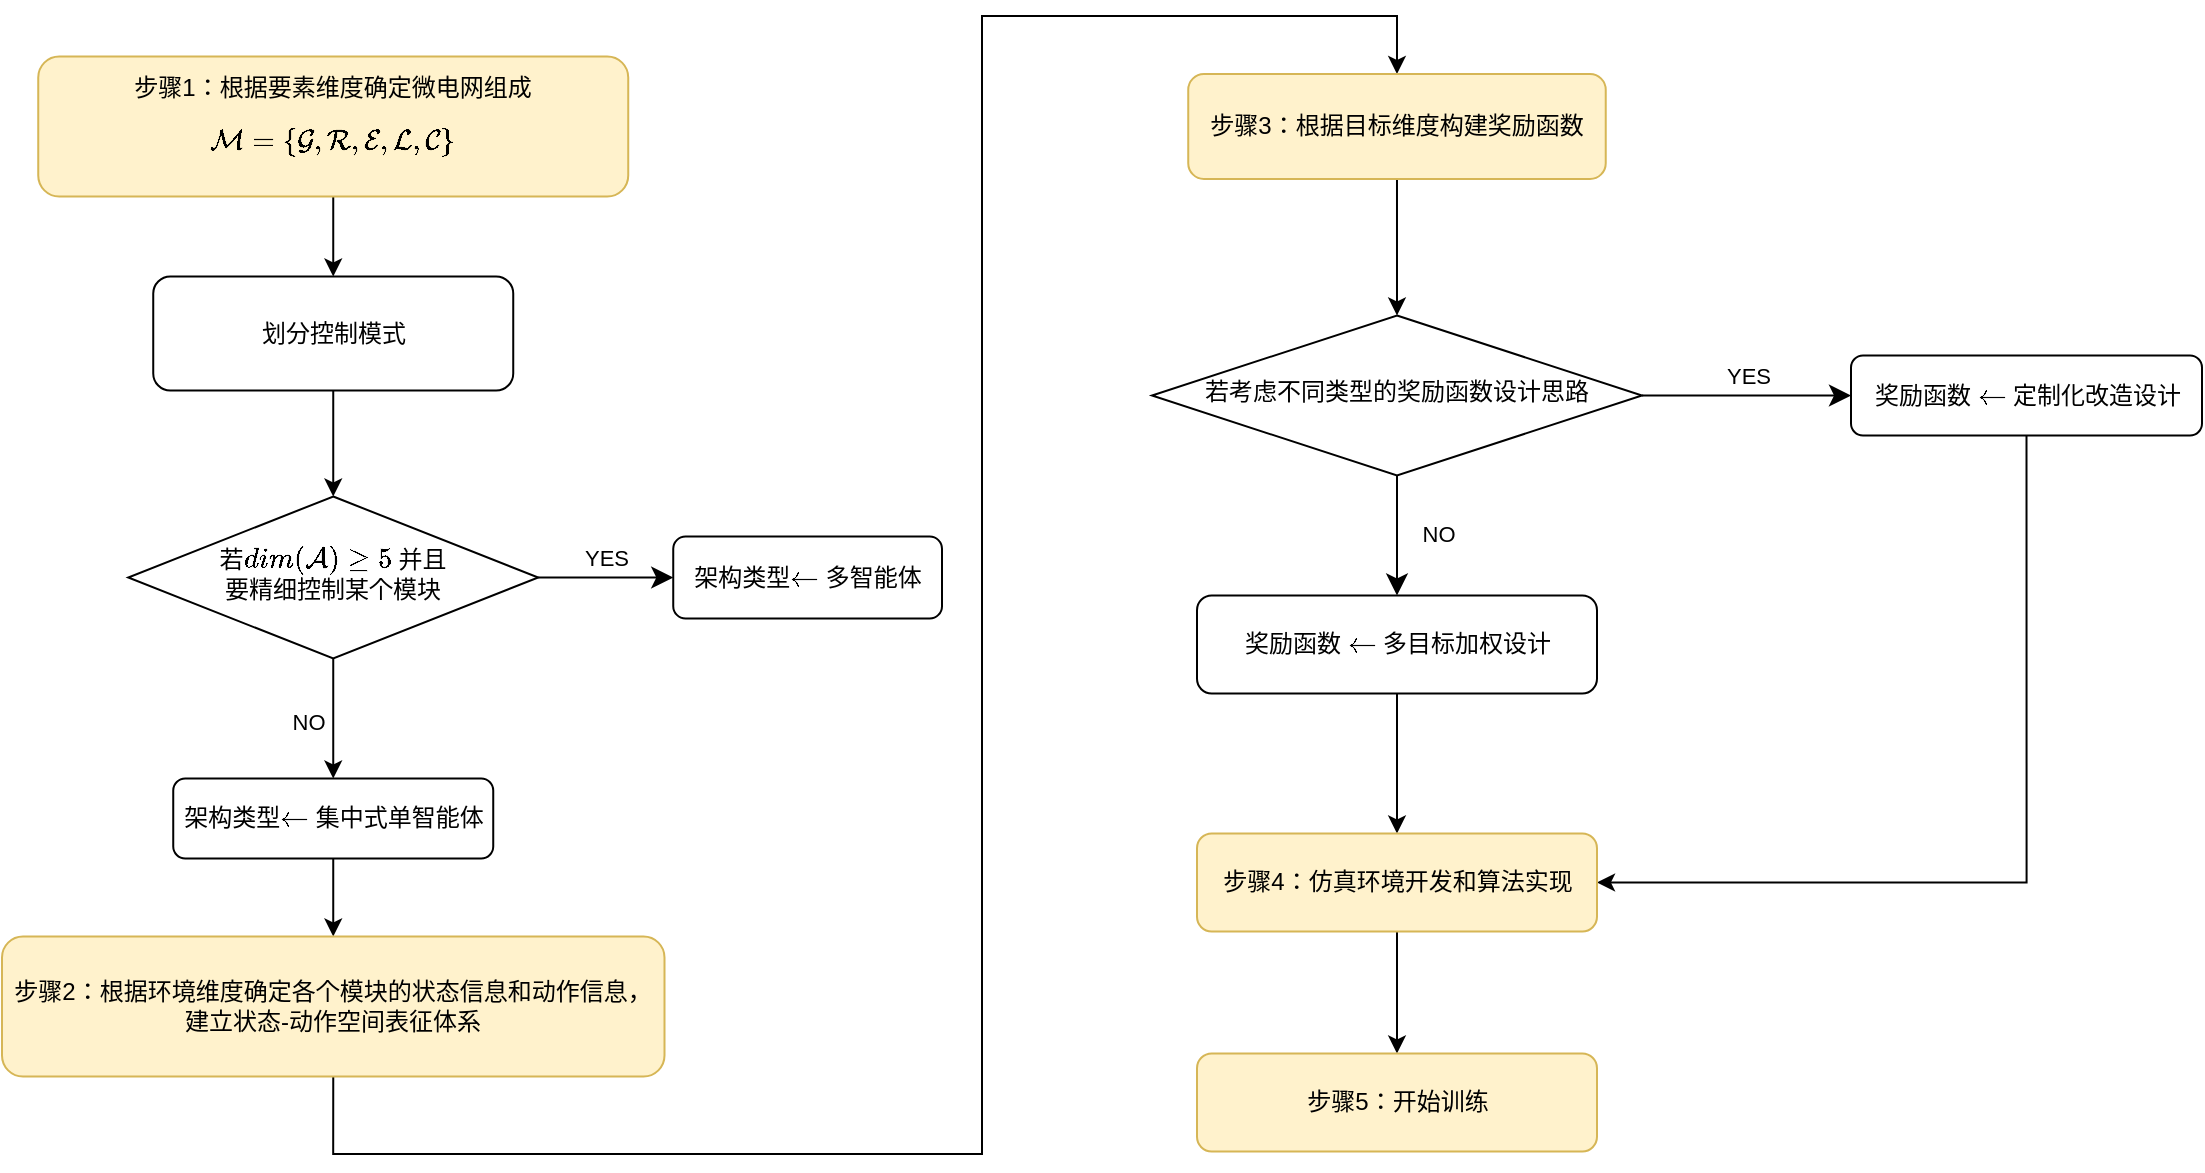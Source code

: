 <mxfile version="27.1.6" pages="7">
  <diagram name="Page-1" id="rYXq0lY4zenKRHuZ_o7E">
    <mxGraphModel dx="2137" dy="1112" grid="1" gridSize="10" guides="1" tooltips="1" connect="1" arrows="1" fold="1" page="1" pageScale="1" pageWidth="2336" pageHeight="1654" math="1" shadow="0">
      <root>
        <mxCell id="0" />
        <mxCell id="1" parent="0" />
        <mxCell id="uNWSWLL81d_pEoYMGTGE-48" style="edgeStyle=orthogonalEdgeStyle;rounded=0;orthogonalLoop=1;jettySize=auto;html=1;exitX=0.5;exitY=1;exitDx=0;exitDy=0;" edge="1" parent="1" source="uNWSWLL81d_pEoYMGTGE-2" target="uNWSWLL81d_pEoYMGTGE-47">
          <mxGeometry relative="1" as="geometry" />
        </mxCell>
        <mxCell id="uNWSWLL81d_pEoYMGTGE-2" value="步骤1：根据要素维度确定微电网组成&lt;div&gt;&lt;span style=&quot;background-color: transparent; color: light-dark(rgb(0, 0, 0), rgb(255, 255, 255));&quot;&gt;$$\mathcal{M} = \{\mathcal{G}, \mathcal{R}, \mathcal{E}, \mathcal{L}, \mathcal{C} \}$$&lt;/span&gt;&lt;/div&gt;" style="rounded=1;whiteSpace=wrap;html=1;fontSize=12;glass=0;strokeWidth=1;shadow=0;fillColor=#fff2cc;strokeColor=#d6b656;" vertex="1" parent="1">
          <mxGeometry x="68.12" y="203.25" width="295" height="70" as="geometry" />
        </mxCell>
        <mxCell id="uNWSWLL81d_pEoYMGTGE-4" value="YES" style="edgeStyle=orthogonalEdgeStyle;rounded=0;html=1;jettySize=auto;orthogonalLoop=1;fontSize=11;endArrow=classic;endFill=1;endSize=8;strokeWidth=1;shadow=0;labelBackgroundColor=none;" edge="1" parent="1" source="uNWSWLL81d_pEoYMGTGE-5" target="uNWSWLL81d_pEoYMGTGE-6">
          <mxGeometry y="10" relative="1" as="geometry">
            <mxPoint as="offset" />
          </mxGeometry>
        </mxCell>
        <mxCell id="uNWSWLL81d_pEoYMGTGE-51" style="edgeStyle=orthogonalEdgeStyle;rounded=0;orthogonalLoop=1;jettySize=auto;html=1;exitX=0.5;exitY=1;exitDx=0;exitDy=0;entryX=0.5;entryY=0;entryDx=0;entryDy=0;" edge="1" parent="1" source="uNWSWLL81d_pEoYMGTGE-5" target="uNWSWLL81d_pEoYMGTGE-50">
          <mxGeometry relative="1" as="geometry" />
        </mxCell>
        <mxCell id="uNWSWLL81d_pEoYMGTGE-54" value="NO" style="edgeLabel;html=1;align=center;verticalAlign=middle;resizable=0;points=[];" vertex="1" connectable="0" parent="uNWSWLL81d_pEoYMGTGE-51">
          <mxGeometry x="-0.14" y="2" relative="1" as="geometry">
            <mxPoint x="-15" y="5" as="offset" />
          </mxGeometry>
        </mxCell>
        <mxCell id="uNWSWLL81d_pEoYMGTGE-5" value="若\(dim(\mathcal{A}) \geq 5\) 并且&lt;div&gt;要精细控制某个模块&lt;/div&gt;" style="rhombus;whiteSpace=wrap;html=1;shadow=0;fontFamily=Helvetica;fontSize=12;align=center;strokeWidth=1;spacing=6;spacingTop=-4;" vertex="1" parent="1">
          <mxGeometry x="113.12" y="423.25" width="205" height="81" as="geometry" />
        </mxCell>
        <mxCell id="uNWSWLL81d_pEoYMGTGE-6" value="架构类型\( \gets\) 多智能体" style="rounded=1;whiteSpace=wrap;html=1;fontSize=12;glass=0;strokeWidth=1;shadow=0;" vertex="1" parent="1">
          <mxGeometry x="385.62" y="443.25" width="134.38" height="41" as="geometry" />
        </mxCell>
        <mxCell id="uNWSWLL81d_pEoYMGTGE-7" value="NO" style="rounded=0;html=1;jettySize=auto;orthogonalLoop=1;fontSize=11;endArrow=classic;endFill=1;endSize=8;strokeWidth=1;shadow=0;labelBackgroundColor=none;edgeStyle=orthogonalEdgeStyle;" edge="1" parent="1" source="uNWSWLL81d_pEoYMGTGE-9" target="uNWSWLL81d_pEoYMGTGE-10">
          <mxGeometry x="-0.033" y="20" relative="1" as="geometry">
            <mxPoint as="offset" />
          </mxGeometry>
        </mxCell>
        <mxCell id="uNWSWLL81d_pEoYMGTGE-8" value="YES" style="edgeStyle=orthogonalEdgeStyle;rounded=0;html=1;jettySize=auto;orthogonalLoop=1;fontSize=11;endArrow=classic;endFill=1;endSize=8;strokeWidth=1;shadow=0;labelBackgroundColor=none;" edge="1" parent="1" source="uNWSWLL81d_pEoYMGTGE-9" target="uNWSWLL81d_pEoYMGTGE-11">
          <mxGeometry y="10" relative="1" as="geometry">
            <mxPoint as="offset" />
          </mxGeometry>
        </mxCell>
        <mxCell id="uNWSWLL81d_pEoYMGTGE-9" value="若考虑不同类型的奖励函数设计思路" style="rhombus;whiteSpace=wrap;html=1;shadow=0;fontFamily=Helvetica;fontSize=12;align=center;strokeWidth=1;spacing=6;spacingTop=-4;" vertex="1" parent="1">
          <mxGeometry x="625" y="332.75" width="245" height="80" as="geometry" />
        </mxCell>
        <mxCell id="uNWSWLL81d_pEoYMGTGE-64" style="edgeStyle=orthogonalEdgeStyle;rounded=0;orthogonalLoop=1;jettySize=auto;html=1;exitX=0.5;exitY=1;exitDx=0;exitDy=0;entryX=0.5;entryY=0;entryDx=0;entryDy=0;" edge="1" parent="1" source="uNWSWLL81d_pEoYMGTGE-10" target="uNWSWLL81d_pEoYMGTGE-63">
          <mxGeometry relative="1" as="geometry" />
        </mxCell>
        <mxCell id="uNWSWLL81d_pEoYMGTGE-10" value="奖励函数 \( \gets \) 多目标加权设计" style="rounded=1;whiteSpace=wrap;html=1;fontSize=12;glass=0;strokeWidth=1;shadow=0;" vertex="1" parent="1">
          <mxGeometry x="647.5" y="472.75" width="200" height="49" as="geometry" />
        </mxCell>
        <mxCell id="uNWSWLL81d_pEoYMGTGE-65" style="edgeStyle=orthogonalEdgeStyle;rounded=0;orthogonalLoop=1;jettySize=auto;html=1;exitX=0.5;exitY=1;exitDx=0;exitDy=0;entryX=1;entryY=0.5;entryDx=0;entryDy=0;" edge="1" parent="1" source="uNWSWLL81d_pEoYMGTGE-11" target="uNWSWLL81d_pEoYMGTGE-63">
          <mxGeometry relative="1" as="geometry" />
        </mxCell>
        <mxCell id="uNWSWLL81d_pEoYMGTGE-11" value="奖励函数 \( \gets \) 定制化改造设计" style="rounded=1;whiteSpace=wrap;html=1;fontSize=12;glass=0;strokeWidth=1;shadow=0;" vertex="1" parent="1">
          <mxGeometry x="974.5" y="352.75" width="175.5" height="40" as="geometry" />
        </mxCell>
        <mxCell id="uNWSWLL81d_pEoYMGTGE-49" style="edgeStyle=orthogonalEdgeStyle;rounded=0;orthogonalLoop=1;jettySize=auto;html=1;exitX=0.5;exitY=1;exitDx=0;exitDy=0;entryX=0.5;entryY=0;entryDx=0;entryDy=0;" edge="1" parent="1" source="uNWSWLL81d_pEoYMGTGE-47" target="uNWSWLL81d_pEoYMGTGE-5">
          <mxGeometry relative="1" as="geometry" />
        </mxCell>
        <mxCell id="uNWSWLL81d_pEoYMGTGE-47" value="划分控制模式" style="rounded=1;whiteSpace=wrap;html=1;fontSize=12;glass=0;strokeWidth=1;shadow=0;" vertex="1" parent="1">
          <mxGeometry x="125.62" y="313.25" width="180" height="57" as="geometry" />
        </mxCell>
        <mxCell id="uNWSWLL81d_pEoYMGTGE-57" style="edgeStyle=orthogonalEdgeStyle;rounded=0;orthogonalLoop=1;jettySize=auto;html=1;exitX=0.5;exitY=1;exitDx=0;exitDy=0;entryX=0.5;entryY=0;entryDx=0;entryDy=0;" edge="1" parent="1" source="uNWSWLL81d_pEoYMGTGE-50" target="uNWSWLL81d_pEoYMGTGE-56">
          <mxGeometry relative="1" as="geometry" />
        </mxCell>
        <mxCell id="uNWSWLL81d_pEoYMGTGE-50" value="架构类型\( \gets\) 集中式单智能体" style="rounded=1;whiteSpace=wrap;html=1;fontSize=12;glass=0;strokeWidth=1;shadow=0;" vertex="1" parent="1">
          <mxGeometry x="135.62" y="564.25" width="160" height="40" as="geometry" />
        </mxCell>
        <mxCell id="uNWSWLL81d_pEoYMGTGE-69" style="edgeStyle=orthogonalEdgeStyle;rounded=0;orthogonalLoop=1;jettySize=auto;html=1;exitX=0.5;exitY=1;exitDx=0;exitDy=0;entryX=0.5;entryY=0;entryDx=0;entryDy=0;" edge="1" parent="1" source="uNWSWLL81d_pEoYMGTGE-56" target="uNWSWLL81d_pEoYMGTGE-59">
          <mxGeometry relative="1" as="geometry">
            <Array as="points">
              <mxPoint x="216" y="752" />
              <mxPoint x="540" y="752" />
              <mxPoint x="540" y="183" />
              <mxPoint x="747" y="183" />
            </Array>
          </mxGeometry>
        </mxCell>
        <mxCell id="uNWSWLL81d_pEoYMGTGE-56" value="步骤2：根据环境维度确定各个模块的状态信息和动作信息，建立状态-动作空间表征体系" style="rounded=1;whiteSpace=wrap;html=1;fontSize=12;glass=0;strokeWidth=1;shadow=0;fillColor=#fff2cc;strokeColor=#d6b656;" vertex="1" parent="1">
          <mxGeometry x="50.0" y="643.25" width="331.25" height="70" as="geometry" />
        </mxCell>
        <mxCell id="uNWSWLL81d_pEoYMGTGE-61" style="edgeStyle=orthogonalEdgeStyle;rounded=0;orthogonalLoop=1;jettySize=auto;html=1;exitX=0.5;exitY=1;exitDx=0;exitDy=0;entryX=0.5;entryY=0;entryDx=0;entryDy=0;" edge="1" parent="1" source="uNWSWLL81d_pEoYMGTGE-59" target="uNWSWLL81d_pEoYMGTGE-9">
          <mxGeometry relative="1" as="geometry" />
        </mxCell>
        <mxCell id="uNWSWLL81d_pEoYMGTGE-59" value="步骤3：根据目标维度构建奖励函数" style="rounded=1;whiteSpace=wrap;html=1;fontSize=12;glass=0;strokeWidth=1;shadow=0;fillColor=#fff2cc;strokeColor=#d6b656;" vertex="1" parent="1">
          <mxGeometry x="643.12" y="212" width="208.75" height="52.5" as="geometry" />
        </mxCell>
        <mxCell id="uNWSWLL81d_pEoYMGTGE-67" style="edgeStyle=orthogonalEdgeStyle;rounded=0;orthogonalLoop=1;jettySize=auto;html=1;exitX=0.5;exitY=1;exitDx=0;exitDy=0;entryX=0.5;entryY=0;entryDx=0;entryDy=0;" edge="1" parent="1" source="uNWSWLL81d_pEoYMGTGE-63" target="uNWSWLL81d_pEoYMGTGE-66">
          <mxGeometry relative="1" as="geometry" />
        </mxCell>
        <mxCell id="uNWSWLL81d_pEoYMGTGE-63" value="步骤4：仿真环境开发和算法实现" style="rounded=1;whiteSpace=wrap;html=1;fontSize=12;glass=0;strokeWidth=1;shadow=0;fillColor=#fff2cc;strokeColor=#d6b656;" vertex="1" parent="1">
          <mxGeometry x="647.5" y="591.75" width="200" height="49" as="geometry" />
        </mxCell>
        <mxCell id="uNWSWLL81d_pEoYMGTGE-66" value="步骤5：开始训练" style="rounded=1;whiteSpace=wrap;html=1;fontSize=12;glass=0;strokeWidth=1;shadow=0;fillColor=#fff2cc;strokeColor=#d6b656;" vertex="1" parent="1">
          <mxGeometry x="647.5" y="701.75" width="200" height="49" as="geometry" />
        </mxCell>
      </root>
    </mxGraphModel>
  </diagram>
  <diagram id="CIZW35pctVsImPRBnlUt" name="stepfig">
    <mxGraphModel dx="1372" dy="723" grid="1" gridSize="10" guides="1" tooltips="1" connect="1" arrows="1" fold="1" page="1" pageScale="1" pageWidth="2336" pageHeight="1654" math="1" shadow="0">
      <root>
        <mxCell id="0" />
        <mxCell id="1" parent="0" />
        <mxCell id="fSi083CCrTY6KWD6vQjr-1" style="edgeStyle=orthogonalEdgeStyle;rounded=0;orthogonalLoop=1;jettySize=auto;html=1;exitX=0.5;exitY=1;exitDx=0;exitDy=0;" edge="1" parent="1" source="fSi083CCrTY6KWD6vQjr-2" target="fSi083CCrTY6KWD6vQjr-16">
          <mxGeometry relative="1" as="geometry" />
        </mxCell>
        <mxCell id="fSi083CCrTY6KWD6vQjr-2" value="步骤1：根据要素维度确定微电网组成&lt;div&gt;&lt;span style=&quot;background-color: transparent; color: light-dark(rgb(0, 0, 0), rgb(255, 255, 255));&quot;&gt;$$\mathcal{M} = \{\mathcal{G}, \mathcal{R}, \mathcal{E}, \mathcal{L}, \mathcal{C} \}$$&lt;/span&gt;&lt;/div&gt;" style="rounded=1;whiteSpace=wrap;html=1;fontSize=12;glass=0;strokeWidth=1;shadow=0;fillColor=#fff2cc;strokeColor=#d6b656;" vertex="1" parent="1">
          <mxGeometry x="330" y="100" width="220" height="70" as="geometry" />
        </mxCell>
        <mxCell id="fSi083CCrTY6KWD6vQjr-3" value="YES" style="edgeStyle=orthogonalEdgeStyle;rounded=0;html=1;jettySize=auto;orthogonalLoop=1;fontSize=11;endArrow=classic;endFill=1;endSize=8;strokeWidth=1;shadow=0;labelBackgroundColor=none;" edge="1" parent="1" source="fSi083CCrTY6KWD6vQjr-6" target="fSi083CCrTY6KWD6vQjr-7">
          <mxGeometry y="10" relative="1" as="geometry">
            <mxPoint as="offset" />
          </mxGeometry>
        </mxCell>
        <mxCell id="fSi083CCrTY6KWD6vQjr-4" style="edgeStyle=orthogonalEdgeStyle;rounded=0;orthogonalLoop=1;jettySize=auto;html=1;exitX=0.5;exitY=1;exitDx=0;exitDy=0;entryX=0.5;entryY=0;entryDx=0;entryDy=0;" edge="1" parent="1" source="fSi083CCrTY6KWD6vQjr-6" target="fSi083CCrTY6KWD6vQjr-18">
          <mxGeometry relative="1" as="geometry" />
        </mxCell>
        <mxCell id="fSi083CCrTY6KWD6vQjr-5" value="NO" style="edgeLabel;html=1;align=center;verticalAlign=middle;resizable=0;points=[];" vertex="1" connectable="0" parent="fSi083CCrTY6KWD6vQjr-4">
          <mxGeometry x="-0.14" y="2" relative="1" as="geometry">
            <mxPoint x="-15" y="5" as="offset" />
          </mxGeometry>
        </mxCell>
        <mxCell id="fSi083CCrTY6KWD6vQjr-6" value="若\(dim(\mathcal{A}) \geq 5\) 并且&lt;div&gt;要精细控制某个模块&lt;/div&gt;" style="rhombus;whiteSpace=wrap;html=1;shadow=0;fontFamily=Helvetica;fontSize=12;align=center;strokeWidth=1;spacing=6;spacingTop=-4;fillStyle=hatch;strokeColor=#d6b656;fillColor=#fff2cc;" vertex="1" parent="1">
          <mxGeometry x="337.5" y="316.75" width="205" height="81" as="geometry" />
        </mxCell>
        <mxCell id="fSi083CCrTY6KWD6vQjr-38" value="" style="edgeStyle=orthogonalEdgeStyle;rounded=0;orthogonalLoop=1;jettySize=auto;html=1;" edge="1" parent="1" source="fSi083CCrTY6KWD6vQjr-7" target="fSi083CCrTY6KWD6vQjr-37">
          <mxGeometry relative="1" as="geometry" />
        </mxCell>
        <mxCell id="fSi083CCrTY6KWD6vQjr-7" value="架构类型\( \gets\) 多智能体" style="rounded=1;whiteSpace=wrap;html=1;fontSize=12;glass=0;strokeWidth=1;shadow=0;" vertex="1" parent="1">
          <mxGeometry x="160" y="336.75" width="134.38" height="41" as="geometry" />
        </mxCell>
        <mxCell id="fSi083CCrTY6KWD6vQjr-8" value="NO" style="rounded=0;html=1;jettySize=auto;orthogonalLoop=1;fontSize=11;endArrow=classic;endFill=1;endSize=8;strokeWidth=1;shadow=0;labelBackgroundColor=none;edgeStyle=orthogonalEdgeStyle;" edge="1" parent="1" source="fSi083CCrTY6KWD6vQjr-10" target="fSi083CCrTY6KWD6vQjr-12">
          <mxGeometry x="-0.033" y="20" relative="1" as="geometry">
            <mxPoint as="offset" />
          </mxGeometry>
        </mxCell>
        <mxCell id="fSi083CCrTY6KWD6vQjr-9" value="YES" style="edgeStyle=orthogonalEdgeStyle;rounded=0;html=1;jettySize=auto;orthogonalLoop=1;fontSize=11;endArrow=classic;endFill=1;endSize=8;strokeWidth=1;shadow=0;labelBackgroundColor=none;" edge="1" parent="1" source="fSi083CCrTY6KWD6vQjr-10" target="fSi083CCrTY6KWD6vQjr-14">
          <mxGeometry y="10" relative="1" as="geometry">
            <mxPoint as="offset" />
          </mxGeometry>
        </mxCell>
        <mxCell id="fSi083CCrTY6KWD6vQjr-10" value="若考虑不同的奖励函数设计思路" style="rhombus;whiteSpace=wrap;html=1;shadow=0;fontFamily=Helvetica;fontSize=12;align=center;strokeWidth=1;spacing=6;spacingTop=-4;fillColor=#fff2cc;strokeColor=#d6b656;gradientColor=none;" vertex="1" parent="1">
          <mxGeometry x="820" y="218.5" width="245" height="80" as="geometry" />
        </mxCell>
        <mxCell id="fSi083CCrTY6KWD6vQjr-11" style="edgeStyle=orthogonalEdgeStyle;rounded=0;orthogonalLoop=1;jettySize=auto;html=1;exitX=0.5;exitY=1;exitDx=0;exitDy=0;entryX=0.5;entryY=0;entryDx=0;entryDy=0;" edge="1" parent="1" source="fSi083CCrTY6KWD6vQjr-12" target="fSi083CCrTY6KWD6vQjr-24">
          <mxGeometry relative="1" as="geometry" />
        </mxCell>
        <mxCell id="fSi083CCrTY6KWD6vQjr-12" value="奖励函数 \( \gets \) 多目标加权设计" style="rounded=1;whiteSpace=wrap;html=1;fontSize=12;glass=0;strokeWidth=1;shadow=0;" vertex="1" parent="1">
          <mxGeometry x="842.5" y="348.75" width="200" height="49" as="geometry" />
        </mxCell>
        <mxCell id="fSi083CCrTY6KWD6vQjr-13" style="edgeStyle=orthogonalEdgeStyle;rounded=0;orthogonalLoop=1;jettySize=auto;html=1;exitX=0.5;exitY=1;exitDx=0;exitDy=0;entryX=1;entryY=0.5;entryDx=0;entryDy=0;" edge="1" parent="1" source="fSi083CCrTY6KWD6vQjr-14" target="fSi083CCrTY6KWD6vQjr-24">
          <mxGeometry relative="1" as="geometry" />
        </mxCell>
        <mxCell id="fSi083CCrTY6KWD6vQjr-14" value="奖励函数 \( \gets \) 定制化改造设计" style="rounded=1;whiteSpace=wrap;html=1;fontSize=12;glass=0;strokeWidth=1;shadow=0;" vertex="1" parent="1">
          <mxGeometry x="1110" y="238.5" width="175.5" height="40" as="geometry" />
        </mxCell>
        <mxCell id="fSi083CCrTY6KWD6vQjr-15" style="edgeStyle=orthogonalEdgeStyle;rounded=0;orthogonalLoop=1;jettySize=auto;html=1;exitX=0.5;exitY=1;exitDx=0;exitDy=0;entryX=0.5;entryY=0;entryDx=0;entryDy=0;" edge="1" parent="1" source="fSi083CCrTY6KWD6vQjr-16" target="fSi083CCrTY6KWD6vQjr-6">
          <mxGeometry relative="1" as="geometry" />
        </mxCell>
        <mxCell id="fSi083CCrTY6KWD6vQjr-16" value="划分控制模式" style="rounded=1;whiteSpace=wrap;html=1;fontSize=12;glass=0;strokeWidth=1;shadow=0;" vertex="1" parent="1">
          <mxGeometry x="370.63" y="210" width="138.75" height="57" as="geometry" />
        </mxCell>
        <mxCell id="fSi083CCrTY6KWD6vQjr-33" style="edgeStyle=orthogonalEdgeStyle;rounded=0;orthogonalLoop=1;jettySize=auto;html=1;exitX=0.5;exitY=1;exitDx=0;exitDy=0;entryX=0.5;entryY=1;entryDx=0;entryDy=0;" edge="1" parent="1" source="fSi083CCrTY6KWD6vQjr-18" target="fSi083CCrTY6KWD6vQjr-20">
          <mxGeometry relative="1" as="geometry">
            <Array as="points">
              <mxPoint x="440" y="600" />
              <mxPoint x="686" y="600" />
            </Array>
          </mxGeometry>
        </mxCell>
        <mxCell id="fSi083CCrTY6KWD6vQjr-18" value="架构类型\( \gets\) 集中式单智能体" style="rounded=1;whiteSpace=wrap;html=1;fontSize=12;glass=0;strokeWidth=1;shadow=0;" vertex="1" parent="1">
          <mxGeometry x="360" y="457.75" width="160" height="40" as="geometry" />
        </mxCell>
        <mxCell id="fSi083CCrTY6KWD6vQjr-30" style="edgeStyle=orthogonalEdgeStyle;rounded=0;orthogonalLoop=1;jettySize=auto;html=1;exitX=0.5;exitY=0;exitDx=0;exitDy=0;entryX=0.5;entryY=1;entryDx=0;entryDy=0;" edge="1" parent="1" source="fSi083CCrTY6KWD6vQjr-20" target="fSi083CCrTY6KWD6vQjr-28">
          <mxGeometry relative="1" as="geometry" />
        </mxCell>
        <mxCell id="fSi083CCrTY6KWD6vQjr-20" value="步骤2：根据环境维度确定各个模块的&lt;div&gt;状态信息和动作信息&lt;/div&gt;" style="rounded=1;whiteSpace=wrap;html=1;fontSize=12;glass=0;strokeWidth=1;shadow=0;fillColor=#fff2cc;strokeColor=#d6b656;" vertex="1" parent="1">
          <mxGeometry x="580.94" y="468.75" width="209.38" height="70" as="geometry" />
        </mxCell>
        <mxCell id="fSi083CCrTY6KWD6vQjr-21" style="edgeStyle=orthogonalEdgeStyle;rounded=0;orthogonalLoop=1;jettySize=auto;html=1;exitX=0.5;exitY=1;exitDx=0;exitDy=0;entryX=0.5;entryY=0;entryDx=0;entryDy=0;" edge="1" parent="1" source="fSi083CCrTY6KWD6vQjr-22" target="fSi083CCrTY6KWD6vQjr-10">
          <mxGeometry relative="1" as="geometry" />
        </mxCell>
        <mxCell id="fSi083CCrTY6KWD6vQjr-22" value="步骤3：根据目标维度构建奖励函数" style="rounded=1;whiteSpace=wrap;html=1;fontSize=12;glass=0;strokeWidth=1;shadow=0;fillColor=#fff2cc;strokeColor=#d6b656;" vertex="1" parent="1">
          <mxGeometry x="838.13" y="130" width="208.75" height="52.5" as="geometry" />
        </mxCell>
        <mxCell id="fSi083CCrTY6KWD6vQjr-23" style="edgeStyle=orthogonalEdgeStyle;rounded=0;orthogonalLoop=1;jettySize=auto;html=1;exitX=0.5;exitY=1;exitDx=0;exitDy=0;entryX=0.5;entryY=0;entryDx=0;entryDy=0;" edge="1" parent="1" source="fSi083CCrTY6KWD6vQjr-24" target="fSi083CCrTY6KWD6vQjr-25">
          <mxGeometry relative="1" as="geometry" />
        </mxCell>
        <mxCell id="fSi083CCrTY6KWD6vQjr-24" value="步骤4：仿真环境开发和算法实现" style="rounded=1;whiteSpace=wrap;html=1;fontSize=12;glass=0;strokeWidth=1;shadow=0;fillColor=#fff2cc;strokeColor=#d6b656;" vertex="1" parent="1">
          <mxGeometry x="842.5" y="448.75" width="200" height="49" as="geometry" />
        </mxCell>
        <mxCell id="fSi083CCrTY6KWD6vQjr-25" value="步骤5：开始训练" style="rounded=1;whiteSpace=wrap;html=1;fontSize=12;glass=0;strokeWidth=1;shadow=0;fillColor=#fff2cc;strokeColor=#d6b656;" vertex="1" parent="1">
          <mxGeometry x="842.5" y="550" width="200" height="49" as="geometry" />
        </mxCell>
        <mxCell id="fSi083CCrTY6KWD6vQjr-31" style="edgeStyle=orthogonalEdgeStyle;rounded=0;orthogonalLoop=1;jettySize=auto;html=1;exitX=0.5;exitY=0;exitDx=0;exitDy=0;entryX=0.5;entryY=1;entryDx=0;entryDy=0;" edge="1" parent="1" source="fSi083CCrTY6KWD6vQjr-28" target="fSi083CCrTY6KWD6vQjr-29">
          <mxGeometry relative="1" as="geometry" />
        </mxCell>
        <mxCell id="fSi083CCrTY6KWD6vQjr-28" value="建立状态空间" style="rounded=1;whiteSpace=wrap;html=1;fontSize=12;glass=0;strokeWidth=1;shadow=0;" vertex="1" parent="1">
          <mxGeometry x="605.63" y="357.75" width="160" height="40" as="geometry" />
        </mxCell>
        <mxCell id="fSi083CCrTY6KWD6vQjr-34" style="edgeStyle=orthogonalEdgeStyle;rounded=0;orthogonalLoop=1;jettySize=auto;html=1;exitX=0.5;exitY=0;exitDx=0;exitDy=0;entryX=0.5;entryY=0;entryDx=0;entryDy=0;" edge="1" parent="1" source="fSi083CCrTY6KWD6vQjr-29" target="fSi083CCrTY6KWD6vQjr-22">
          <mxGeometry relative="1" as="geometry">
            <Array as="points">
              <mxPoint x="686" y="100" />
              <mxPoint x="943" y="100" />
            </Array>
          </mxGeometry>
        </mxCell>
        <mxCell id="fSi083CCrTY6KWD6vQjr-29" value="建立动作空间" style="rounded=1;whiteSpace=wrap;html=1;fontSize=12;glass=0;strokeWidth=1;shadow=0;" vertex="1" parent="1">
          <mxGeometry x="605.63" y="218.5" width="160" height="40" as="geometry" />
        </mxCell>
        <mxCell id="fSi083CCrTY6KWD6vQjr-37" value="&lt;font style=&quot;font-size: 13px;&quot;&gt;$$......$$&lt;/font&gt;" style="rounded=1;whiteSpace=wrap;html=1;fontSize=12;glass=0;strokeWidth=1;shadow=0;" vertex="1" parent="1">
          <mxGeometry x="160" y="456.75" width="134.38" height="41" as="geometry" />
        </mxCell>
      </root>
    </mxGraphModel>
  </diagram>
  <diagram id="0CXYQ4enRMeiXhEtBije" name="stepfig-EN">
    <mxGraphModel dx="1628" dy="775" grid="1" gridSize="10" guides="1" tooltips="1" connect="1" arrows="1" fold="1" page="1" pageScale="1" pageWidth="2336" pageHeight="1654" math="1" shadow="0">
      <root>
        <mxCell id="0" />
        <mxCell id="1" parent="0" />
        <mxCell id="8RcJD8mWCyylUxwOjaEP-1" style="edgeStyle=orthogonalEdgeStyle;rounded=0;orthogonalLoop=1;jettySize=auto;html=1;exitX=0.5;exitY=1;exitDx=0;exitDy=0;" parent="1" source="8RcJD8mWCyylUxwOjaEP-2" target="8RcJD8mWCyylUxwOjaEP-17" edge="1">
          <mxGeometry relative="1" as="geometry" />
        </mxCell>
        <mxCell id="8RcJD8mWCyylUxwOjaEP-2" value="&lt;div style=&quot;line-height: 100%;&quot;&gt;&lt;span style=&quot;color: rgb(64, 64, 64); text-align: start;&quot;&gt;&lt;font face=&quot;Comic Sans MS&quot; style=&quot;line-height: 100%; font-size: 15px;&quot;&gt;Step 1: Determine the Microgrid Composition&lt;/font&gt;&lt;/span&gt;&lt;/div&gt;&lt;div style=&quot;line-height: 100%;&quot;&gt;&lt;div style=&quot;text-align: start;&quot;&gt;&lt;font face=&quot;Comic Sans MS&quot; color=&quot;#404040&quot;&gt;&lt;span style=&quot;font-size: 15px;&quot;&gt;&lt;br&gt;&lt;/span&gt;&lt;/font&gt;&lt;/div&gt;&lt;div&gt;&lt;span style=&quot;background-color: transparent; color: light-dark(rgb(0, 0, 0), rgb(255, 255, 255));&quot;&gt;&lt;font style=&quot;font-size: 15px;&quot; face=&quot;Comic Sans MS&quot;&gt;\(\{\mathcal{G}, \mathcal{R}, \mathcal{E}, \mathcal{L}, \mathcal{C} \}\)&lt;/font&gt;&lt;/span&gt;&lt;/div&gt;&lt;/div&gt;" style="rounded=1;whiteSpace=wrap;html=1;fontSize=12;glass=0;strokeWidth=1;shadow=0;fillColor=#fff2cc;strokeColor=#d6b656;" parent="1" vertex="1">
          <mxGeometry x="330" y="90" width="220" height="80" as="geometry" />
        </mxCell>
        <mxCell id="8RcJD8mWCyylUxwOjaEP-3" value="&lt;font face=&quot;Comic Sans MS&quot; style=&quot;font-size: 13px;&quot;&gt;YES&lt;/font&gt;" style="edgeStyle=orthogonalEdgeStyle;rounded=0;html=1;jettySize=auto;orthogonalLoop=1;fontSize=11;endArrow=classic;endFill=1;endSize=8;strokeWidth=1;shadow=0;labelBackgroundColor=none;" parent="1" source="8RcJD8mWCyylUxwOjaEP-6" target="8RcJD8mWCyylUxwOjaEP-8" edge="1">
          <mxGeometry x="0.018" y="10" relative="1" as="geometry">
            <mxPoint as="offset" />
          </mxGeometry>
        </mxCell>
        <mxCell id="8RcJD8mWCyylUxwOjaEP-4" style="edgeStyle=orthogonalEdgeStyle;rounded=0;orthogonalLoop=1;jettySize=auto;html=1;exitX=0.5;exitY=1;exitDx=0;exitDy=0;entryX=0.5;entryY=0;entryDx=0;entryDy=0;" parent="1" source="8RcJD8mWCyylUxwOjaEP-6" target="8RcJD8mWCyylUxwOjaEP-19" edge="1">
          <mxGeometry relative="1" as="geometry" />
        </mxCell>
        <mxCell id="8RcJD8mWCyylUxwOjaEP-5" value="&lt;font face=&quot;Comic Sans MS&quot; style=&quot;font-size: 13px;&quot;&gt;NO&lt;/font&gt;" style="edgeLabel;html=1;align=center;verticalAlign=middle;resizable=0;points=[];" parent="8RcJD8mWCyylUxwOjaEP-4" vertex="1" connectable="0">
          <mxGeometry x="-0.14" y="2" relative="1" as="geometry">
            <mxPoint x="-15" y="5" as="offset" />
          </mxGeometry>
        </mxCell>
        <mxCell id="8RcJD8mWCyylUxwOjaEP-6" value="&lt;font style=&quot;font-size: 13px;&quot; face=&quot;Comic Sans MS&quot;&gt;If \(dim(\mathcal{A}) \geq 5\) &lt;font style=&quot;&quot;&gt;and&amp;nbsp; control over a specific module is required,&lt;/font&gt;&lt;/font&gt;" style="rhombus;whiteSpace=wrap;html=1;shadow=0;fontFamily=Helvetica;fontSize=12;align=center;strokeWidth=1;spacing=6;spacingTop=-4;fillStyle=auto;fillColor=#dae8fc;strokeColor=#6c8ebf;" parent="1" vertex="1">
          <mxGeometry x="329.38" y="300" width="220.62" height="117.62" as="geometry" />
        </mxCell>
        <mxCell id="8RcJD8mWCyylUxwOjaEP-7" value="" style="edgeStyle=orthogonalEdgeStyle;rounded=0;orthogonalLoop=1;jettySize=auto;html=1;" parent="1" source="8RcJD8mWCyylUxwOjaEP-8" target="8RcJD8mWCyylUxwOjaEP-31" edge="1">
          <mxGeometry relative="1" as="geometry" />
        </mxCell>
        <mxCell id="8RcJD8mWCyylUxwOjaEP-8" value="&lt;font style=&quot;font-size: 15px;&quot; face=&quot;Comic Sans MS&quot;&gt;Multi-agent&lt;/font&gt;" style="rounded=1;whiteSpace=wrap;html=1;fontSize=12;glass=0;strokeWidth=1;shadow=0;" parent="1" vertex="1">
          <mxGeometry x="140" y="338.31" width="134.38" height="41" as="geometry" />
        </mxCell>
        <mxCell id="8RcJD8mWCyylUxwOjaEP-9" value="&lt;font style=&quot;font-size: 13px;&quot; face=&quot;Comic Sans MS&quot;&gt;NO&lt;/font&gt;" style="rounded=0;html=1;jettySize=auto;orthogonalLoop=1;fontSize=11;endArrow=classic;endFill=1;endSize=8;strokeWidth=1;shadow=0;labelBackgroundColor=none;edgeStyle=orthogonalEdgeStyle;" parent="1" source="8RcJD8mWCyylUxwOjaEP-11" target="8RcJD8mWCyylUxwOjaEP-13" edge="1">
          <mxGeometry x="-0.033" y="20" relative="1" as="geometry">
            <mxPoint as="offset" />
          </mxGeometry>
        </mxCell>
        <mxCell id="8RcJD8mWCyylUxwOjaEP-10" value="&lt;font face=&quot;Comic Sans MS&quot; style=&quot;font-size: 13px;&quot;&gt;YES&lt;/font&gt;" style="edgeStyle=orthogonalEdgeStyle;rounded=0;html=1;jettySize=auto;orthogonalLoop=1;fontSize=11;endArrow=classic;endFill=1;endSize=8;strokeWidth=1;shadow=0;labelBackgroundColor=none;" parent="1" source="8RcJD8mWCyylUxwOjaEP-11" target="8RcJD8mWCyylUxwOjaEP-15" edge="1">
          <mxGeometry y="10" relative="1" as="geometry">
            <mxPoint as="offset" />
          </mxGeometry>
        </mxCell>
        <mxCell id="8RcJD8mWCyylUxwOjaEP-11" value="&lt;font style=&quot;font-size: 13px;&quot; face=&quot;Comic Sans MS&quot;&gt;If different reward function design strategies are considered&lt;/font&gt;" style="rhombus;whiteSpace=wrap;html=1;shadow=0;fontFamily=Helvetica;fontSize=12;align=center;strokeWidth=1;spacing=6;spacingTop=-4;fillColor=#dae8fc;strokeColor=#6c8ebf;fillStyle=auto;" parent="1" vertex="1">
          <mxGeometry x="820" y="207.75" width="245" height="101.5" as="geometry" />
        </mxCell>
        <mxCell id="8RcJD8mWCyylUxwOjaEP-12" style="edgeStyle=orthogonalEdgeStyle;rounded=0;orthogonalLoop=1;jettySize=auto;html=1;exitX=0.5;exitY=1;exitDx=0;exitDy=0;entryX=0.5;entryY=0;entryDx=0;entryDy=0;" parent="1" source="8RcJD8mWCyylUxwOjaEP-13" target="8RcJD8mWCyylUxwOjaEP-25" edge="1">
          <mxGeometry relative="1" as="geometry" />
        </mxCell>
        <mxCell id="8RcJD8mWCyylUxwOjaEP-13" value="&lt;font style=&quot;font-size: 15px;&quot; face=&quot;Comic Sans MS&quot;&gt;Multi-Objective Weighted Design&lt;/font&gt;" style="rounded=1;whiteSpace=wrap;html=1;fontSize=12;glass=0;strokeWidth=1;shadow=0;" parent="1" vertex="1">
          <mxGeometry x="842.5" y="348.75" width="200" height="49" as="geometry" />
        </mxCell>
        <mxCell id="8RcJD8mWCyylUxwOjaEP-14" style="edgeStyle=orthogonalEdgeStyle;rounded=0;orthogonalLoop=1;jettySize=auto;html=1;exitX=0.5;exitY=1;exitDx=0;exitDy=0;entryX=1;entryY=0.5;entryDx=0;entryDy=0;" parent="1" source="8RcJD8mWCyylUxwOjaEP-15" target="8RcJD8mWCyylUxwOjaEP-25" edge="1">
          <mxGeometry relative="1" as="geometry" />
        </mxCell>
        <mxCell id="8RcJD8mWCyylUxwOjaEP-15" value="&lt;font style=&quot;font-size: 15px;&quot; face=&quot;Comic Sans MS&quot;&gt;Customized Reformulation Design&lt;/font&gt;" style="rounded=1;whiteSpace=wrap;html=1;fontSize=12;glass=0;strokeWidth=1;shadow=0;" parent="1" vertex="1">
          <mxGeometry x="1110" y="227.75" width="175.5" height="61.5" as="geometry" />
        </mxCell>
        <mxCell id="8RcJD8mWCyylUxwOjaEP-16" style="edgeStyle=orthogonalEdgeStyle;rounded=0;orthogonalLoop=1;jettySize=auto;html=1;exitX=0.5;exitY=1;exitDx=0;exitDy=0;entryX=0.5;entryY=0;entryDx=0;entryDy=0;" parent="1" source="8RcJD8mWCyylUxwOjaEP-17" target="8RcJD8mWCyylUxwOjaEP-6" edge="1">
          <mxGeometry relative="1" as="geometry" />
        </mxCell>
        <mxCell id="8RcJD8mWCyylUxwOjaEP-17" value="&lt;font style=&quot;font-size: 15px;&quot; face=&quot;Comic Sans MS&quot;&gt;Classification of Architecture Types&lt;/font&gt;" style="rounded=1;whiteSpace=wrap;html=1;fontSize=12;glass=0;strokeWidth=1;shadow=0;" parent="1" vertex="1">
          <mxGeometry x="355.31" y="210" width="169.38" height="57" as="geometry" />
        </mxCell>
        <mxCell id="8RcJD8mWCyylUxwOjaEP-18" style="edgeStyle=orthogonalEdgeStyle;rounded=0;orthogonalLoop=1;jettySize=auto;html=1;exitX=0.5;exitY=1;exitDx=0;exitDy=0;entryX=0.5;entryY=1;entryDx=0;entryDy=0;" parent="1" source="8RcJD8mWCyylUxwOjaEP-19" target="8RcJD8mWCyylUxwOjaEP-21" edge="1">
          <mxGeometry relative="1" as="geometry">
            <Array as="points">
              <mxPoint x="440" y="600" />
              <mxPoint x="686" y="600" />
            </Array>
          </mxGeometry>
        </mxCell>
        <mxCell id="8RcJD8mWCyylUxwOjaEP-19" value="&lt;font style=&quot;font-size: 15px;&quot;&gt;&lt;font style=&quot;&quot; face=&quot;Comic Sans MS&quot;&gt;Single-a&lt;/font&gt;&lt;span style=&quot;font-family: &amp;quot;Comic Sans MS&amp;quot;; background-color: transparent; color: light-dark(rgb(0, 0, 0), rgb(255, 255, 255));&quot;&gt;gent&lt;/span&gt;&lt;/font&gt;" style="rounded=1;whiteSpace=wrap;html=1;fontSize=12;glass=0;strokeWidth=1;shadow=0;" parent="1" vertex="1">
          <mxGeometry x="360" y="468.75" width="160" height="40" as="geometry" />
        </mxCell>
        <mxCell id="8RcJD8mWCyylUxwOjaEP-20" style="edgeStyle=orthogonalEdgeStyle;rounded=0;orthogonalLoop=1;jettySize=auto;html=1;exitX=0.5;exitY=0;exitDx=0;exitDy=0;entryX=0.5;entryY=1;entryDx=0;entryDy=0;" parent="1" source="8RcJD8mWCyylUxwOjaEP-21" target="8RcJD8mWCyylUxwOjaEP-28" edge="1">
          <mxGeometry relative="1" as="geometry" />
        </mxCell>
        <mxCell id="8RcJD8mWCyylUxwOjaEP-21" value="&lt;font face=&quot;Comic Sans MS&quot; style=&quot;font-size: 15px;&quot;&gt;Step 2: Determine State and Action Information for Each Module&lt;/font&gt;" style="rounded=1;whiteSpace=wrap;html=1;fontSize=12;glass=0;strokeWidth=1;shadow=0;fillColor=#fff2cc;strokeColor=#d6b656;" parent="1" vertex="1">
          <mxGeometry x="567.74" y="468.75" width="235.79" height="70" as="geometry" />
        </mxCell>
        <mxCell id="8RcJD8mWCyylUxwOjaEP-22" style="edgeStyle=orthogonalEdgeStyle;rounded=0;orthogonalLoop=1;jettySize=auto;html=1;exitX=0.5;exitY=1;exitDx=0;exitDy=0;entryX=0.5;entryY=0;entryDx=0;entryDy=0;" parent="1" source="8RcJD8mWCyylUxwOjaEP-23" target="8RcJD8mWCyylUxwOjaEP-11" edge="1">
          <mxGeometry relative="1" as="geometry" />
        </mxCell>
        <mxCell id="8RcJD8mWCyylUxwOjaEP-23" value="&lt;font face=&quot;Comic Sans MS&quot; style=&quot;font-size: 15px;&quot;&gt;Step 3: Construct the Reward Function Based on Objective Dimension&lt;/font&gt;" style="rounded=1;whiteSpace=wrap;html=1;fontSize=12;glass=0;strokeWidth=1;shadow=0;fillColor=#fff2cc;strokeColor=#d6b656;" parent="1" vertex="1">
          <mxGeometry x="838.13" y="120" width="221.87" height="62.5" as="geometry" />
        </mxCell>
        <mxCell id="8RcJD8mWCyylUxwOjaEP-24" style="edgeStyle=orthogonalEdgeStyle;rounded=0;orthogonalLoop=1;jettySize=auto;html=1;exitX=0.5;exitY=1;exitDx=0;exitDy=0;entryX=0.5;entryY=0;entryDx=0;entryDy=0;" parent="1" source="8RcJD8mWCyylUxwOjaEP-25" target="8RcJD8mWCyylUxwOjaEP-26" edge="1">
          <mxGeometry relative="1" as="geometry" />
        </mxCell>
        <mxCell id="8RcJD8mWCyylUxwOjaEP-25" value="&lt;font face=&quot;Comic Sans MS&quot; style=&quot;font-size: 15px;&quot;&gt;Step 4: Development of Simulation Environment and Algorithm Implementation&lt;/font&gt;" style="rounded=1;whiteSpace=wrap;html=1;fontSize=12;glass=0;strokeWidth=1;shadow=0;fillColor=#fff2cc;strokeColor=#d6b656;" parent="1" vertex="1">
          <mxGeometry x="838.75" y="441.63" width="207.5" height="71.25" as="geometry" />
        </mxCell>
        <mxCell id="8RcJD8mWCyylUxwOjaEP-26" value="&lt;font face=&quot;Comic Sans MS&quot; style=&quot;font-size: 15px;&quot;&gt;Step 5: Initiate Training Phase&lt;/font&gt;" style="rounded=1;whiteSpace=wrap;html=1;fontSize=12;glass=0;strokeWidth=1;shadow=0;fillColor=#fff2cc;strokeColor=#d6b656;" parent="1" vertex="1">
          <mxGeometry x="858.75" y="550" width="167.5" height="49" as="geometry" />
        </mxCell>
        <mxCell id="8RcJD8mWCyylUxwOjaEP-36" value="" style="edgeStyle=orthogonalEdgeStyle;rounded=0;orthogonalLoop=1;jettySize=auto;html=1;" parent="1" source="8RcJD8mWCyylUxwOjaEP-28" target="8RcJD8mWCyylUxwOjaEP-34" edge="1">
          <mxGeometry relative="1" as="geometry" />
        </mxCell>
        <mxCell id="8RcJD8mWCyylUxwOjaEP-28" value="&lt;font style=&quot;font-size: 15px;&quot; face=&quot;Comic Sans MS&quot;&gt;Construct the State Space&lt;/font&gt;" style="rounded=1;whiteSpace=wrap;html=1;fontSize=12;glass=0;strokeWidth=1;shadow=0;" parent="1" vertex="1">
          <mxGeometry x="613.45" y="340" width="144.37" height="57.68" as="geometry" />
        </mxCell>
        <mxCell id="8RcJD8mWCyylUxwOjaEP-31" value="&lt;font face=&quot;Comic Sans MS&quot; style=&quot;font-size: 16px;&quot;&gt;$$......$$&lt;/font&gt;" style="rounded=1;whiteSpace=wrap;html=1;fontSize=12;glass=0;strokeWidth=1;shadow=0;" parent="1" vertex="1">
          <mxGeometry x="140" y="456.75" width="134.38" height="41" as="geometry" />
        </mxCell>
        <mxCell id="8RcJD8mWCyylUxwOjaEP-37" style="edgeStyle=orthogonalEdgeStyle;rounded=0;orthogonalLoop=1;jettySize=auto;html=1;exitX=0.5;exitY=0;exitDx=0;exitDy=0;entryX=0.5;entryY=0;entryDx=0;entryDy=0;" parent="1" source="8RcJD8mWCyylUxwOjaEP-34" target="8RcJD8mWCyylUxwOjaEP-23" edge="1">
          <mxGeometry relative="1" as="geometry">
            <Array as="points">
              <mxPoint x="686" y="90" />
              <mxPoint x="949" y="90" />
            </Array>
          </mxGeometry>
        </mxCell>
        <mxCell id="8RcJD8mWCyylUxwOjaEP-34" value="&lt;font style=&quot;font-size: 15px;&quot; face=&quot;Comic Sans MS&quot;&gt;Construct the Action Space&lt;/font&gt;" style="rounded=1;whiteSpace=wrap;html=1;fontSize=12;glass=0;strokeWidth=1;shadow=0;" parent="1" vertex="1">
          <mxGeometry x="613.45" y="220.82" width="144.37" height="57.68" as="geometry" />
        </mxCell>
      </root>
    </mxGraphModel>
  </diagram>
  <diagram id="Cq2qlA2vEO6eRqO5HkLW" name="stepfig-EN-2ndversion">
    <mxGraphModel dx="1158" dy="603" grid="1" gridSize="10" guides="1" tooltips="1" connect="1" arrows="1" fold="1" page="1" pageScale="1" pageWidth="2336" pageHeight="1654" math="1" shadow="0">
      <root>
        <mxCell id="0" />
        <mxCell id="1" parent="0" />
        <mxCell id="iE7CltP8i5gkBI3-BySA-1" style="edgeStyle=orthogonalEdgeStyle;rounded=0;orthogonalLoop=1;jettySize=auto;html=1;exitX=0.5;exitY=1;exitDx=0;exitDy=0;" parent="1" source="iE7CltP8i5gkBI3-BySA-2" target="iE7CltP8i5gkBI3-BySA-17" edge="1">
          <mxGeometry relative="1" as="geometry" />
        </mxCell>
        <mxCell id="iE7CltP8i5gkBI3-BySA-2" value="&lt;div style=&quot;line-height: 100%;&quot;&gt;&lt;div style=&quot;line-height: 12px;&quot;&gt;&lt;span style=&quot;color: rgb(64, 64, 64); text-align: start;&quot;&gt;&lt;font style=&quot;line-height: 15px; font-size: 15px;&quot; face=&quot;Comic Sans MS&quot;&gt;Step 1: Determine the Microgrid Composition&lt;/font&gt;&lt;/span&gt;&lt;/div&gt;&lt;div style=&quot;line-height: 12px;&quot;&gt;&lt;div style=&quot;text-align: start;&quot;&gt;&lt;font face=&quot;Comic Sans MS&quot;&gt;&lt;span style=&quot;font-size: 15px;&quot;&gt;&lt;br&gt;&lt;/span&gt;&lt;/font&gt;&lt;/div&gt;&lt;div&gt;&lt;span style=&quot;background-color: transparent; color: light-dark(rgb(0, 0, 0), rgb(255, 255, 255));&quot;&gt;&lt;font style=&quot;font-size: 15px;&quot; face=&quot;Comic Sans MS&quot;&gt;&lt;svg style=&quot;vertical-align: -0.566ex;&quot; xmlns:xlink=&quot;http://www.w3.org/1999/xlink&quot; viewBox=&quot;0 -750 6002.7 1000&quot; role=&quot;img&quot; height=&quot;2.262ex&quot; width=&quot;13.581ex&quot; xmlns=&quot;http://www.w3.org/2000/svg&quot;&gt;&lt;defs&gt;&lt;path d=&quot;M434 -231Q434 -244 428 -250H410Q281 -250 230 -184Q225 -177 222 -172T217 -161T213 -148T211 -133T210 -111T209 -84T209 -47T209 0Q209 21 209 53Q208 142 204 153Q203 154 203 155Q189 191 153 211T82 231Q71 231 68 234T65 250T68 266T82 269Q116 269 152 289T203 345Q208 356 208 377T209 529V579Q209 634 215 656T244 698Q270 724 324 740Q361 748 377 749Q379 749 390 749T408 750H428Q434 744 434 732Q434 719 431 716Q429 713 415 713Q362 710 332 689T296 647Q291 634 291 499V417Q291 370 288 353T271 314Q240 271 184 255L170 250L184 245Q202 239 220 230T262 196T290 137Q291 131 291 1Q291 -134 296 -147Q306 -174 339 -192T415 -213Q429 -213 431 -216Q434 -219 434 -231Z&quot; id=&quot;MJX-33-TEX-N-7B&quot;&gt;&lt;/path&gt;&lt;path d=&quot;M216 68Q155 68 115 100T59 177T44 273Q44 299 50 333T73 421T133 533T239 632Q346 704 466 704Q508 704 515 703Q555 696 577 681T599 635Q599 605 570 560T523 496Q490 466 455 466Q440 466 440 475T469 526T499 589Q499 605 489 617Q460 636 403 636Q343 636 295 611T220 548T174 464T150 382T144 318Q144 241 180 189T287 137Q325 137 359 160Q428 205 466 322Q472 342 501 359T551 376Q557 376 560 373T564 368L565 365Q560 341 551 302T512 173T451 31Q359 -119 204 -119Q163 -118 127 -109T74 -91T53 -77Q52 -75 52 -71Q52 -54 79 -35T132 -14H140L151 -19Q210 -49 281 -49H289Q312 -49 329 -31Q351 -7 372 36T405 109T416 142L408 136Q401 131 392 125T369 111T338 96T303 82T261 72T216 68Z&quot; id=&quot;MJX-33-TEX-C-47&quot;&gt;&lt;/path&gt;&lt;path d=&quot;M78 35T78 60T94 103T137 121Q165 121 187 96T210 8Q210 -27 201 -60T180 -117T154 -158T130 -185T117 -194Q113 -194 104 -185T95 -172Q95 -168 106 -156T131 -126T157 -76T173 -3V9L172 8Q170 7 167 6T161 3T152 1T140 0Q113 0 96 17Z&quot; id=&quot;MJX-33-TEX-N-2C&quot;&gt;&lt;/path&gt;&lt;path d=&quot;M37 475Q19 475 19 487Q19 503 35 530T83 589T180 647T327 682H374Q387 682 417 682T464 683Q519 683 559 679T642 663T708 625T731 557Q731 481 668 411T504 300Q506 296 512 286T528 257T553 202Q594 105 611 82Q635 47 665 47Q708 47 742 93Q758 113 786 128Q804 136 819 137Q837 137 837 125Q837 115 818 92T767 43T687 -2T589 -22Q549 -22 517 22T467 120T422 221T362 273Q346 273 346 287Q348 301 373 320T436 342Q437 342 446 343T462 345T481 348T504 353T527 362T553 375T577 393Q598 412 614 443T630 511Q630 545 613 566T541 600T393 614Q370 614 370 613L366 584Q349 446 311 307T243 96L213 25Q205 8 179 -7T132 -22Q125 -22 120 -18T117 -8Q117 -5 130 26T163 113T205 239T246 408T274 606V614Q273 614 259 613T231 609T198 602T163 588Q131 572 113 518Q102 502 80 490T37 475Z&quot; id=&quot;MJX-33-TEX-C-52&quot;&gt;&lt;/path&gt;&lt;path d=&quot;M144 470Q144 556 240 630T451 705Q564 705 564 637Q564 611 540 573Q529 559 505 547T464 534Q448 534 448 545Q448 552 455 562Q463 577 463 591Q463 600 462 604T456 616T436 627T400 635Q396 635 390 635T380 636Q291 636 258 568Q245 544 245 516Q245 463 290 438T391 410Q415 410 415 398Q415 392 407 380T376 356T326 341Q288 340 260 327Q218 311 187 276T143 208T130 151Q130 113 156 88T211 55T268 47Q349 47 403 125Q415 144 439 157T483 171Q499 171 499 160Q499 148 475 120T413 59T315 3T197 -22Q124 -22 77 14T30 105Q30 126 39 154T66 216T122 288T209 354L223 362Q144 400 144 470Z&quot; id=&quot;MJX-33-TEX-C-45&quot;&gt;&lt;/path&gt;&lt;path d=&quot;M62 -22T47 -22T32 -11Q32 -1 56 24T83 55Q113 96 138 172T180 320T234 473T323 609Q364 649 419 677T531 705Q559 705 578 696T604 671T615 645T618 623V611Q618 582 615 571T598 548Q581 531 558 520T518 509Q503 509 503 520Q503 523 505 536T507 560Q507 590 494 610T452 630Q423 630 410 617Q367 578 333 492T271 301T233 170Q211 123 204 112L198 103L224 102Q281 102 369 79T509 52H523Q535 64 544 87T579 128Q616 152 641 152Q656 152 656 142Q656 101 588 40T433 -22Q381 -22 289 1T156 28L141 29L131 20Q111 0 87 -11Z&quot; id=&quot;MJX-33-TEX-C-4C&quot;&gt;&lt;/path&gt;&lt;path d=&quot;M201 -25Q167 -25 136 -14T75 23T29 94T12 202Q12 290 50 394T161 574Q227 642 303 673T433 704Q435 705 457 705Q533 701 533 640Q533 606 507 548T464 474Q431 444 396 444Q381 444 381 453Q381 459 388 473T407 513T428 563Q433 580 433 594Q433 636 381 636Q314 636 260 594T175 489T128 363T112 247Q112 157 153 101T273 44Q347 44 398 121Q413 144 437 157T481 171Q496 171 496 160Q496 150 476 123Q426 56 350 16T201 -25Z&quot; id=&quot;MJX-33-TEX-C-43&quot;&gt;&lt;/path&gt;&lt;path d=&quot;M65 731Q65 745 68 747T88 750Q171 750 216 725T279 670Q288 649 289 635T291 501Q292 362 293 357Q306 312 345 291T417 269Q428 269 431 266T434 250T431 234T417 231Q380 231 345 210T298 157Q293 143 292 121T291 -28V-79Q291 -134 285 -156T256 -198Q202 -250 89 -250Q71 -250 68 -247T65 -230Q65 -224 65 -223T66 -218T69 -214T77 -213Q91 -213 108 -210T146 -200T183 -177T207 -139Q208 -134 209 3L210 139Q223 196 280 230Q315 247 330 250Q305 257 280 270Q225 304 212 352L210 362L209 498Q208 635 207 640Q195 680 154 696T77 713Q68 713 67 716T65 731Z&quot; id=&quot;MJX-33-TEX-N-7D&quot;&gt;&lt;/path&gt;&lt;/defs&gt;&lt;g transform=&quot;scale(1,-1)&quot; stroke-width=&quot;0&quot; fill=&quot;currentColor&quot; stroke=&quot;currentColor&quot;&gt;&lt;g data-mml-node=&quot;math&quot;&gt;&lt;g data-mml-node=&quot;mo&quot;&gt;&lt;use xlink:href=&quot;#MJX-33-TEX-N-7B&quot; data-c=&quot;7B&quot;&gt;&lt;/use&gt;&lt;/g&gt;&lt;g transform=&quot;translate(500,0)&quot; data-mjx-texclass=&quot;ORD&quot; data-mml-node=&quot;TeXAtom&quot;&gt;&lt;g data-mml-node=&quot;mi&quot;&gt;&lt;use xlink:href=&quot;#MJX-33-TEX-C-47&quot; data-c=&quot;47&quot;&gt;&lt;/use&gt;&lt;/g&gt;&lt;/g&gt;&lt;g transform=&quot;translate(1095,0)&quot; data-mml-node=&quot;mo&quot;&gt;&lt;use xlink:href=&quot;#MJX-33-TEX-N-2C&quot; data-c=&quot;2C&quot;&gt;&lt;/use&gt;&lt;/g&gt;&lt;g transform=&quot;translate(1539.7,0)&quot; data-mjx-texclass=&quot;ORD&quot; data-mml-node=&quot;TeXAtom&quot;&gt;&lt;g data-mml-node=&quot;mi&quot;&gt;&lt;use xlink:href=&quot;#MJX-33-TEX-C-52&quot; data-c=&quot;52&quot;&gt;&lt;/use&gt;&lt;/g&gt;&lt;/g&gt;&lt;g transform=&quot;translate(2387.7,0)&quot; data-mml-node=&quot;mo&quot;&gt;&lt;use xlink:href=&quot;#MJX-33-TEX-N-2C&quot; data-c=&quot;2C&quot;&gt;&lt;/use&gt;&lt;/g&gt;&lt;g transform=&quot;translate(2832.3,0)&quot; data-mjx-texclass=&quot;ORD&quot; data-mml-node=&quot;TeXAtom&quot;&gt;&lt;g data-mml-node=&quot;mi&quot;&gt;&lt;use xlink:href=&quot;#MJX-33-TEX-C-45&quot; data-c=&quot;45&quot;&gt;&lt;/use&gt;&lt;/g&gt;&lt;/g&gt;&lt;g transform=&quot;translate(3396.3,0)&quot; data-mml-node=&quot;mo&quot;&gt;&lt;use xlink:href=&quot;#MJX-33-TEX-N-2C&quot; data-c=&quot;2C&quot;&gt;&lt;/use&gt;&lt;/g&gt;&lt;g transform=&quot;translate(3841,0)&quot; data-mjx-texclass=&quot;ORD&quot; data-mml-node=&quot;TeXAtom&quot;&gt;&lt;g data-mml-node=&quot;mi&quot;&gt;&lt;use xlink:href=&quot;#MJX-33-TEX-C-4C&quot; data-c=&quot;4C&quot;&gt;&lt;/use&gt;&lt;/g&gt;&lt;/g&gt;&lt;g transform=&quot;translate(4531,0)&quot; data-mml-node=&quot;mo&quot;&gt;&lt;use xlink:href=&quot;#MJX-33-TEX-N-2C&quot; data-c=&quot;2C&quot;&gt;&lt;/use&gt;&lt;/g&gt;&lt;g transform=&quot;translate(4975.7,0)&quot; data-mjx-texclass=&quot;ORD&quot; data-mml-node=&quot;TeXAtom&quot;&gt;&lt;g data-mml-node=&quot;mi&quot;&gt;&lt;use xlink:href=&quot;#MJX-33-TEX-C-43&quot; data-c=&quot;43&quot;&gt;&lt;/use&gt;&lt;/g&gt;&lt;/g&gt;&lt;g transform=&quot;translate(5502.7,0)&quot; data-mml-node=&quot;mo&quot;&gt;&lt;use xlink:href=&quot;#MJX-33-TEX-N-7D&quot; data-c=&quot;7D&quot;&gt;&lt;/use&gt;&lt;/g&gt;&lt;/g&gt;&lt;/g&gt;&lt;/svg&gt;&lt;/font&gt;&lt;/span&gt;&lt;/div&gt;&lt;/div&gt;&lt;/div&gt;" style="rounded=1;whiteSpace=wrap;html=1;fontSize=12;glass=0;strokeWidth=1;shadow=0;fillColor=#fff2cc;strokeColor=#d6b656;" parent="1" vertex="1">
          <mxGeometry x="317.9" y="121" width="220" height="80" as="geometry" />
        </mxCell>
        <mxCell id="iE7CltP8i5gkBI3-BySA-9" value="&lt;font style=&quot;font-size: 13px;&quot; face=&quot;Comic Sans MS&quot;&gt;NO&lt;/font&gt;" style="rounded=0;html=1;jettySize=auto;orthogonalLoop=1;fontSize=11;endArrow=classic;endFill=1;endSize=8;strokeWidth=1;shadow=0;labelBackgroundColor=none;edgeStyle=orthogonalEdgeStyle;" parent="1" source="iE7CltP8i5gkBI3-BySA-11" target="iE7CltP8i5gkBI3-BySA-13" edge="1">
          <mxGeometry x="-0.033" y="20" relative="1" as="geometry">
            <mxPoint as="offset" />
          </mxGeometry>
        </mxCell>
        <mxCell id="iE7CltP8i5gkBI3-BySA-10" value="&lt;font face=&quot;Comic Sans MS&quot; style=&quot;font-size: 13px;&quot;&gt;YES&lt;/font&gt;" style="edgeStyle=orthogonalEdgeStyle;rounded=0;html=1;jettySize=auto;orthogonalLoop=1;fontSize=11;endArrow=classic;endFill=1;endSize=8;strokeWidth=1;shadow=0;labelBackgroundColor=none;" parent="1" source="iE7CltP8i5gkBI3-BySA-11" target="iE7CltP8i5gkBI3-BySA-15" edge="1">
          <mxGeometry y="10" relative="1" as="geometry">
            <mxPoint as="offset" />
          </mxGeometry>
        </mxCell>
        <mxCell id="iE7CltP8i5gkBI3-BySA-11" value="&lt;font style=&quot;font-size: 13px;&quot; face=&quot;Comic Sans MS&quot;&gt;If different reward function design strategies are considered&lt;/font&gt;" style="rhombus;whiteSpace=wrap;html=1;shadow=0;fontFamily=Helvetica;fontSize=12;align=center;strokeWidth=1;spacing=6;spacingTop=-4;fillColor=#dae8fc;strokeColor=#6c8ebf;fillStyle=auto;" parent="1" vertex="1">
          <mxGeometry x="820" y="131" width="245" height="101.5" as="geometry" />
        </mxCell>
        <mxCell id="iE7CltP8i5gkBI3-BySA-12" style="edgeStyle=orthogonalEdgeStyle;rounded=0;orthogonalLoop=1;jettySize=auto;html=1;exitX=0.5;exitY=1;exitDx=0;exitDy=0;entryX=0.5;entryY=0;entryDx=0;entryDy=0;" parent="1" source="iE7CltP8i5gkBI3-BySA-13" target="iE7CltP8i5gkBI3-BySA-25" edge="1">
          <mxGeometry relative="1" as="geometry" />
        </mxCell>
        <mxCell id="iE7CltP8i5gkBI3-BySA-13" value="&lt;font style=&quot;font-size: 15px;&quot; face=&quot;Comic Sans MS&quot;&gt;Multi-Objective Weighted Design&lt;/font&gt;" style="rounded=1;whiteSpace=wrap;html=1;fontSize=12;glass=0;strokeWidth=1;shadow=0;" parent="1" vertex="1">
          <mxGeometry x="842.5" y="270" width="200" height="49" as="geometry" />
        </mxCell>
        <mxCell id="iE7CltP8i5gkBI3-BySA-14" style="edgeStyle=orthogonalEdgeStyle;rounded=0;orthogonalLoop=1;jettySize=auto;html=1;exitX=0.5;exitY=1;exitDx=0;exitDy=0;entryX=1;entryY=0.5;entryDx=0;entryDy=0;" parent="1" source="iE7CltP8i5gkBI3-BySA-15" target="iE7CltP8i5gkBI3-BySA-25" edge="1">
          <mxGeometry relative="1" as="geometry" />
        </mxCell>
        <mxCell id="iE7CltP8i5gkBI3-BySA-15" value="&lt;font style=&quot;font-size: 15px;&quot; face=&quot;Comic Sans MS&quot;&gt;Customized Reformulation Design&lt;/font&gt;" style="rounded=1;whiteSpace=wrap;html=1;fontSize=12;glass=0;strokeWidth=1;shadow=0;" parent="1" vertex="1">
          <mxGeometry x="1130" y="151" width="130" height="61.5" as="geometry" />
        </mxCell>
        <mxCell id="WGFnlz0-YoD_kSgrx5re-2" style="edgeStyle=orthogonalEdgeStyle;rounded=0;orthogonalLoop=1;jettySize=auto;html=1;exitX=0.5;exitY=1;exitDx=0;exitDy=0;entryX=0.5;entryY=0;entryDx=0;entryDy=0;" parent="1" source="iE7CltP8i5gkBI3-BySA-17" target="iE7CltP8i5gkBI3-BySA-21" edge="1">
          <mxGeometry relative="1" as="geometry" />
        </mxCell>
        <mxCell id="iE7CltP8i5gkBI3-BySA-17" value="&lt;font face=&quot;Comic Sans MS&quot;&gt;&lt;span style=&quot;font-size: 15px;&quot;&gt;Classify the components and analyze the physical characteristics&lt;/span&gt;&lt;/font&gt;" style="rounded=1;whiteSpace=wrap;html=1;fontSize=12;glass=0;strokeWidth=1;shadow=0;" parent="1" vertex="1">
          <mxGeometry x="331.61" y="258.68" width="192.59" height="79" as="geometry" />
        </mxCell>
        <mxCell id="WGFnlz0-YoD_kSgrx5re-7" style="edgeStyle=orthogonalEdgeStyle;rounded=0;orthogonalLoop=1;jettySize=auto;html=1;exitX=0.5;exitY=1;exitDx=0;exitDy=0;entryX=0.5;entryY=1;entryDx=0;entryDy=0;" parent="1" source="iE7CltP8i5gkBI3-BySA-21" target="iE7CltP8i5gkBI3-BySA-28" edge="1">
          <mxGeometry relative="1" as="geometry">
            <Array as="points">
              <mxPoint x="428" y="490" />
              <mxPoint x="686" y="490" />
            </Array>
          </mxGeometry>
        </mxCell>
        <mxCell id="iE7CltP8i5gkBI3-BySA-21" value="&lt;font face=&quot;Comic Sans MS&quot; style=&quot;font-size: 15px;&quot;&gt;Step 2: Determine State and Action Information for Each Module&lt;/font&gt;" style="rounded=1;whiteSpace=wrap;html=1;fontSize=12;glass=0;strokeWidth=1;shadow=0;fillColor=#fff2cc;strokeColor=#d6b656;" parent="1" vertex="1">
          <mxGeometry x="310" y="379.68" width="235.79" height="70" as="geometry" />
        </mxCell>
        <mxCell id="WGFnlz0-YoD_kSgrx5re-6" style="edgeStyle=orthogonalEdgeStyle;rounded=0;orthogonalLoop=1;jettySize=auto;html=1;exitX=0.5;exitY=0;exitDx=0;exitDy=0;entryX=0.5;entryY=0;entryDx=0;entryDy=0;" parent="1" source="iE7CltP8i5gkBI3-BySA-23" target="iE7CltP8i5gkBI3-BySA-11" edge="1">
          <mxGeometry relative="1" as="geometry">
            <Array as="points">
              <mxPoint x="686" y="100" />
              <mxPoint x="943" y="100" />
            </Array>
          </mxGeometry>
        </mxCell>
        <mxCell id="iE7CltP8i5gkBI3-BySA-23" value="&lt;font face=&quot;Comic Sans MS&quot; style=&quot;font-size: 15px;&quot;&gt;Step 3: Construct the Reward Function Based on Objective Dimension&lt;/font&gt;" style="rounded=1;whiteSpace=wrap;html=1;fontSize=12;glass=0;strokeWidth=1;shadow=0;fillColor=#fff2cc;strokeColor=#d6b656;" parent="1" vertex="1">
          <mxGeometry x="574.7" y="170" width="221.87" height="62.5" as="geometry" />
        </mxCell>
        <mxCell id="iE7CltP8i5gkBI3-BySA-24" style="edgeStyle=orthogonalEdgeStyle;rounded=0;orthogonalLoop=1;jettySize=auto;html=1;exitX=0.5;exitY=1;exitDx=0;exitDy=0;entryX=0.5;entryY=0;entryDx=0;entryDy=0;" parent="1" source="iE7CltP8i5gkBI3-BySA-25" target="iE7CltP8i5gkBI3-BySA-26" edge="1">
          <mxGeometry relative="1" as="geometry" />
        </mxCell>
        <mxCell id="iE7CltP8i5gkBI3-BySA-25" value="&lt;font face=&quot;Comic Sans MS&quot; style=&quot;font-size: 15px;&quot;&gt;Step 4: Development of Simulation Environment and Algorithm Implementation&lt;/font&gt;" style="rounded=1;whiteSpace=wrap;html=1;fontSize=12;glass=0;strokeWidth=1;shadow=0;fillColor=#fff2cc;strokeColor=#d6b656;" parent="1" vertex="1">
          <mxGeometry x="838.75" y="346.43" width="207.5" height="71.25" as="geometry" />
        </mxCell>
        <mxCell id="iE7CltP8i5gkBI3-BySA-26" value="&lt;font face=&quot;Comic Sans MS&quot; style=&quot;font-size: 15px;&quot;&gt;Step 5: Initiate Training Phase&lt;/font&gt;" style="rounded=1;whiteSpace=wrap;html=1;fontSize=12;glass=0;strokeWidth=1;shadow=0;fillColor=#fff2cc;strokeColor=#d6b656;" parent="1" vertex="1">
          <mxGeometry x="858.75" y="449.68" width="167.5" height="49" as="geometry" />
        </mxCell>
        <mxCell id="iE7CltP8i5gkBI3-BySA-27" value="" style="edgeStyle=orthogonalEdgeStyle;rounded=0;orthogonalLoop=1;jettySize=auto;html=1;" parent="1" source="iE7CltP8i5gkBI3-BySA-28" target="iE7CltP8i5gkBI3-BySA-31" edge="1">
          <mxGeometry relative="1" as="geometry" />
        </mxCell>
        <mxCell id="iE7CltP8i5gkBI3-BySA-28" value="&lt;font style=&quot;font-size: 15px;&quot; face=&quot;Comic Sans MS&quot;&gt;Construct the State Space&lt;/font&gt;" style="rounded=1;whiteSpace=wrap;html=1;fontSize=12;glass=0;strokeWidth=1;shadow=0;" parent="1" vertex="1">
          <mxGeometry x="613.45" y="380" width="144.37" height="57.68" as="geometry" />
        </mxCell>
        <mxCell id="WGFnlz0-YoD_kSgrx5re-5" style="edgeStyle=orthogonalEdgeStyle;rounded=0;orthogonalLoop=1;jettySize=auto;html=1;exitX=0.5;exitY=0;exitDx=0;exitDy=0;entryX=0.5;entryY=1;entryDx=0;entryDy=0;" parent="1" source="iE7CltP8i5gkBI3-BySA-31" target="iE7CltP8i5gkBI3-BySA-23" edge="1">
          <mxGeometry relative="1" as="geometry" />
        </mxCell>
        <mxCell id="iE7CltP8i5gkBI3-BySA-31" value="&lt;font style=&quot;font-size: 15px;&quot; face=&quot;Comic Sans MS&quot;&gt;Construct the Action Space&lt;/font&gt;" style="rounded=1;whiteSpace=wrap;html=1;fontSize=12;glass=0;strokeWidth=1;shadow=0;" parent="1" vertex="1">
          <mxGeometry x="613.45" y="280" width="144.37" height="57.68" as="geometry" />
        </mxCell>
      </root>
    </mxGraphModel>
  </diagram>
  <diagram id="mPlgB2SSG5DwQl7gJ-zL" name="stepfig-EN-3rdversion">
    <mxGraphModel dx="1634" dy="851" grid="1" gridSize="10" guides="1" tooltips="1" connect="1" arrows="1" fold="1" page="1" pageScale="1" pageWidth="2336" pageHeight="1654" math="0" shadow="0">
      <root>
        <mxCell id="0" />
        <mxCell id="1" parent="0" />
        <mxCell id="Q0KpUCjPHhgWKI9QoWmZ-2" value="&lt;div style=&quot;line-height: 100%;&quot;&gt;&lt;div style=&quot;line-height: 12px;&quot;&gt;&lt;span style=&quot;color: rgb(64, 64, 64); text-align: start;&quot;&gt;&lt;font face=&quot;Comic Sans MS&quot; style=&quot;line-height: 15px; font-size: 15px;&quot;&gt;Step 1: Determine the Microgrid Composition&lt;/font&gt;&lt;/span&gt;&lt;/div&gt;&lt;div style=&quot;line-height: 12px;&quot;&gt;&lt;div style=&quot;text-align: start;&quot;&gt;&lt;font face=&quot;Comic Sans MS&quot;&gt;&lt;span style=&quot;font-size: 15px;&quot;&gt;&lt;br&gt;&lt;/span&gt;&lt;/font&gt;&lt;/div&gt;&lt;div&gt;&lt;span style=&quot;background-color: transparent; color: light-dark(rgb(0, 0, 0), rgb(255, 255, 255));&quot;&gt;&lt;font face=&quot;Comic Sans MS&quot; style=&quot;font-size: 15px;&quot;&gt;&lt;svg xmlns=&quot;http://www.w3.org/2000/svg&quot; width=&quot;11.215ex&quot; height=&quot;2.262ex&quot; role=&quot;img&quot; viewBox=&quot;0 -750 4950.7 1000&quot; xmlns:xlink=&quot;http://www.w3.org/1999/xlink&quot; style=&quot;vertical-align: -0.566ex;&quot;&gt;&lt;defs&gt;&lt;path id=&quot;MJX-33-TEX-N-7B&quot; d=&quot;M434 -231Q434 -244 428 -250H410Q281 -250 230 -184Q225 -177 222 -172T217 -161T213 -148T211 -133T210 -111T209 -84T209 -47T209 0Q209 21 209 53Q208 142 204 153Q203 154 203 155Q189 191 153 211T82 231Q71 231 68 234T65 250T68 266T82 269Q116 269 152 289T203 345Q208 356 208 377T209 529V579Q209 634 215 656T244 698Q270 724 324 740Q361 748 377 749Q379 749 390 749T408 750H428Q434 744 434 732Q434 719 431 716Q429 713 415 713Q362 710 332 689T296 647Q291 634 291 499V417Q291 370 288 353T271 314Q240 271 184 255L170 250L184 245Q202 239 220 230T262 196T290 137Q291 131 291 1Q291 -134 296 -147Q306 -174 339 -192T415 -213Q429 -213 431 -216Q434 -219 434 -231Z&quot;&gt;&lt;/path&gt;&lt;path id=&quot;MJX-33-TEX-C-47&quot; d=&quot;M216 68Q155 68 115 100T59 177T44 273Q44 299 50 333T73 421T133 533T239 632Q346 704 466 704Q508 704 515 703Q555 696 577 681T599 635Q599 605 570 560T523 496Q490 466 455 466Q440 466 440 475T469 526T499 589Q499 605 489 617Q460 636 403 636Q343 636 295 611T220 548T174 464T150 382T144 318Q144 241 180 189T287 137Q325 137 359 160Q428 205 466 322Q472 342 501 359T551 376Q557 376 560 373T564 368L565 365Q560 341 551 302T512 173T451 31Q359 -119 204 -119Q163 -118 127 -109T74 -91T53 -77Q52 -75 52 -71Q52 -54 79 -35T132 -14H140L151 -19Q210 -49 281 -49H289Q312 -49 329 -31Q351 -7 372 36T405 109T416 142L408 136Q401 131 392 125T369 111T338 96T303 82T261 72T216 68Z&quot;&gt;&lt;/path&gt;&lt;path id=&quot;MJX-33-TEX-N-2C&quot; d=&quot;M78 35T78 60T94 103T137 121Q165 121 187 96T210 8Q210 -27 201 -60T180 -117T154 -158T130 -185T117 -194Q113 -194 104 -185T95 -172Q95 -168 106 -156T131 -126T157 -76T173 -3V9L172 8Q170 7 167 6T161 3T152 1T140 0Q113 0 96 17Z&quot;&gt;&lt;/path&gt;&lt;path id=&quot;MJX-33-TEX-C-52&quot; d=&quot;M37 475Q19 475 19 487Q19 503 35 530T83 589T180 647T327 682H374Q387 682 417 682T464 683Q519 683 559 679T642 663T708 625T731 557Q731 481 668 411T504 300Q506 296 512 286T528 257T553 202Q594 105 611 82Q635 47 665 47Q708 47 742 93Q758 113 786 128Q804 136 819 137Q837 137 837 125Q837 115 818 92T767 43T687 -2T589 -22Q549 -22 517 22T467 120T422 221T362 273Q346 273 346 287Q348 301 373 320T436 342Q437 342 446 343T462 345T481 348T504 353T527 362T553 375T577 393Q598 412 614 443T630 511Q630 545 613 566T541 600T393 614Q370 614 370 613L366 584Q349 446 311 307T243 96L213 25Q205 8 179 -7T132 -22Q125 -22 120 -18T117 -8Q117 -5 130 26T163 113T205 239T246 408T274 606V614Q273 614 259 613T231 609T198 602T163 588Q131 572 113 518Q102 502 80 490T37 475Z&quot;&gt;&lt;/path&gt;&lt;path id=&quot;MJX-33-TEX-C-45&quot; d=&quot;M144 470Q144 556 240 630T451 705Q564 705 564 637Q564 611 540 573Q529 559 505 547T464 534Q448 534 448 545Q448 552 455 562Q463 577 463 591Q463 600 462 604T456 616T436 627T400 635Q396 635 390 635T380 636Q291 636 258 568Q245 544 245 516Q245 463 290 438T391 410Q415 410 415 398Q415 392 407 380T376 356T326 341Q288 340 260 327Q218 311 187 276T143 208T130 151Q130 113 156 88T211 55T268 47Q349 47 403 125Q415 144 439 157T483 171Q499 171 499 160Q499 148 475 120T413 59T315 3T197 -22Q124 -22 77 14T30 105Q30 126 39 154T66 216T122 288T209 354L223 362Q144 400 144 470Z&quot;&gt;&lt;/path&gt;&lt;path id=&quot;MJX-33-TEX-C-4C&quot; d=&quot;M62 -22T47 -22T32 -11Q32 -1 56 24T83 55Q113 96 138 172T180 320T234 473T323 609Q364 649 419 677T531 705Q559 705 578 696T604 671T615 645T618 623V611Q618 582 615 571T598 548Q581 531 558 520T518 509Q503 509 503 520Q503 523 505 536T507 560Q507 590 494 610T452 630Q423 630 410 617Q367 578 333 492T271 301T233 170Q211 123 204 112L198 103L224 102Q281 102 369 79T509 52H523Q535 64 544 87T579 128Q616 152 641 152Q656 152 656 142Q656 101 588 40T433 -22Q381 -22 289 1T156 28L141 29L131 20Q111 0 87 -11Z&quot;&gt;&lt;/path&gt;&lt;path id=&quot;MJX-33-TEX-N-7D&quot; d=&quot;M65 731Q65 745 68 747T88 750Q171 750 216 725T279 670Q288 649 289 635T291 501Q292 362 293 357Q306 312 345 291T417 269Q428 269 431 266T434 250T431 234T417 231Q380 231 345 210T298 157Q293 143 292 121T291 -28V-79Q291 -134 285 -156T256 -198Q202 -250 89 -250Q71 -250 68 -247T65 -230Q65 -224 65 -223T66 -218T69 -214T77 -213Q91 -213 108 -210T146 -200T183 -177T207 -139Q208 -134 209 3L210 139Q223 196 280 230Q315 247 330 250Q305 257 280 270Q225 304 212 352L210 362L209 498Q208 635 207 640Q195 680 154 696T77 713Q68 713 67 716T65 731Z&quot;&gt;&lt;/path&gt;&lt;/defs&gt;&lt;g stroke=&quot;currentColor&quot; fill=&quot;currentColor&quot; stroke-width=&quot;0&quot; transform=&quot;scale(1,-1)&quot;&gt;&lt;g data-mml-node=&quot;math&quot;&gt;&lt;g data-mml-node=&quot;mo&quot;&gt;&lt;use data-c=&quot;7B&quot; xlink:href=&quot;#MJX-33-TEX-N-7B&quot;&gt;&lt;/use&gt;&lt;/g&gt;&lt;g data-mml-node=&quot;TeXAtom&quot; data-mjx-texclass=&quot;ORD&quot; transform=&quot;translate(500,0)&quot;&gt;&lt;g data-mml-node=&quot;mi&quot;&gt;&lt;use data-c=&quot;47&quot; xlink:href=&quot;#MJX-33-TEX-C-47&quot;&gt;&lt;/use&gt;&lt;/g&gt;&lt;/g&gt;&lt;g data-mml-node=&quot;mo&quot; transform=&quot;translate(1095,0)&quot;&gt;&lt;use data-c=&quot;2C&quot; xlink:href=&quot;#MJX-33-TEX-N-2C&quot;&gt;&lt;/use&gt;&lt;/g&gt;&lt;g data-mml-node=&quot;TeXAtom&quot; data-mjx-texclass=&quot;ORD&quot; transform=&quot;translate(1539.7,0)&quot;&gt;&lt;g data-mml-node=&quot;mi&quot;&gt;&lt;use data-c=&quot;52&quot; xlink:href=&quot;#MJX-33-TEX-C-52&quot;&gt;&lt;/use&gt;&lt;/g&gt;&lt;/g&gt;&lt;g data-mml-node=&quot;mo&quot; transform=&quot;translate(2387.7,0)&quot;&gt;&lt;use data-c=&quot;2C&quot; xlink:href=&quot;#MJX-33-TEX-N-2C&quot;&gt;&lt;/use&gt;&lt;/g&gt;&lt;g data-mml-node=&quot;TeXAtom&quot; data-mjx-texclass=&quot;ORD&quot; transform=&quot;translate(2832.3,0)&quot;&gt;&lt;g data-mml-node=&quot;mi&quot;&gt;&lt;use data-c=&quot;45&quot; xlink:href=&quot;#MJX-33-TEX-C-45&quot;&gt;&lt;/use&gt;&lt;/g&gt;&lt;/g&gt;&lt;g data-mml-node=&quot;mo&quot; transform=&quot;translate(3396.3,0)&quot;&gt;&lt;use data-c=&quot;2C&quot; xlink:href=&quot;#MJX-33-TEX-N-2C&quot;&gt;&lt;/use&gt;&lt;/g&gt;&lt;g data-mml-node=&quot;TeXAtom&quot; data-mjx-texclass=&quot;ORD&quot; transform=&quot;translate(3841,0)&quot;&gt;&lt;g data-mml-node=&quot;mi&quot;&gt;&lt;use data-c=&quot;4C&quot; xlink:href=&quot;#MJX-33-TEX-C-4C&quot;&gt;&lt;/use&gt;&lt;/g&gt;&lt;/g&gt;&lt;g data-mml-node=&quot;mo&quot; transform=&quot;translate(4531,0)&quot;&gt;&lt;use data-c=&quot;7D&quot; xlink:href=&quot;#MJX-33-TEX-N-7D&quot;&gt;&lt;/use&gt;&lt;/g&gt;&lt;/g&gt;&lt;/g&gt;&lt;/svg&gt;&lt;/font&gt;&lt;/span&gt;&lt;/div&gt;&lt;/div&gt;&lt;/div&gt;" style="rounded=1;whiteSpace=wrap;html=1;fontSize=12;glass=0;strokeWidth=1;shadow=0;fillColor=#fff2cc;strokeColor=#d6b656;" vertex="1" parent="1">
          <mxGeometry x="225.9" y="201" width="220" height="80" as="geometry" />
        </mxCell>
        <mxCell id="Q0KpUCjPHhgWKI9QoWmZ-1" style="edgeStyle=orthogonalEdgeStyle;rounded=0;orthogonalLoop=1;jettySize=auto;html=1;exitX=0.5;exitY=1;exitDx=0;exitDy=0;" edge="1" parent="1" source="Q0KpUCjPHhgWKI9QoWmZ-2" target="Q0KpUCjPHhgWKI9QoWmZ-11">
          <mxGeometry relative="1" as="geometry" />
        </mxCell>
        <mxCell id="Q0KpUCjPHhgWKI9QoWmZ-3" value="&lt;font style=&quot;font-size: 13px;&quot; face=&quot;Comic Sans MS&quot;&gt;NO&lt;/font&gt;" style="rounded=0;html=1;jettySize=auto;orthogonalLoop=1;fontSize=11;endArrow=classic;endFill=1;endSize=8;strokeWidth=1;shadow=0;labelBackgroundColor=none;edgeStyle=orthogonalEdgeStyle;" edge="1" parent="1" source="Q0KpUCjPHhgWKI9QoWmZ-5" target="Q0KpUCjPHhgWKI9QoWmZ-7">
          <mxGeometry x="-0.033" y="20" relative="1" as="geometry">
            <mxPoint as="offset" />
          </mxGeometry>
        </mxCell>
        <mxCell id="Q0KpUCjPHhgWKI9QoWmZ-4" value="&lt;font face=&quot;Comic Sans MS&quot; style=&quot;font-size: 13px;&quot;&gt;YES&lt;/font&gt;" style="edgeStyle=orthogonalEdgeStyle;rounded=0;html=1;jettySize=auto;orthogonalLoop=1;fontSize=11;endArrow=classic;endFill=1;endSize=8;strokeWidth=1;shadow=0;labelBackgroundColor=none;" edge="1" parent="1" source="Q0KpUCjPHhgWKI9QoWmZ-5" target="Q0KpUCjPHhgWKI9QoWmZ-9">
          <mxGeometry y="10" relative="1" as="geometry">
            <mxPoint as="offset" />
          </mxGeometry>
        </mxCell>
        <mxCell id="Q0KpUCjPHhgWKI9QoWmZ-5" value="&lt;font style=&quot;font-size: 13px;&quot; face=&quot;Comic Sans MS&quot;&gt;If different&lt;/font&gt;&lt;div&gt;&lt;font style=&quot;font-size: 13px;&quot; face=&quot;Comic Sans MS&quot;&gt;&amp;nbsp;reward function design strategies&amp;nbsp;&lt;/font&gt;&lt;/div&gt;&lt;div&gt;&lt;font style=&quot;font-size: 13px;&quot; face=&quot;Comic Sans MS&quot;&gt;are considered&lt;/font&gt;&lt;/div&gt;" style="rhombus;whiteSpace=wrap;html=1;shadow=0;fontFamily=Helvetica;fontSize=12;align=center;strokeWidth=1;spacing=6;spacingTop=-4;fillColor=#dae8fc;strokeColor=#6c8ebf;fillStyle=auto;" vertex="1" parent="1">
          <mxGeometry x="728" y="211" width="245" height="101.5" as="geometry" />
        </mxCell>
        <mxCell id="Q0KpUCjPHhgWKI9QoWmZ-6" style="edgeStyle=orthogonalEdgeStyle;rounded=0;orthogonalLoop=1;jettySize=auto;html=1;exitX=0.5;exitY=1;exitDx=0;exitDy=0;entryX=0.5;entryY=0;entryDx=0;entryDy=0;" edge="1" parent="1" source="Q0KpUCjPHhgWKI9QoWmZ-7" target="Q0KpUCjPHhgWKI9QoWmZ-17">
          <mxGeometry relative="1" as="geometry" />
        </mxCell>
        <mxCell id="Q0KpUCjPHhgWKI9QoWmZ-7" value="&lt;font style=&quot;font-size: 15px;&quot; face=&quot;Comic Sans MS&quot;&gt;Multi-Objective Weighted Design&lt;/font&gt;" style="rounded=1;whiteSpace=wrap;html=1;fontSize=12;glass=0;strokeWidth=1;shadow=0;" vertex="1" parent="1">
          <mxGeometry x="750.5" y="350" width="200" height="49" as="geometry" />
        </mxCell>
        <mxCell id="Q0KpUCjPHhgWKI9QoWmZ-8" style="edgeStyle=orthogonalEdgeStyle;rounded=0;orthogonalLoop=1;jettySize=auto;html=1;exitX=0.5;exitY=1;exitDx=0;exitDy=0;entryX=1;entryY=0.5;entryDx=0;entryDy=0;" edge="1" parent="1" source="Q0KpUCjPHhgWKI9QoWmZ-9" target="Q0KpUCjPHhgWKI9QoWmZ-17">
          <mxGeometry relative="1" as="geometry" />
        </mxCell>
        <mxCell id="Q0KpUCjPHhgWKI9QoWmZ-9" value="&lt;font style=&quot;font-size: 15px;&quot; face=&quot;Comic Sans MS&quot;&gt;Customized Reformulation Design&lt;/font&gt;" style="rounded=1;whiteSpace=wrap;html=1;fontSize=12;glass=0;strokeWidth=1;shadow=0;" vertex="1" parent="1">
          <mxGeometry x="1038" y="231" width="130" height="61.5" as="geometry" />
        </mxCell>
        <mxCell id="Q0KpUCjPHhgWKI9QoWmZ-10" style="edgeStyle=orthogonalEdgeStyle;rounded=0;orthogonalLoop=1;jettySize=auto;html=1;exitX=0.5;exitY=1;exitDx=0;exitDy=0;entryX=0.5;entryY=0;entryDx=0;entryDy=0;" edge="1" parent="1" source="Q0KpUCjPHhgWKI9QoWmZ-11" target="Q0KpUCjPHhgWKI9QoWmZ-13">
          <mxGeometry relative="1" as="geometry" />
        </mxCell>
        <mxCell id="Q0KpUCjPHhgWKI9QoWmZ-11" value="&lt;font face=&quot;Comic Sans MS&quot;&gt;&lt;span style=&quot;font-size: 15px;&quot;&gt;Classify the components and analyze the physical characteristics&lt;/span&gt;&lt;/font&gt;" style="rounded=1;whiteSpace=wrap;html=1;fontSize=12;glass=0;strokeWidth=1;shadow=0;" vertex="1" parent="1">
          <mxGeometry x="239.61" y="338.68" width="192.59" height="79" as="geometry" />
        </mxCell>
        <mxCell id="Q0KpUCjPHhgWKI9QoWmZ-12" style="edgeStyle=orthogonalEdgeStyle;rounded=0;orthogonalLoop=1;jettySize=auto;html=1;exitX=0.5;exitY=1;exitDx=0;exitDy=0;entryX=0.5;entryY=1;entryDx=0;entryDy=0;" edge="1" parent="1" source="Q0KpUCjPHhgWKI9QoWmZ-13" target="Q0KpUCjPHhgWKI9QoWmZ-20">
          <mxGeometry relative="1" as="geometry">
            <Array as="points">
              <mxPoint x="336" y="570" />
              <mxPoint x="594" y="570" />
            </Array>
          </mxGeometry>
        </mxCell>
        <mxCell id="Q0KpUCjPHhgWKI9QoWmZ-13" value="&lt;font face=&quot;Comic Sans MS&quot; style=&quot;font-size: 15px;&quot;&gt;Step 2: Determine State and Action Information for Each Module&lt;/font&gt;" style="rounded=1;whiteSpace=wrap;html=1;fontSize=12;glass=0;strokeWidth=1;shadow=0;fillColor=#fff2cc;strokeColor=#d6b656;" vertex="1" parent="1">
          <mxGeometry x="218" y="459.68" width="235.79" height="70" as="geometry" />
        </mxCell>
        <mxCell id="Q0KpUCjPHhgWKI9QoWmZ-14" style="edgeStyle=orthogonalEdgeStyle;rounded=0;orthogonalLoop=1;jettySize=auto;html=1;exitX=0.5;exitY=0;exitDx=0;exitDy=0;entryX=0.5;entryY=0;entryDx=0;entryDy=0;" edge="1" parent="1" source="Q0KpUCjPHhgWKI9QoWmZ-15" target="Q0KpUCjPHhgWKI9QoWmZ-5">
          <mxGeometry relative="1" as="geometry">
            <Array as="points">
              <mxPoint x="594" y="180" />
              <mxPoint x="851" y="180" />
            </Array>
          </mxGeometry>
        </mxCell>
        <mxCell id="Q0KpUCjPHhgWKI9QoWmZ-15" value="&lt;font face=&quot;Comic Sans MS&quot; style=&quot;font-size: 15px;&quot;&gt;Step 3: Construct the Reward Function Based on Objective Dimension&lt;/font&gt;" style="rounded=1;whiteSpace=wrap;html=1;fontSize=12;glass=0;strokeWidth=1;shadow=0;fillColor=#fff2cc;strokeColor=#d6b656;" vertex="1" parent="1">
          <mxGeometry x="482.7" y="250" width="221.87" height="62.5" as="geometry" />
        </mxCell>
        <mxCell id="Q0KpUCjPHhgWKI9QoWmZ-16" style="edgeStyle=orthogonalEdgeStyle;rounded=0;orthogonalLoop=1;jettySize=auto;html=1;exitX=0.5;exitY=1;exitDx=0;exitDy=0;entryX=0.5;entryY=0;entryDx=0;entryDy=0;" edge="1" parent="1" source="Q0KpUCjPHhgWKI9QoWmZ-17" target="Q0KpUCjPHhgWKI9QoWmZ-18">
          <mxGeometry relative="1" as="geometry" />
        </mxCell>
        <mxCell id="Q0KpUCjPHhgWKI9QoWmZ-17" value="&lt;font face=&quot;Comic Sans MS&quot; style=&quot;font-size: 15px;&quot;&gt;Step 4: Development of Simulation Environment and Algorithm Implementation&lt;/font&gt;" style="rounded=1;whiteSpace=wrap;html=1;fontSize=12;glass=0;strokeWidth=1;shadow=0;fillColor=#fff2cc;strokeColor=#d6b656;" vertex="1" parent="1">
          <mxGeometry x="746.75" y="426.43" width="207.5" height="71.25" as="geometry" />
        </mxCell>
        <mxCell id="Q0KpUCjPHhgWKI9QoWmZ-18" value="&lt;font face=&quot;Comic Sans MS&quot; style=&quot;font-size: 15px;&quot;&gt;Step 5: Initiate Training Phase&lt;/font&gt;" style="rounded=1;whiteSpace=wrap;html=1;fontSize=12;glass=0;strokeWidth=1;shadow=0;fillColor=#fff2cc;strokeColor=#d6b656;" vertex="1" parent="1">
          <mxGeometry x="766.75" y="529.68" width="167.5" height="49" as="geometry" />
        </mxCell>
        <mxCell id="Q0KpUCjPHhgWKI9QoWmZ-19" value="" style="edgeStyle=orthogonalEdgeStyle;rounded=0;orthogonalLoop=1;jettySize=auto;html=1;" edge="1" parent="1" source="Q0KpUCjPHhgWKI9QoWmZ-20" target="Q0KpUCjPHhgWKI9QoWmZ-22">
          <mxGeometry relative="1" as="geometry" />
        </mxCell>
        <mxCell id="Q0KpUCjPHhgWKI9QoWmZ-20" value="&lt;font style=&quot;font-size: 15px;&quot; face=&quot;Comic Sans MS&quot;&gt;Construct the State Space&lt;/font&gt;" style="rounded=1;whiteSpace=wrap;html=1;fontSize=12;glass=0;strokeWidth=1;shadow=0;" vertex="1" parent="1">
          <mxGeometry x="521.45" y="460" width="144.37" height="57.68" as="geometry" />
        </mxCell>
        <mxCell id="Q0KpUCjPHhgWKI9QoWmZ-21" style="edgeStyle=orthogonalEdgeStyle;rounded=0;orthogonalLoop=1;jettySize=auto;html=1;exitX=0.5;exitY=0;exitDx=0;exitDy=0;entryX=0.5;entryY=1;entryDx=0;entryDy=0;" edge="1" parent="1" source="Q0KpUCjPHhgWKI9QoWmZ-22" target="Q0KpUCjPHhgWKI9QoWmZ-15">
          <mxGeometry relative="1" as="geometry" />
        </mxCell>
        <mxCell id="Q0KpUCjPHhgWKI9QoWmZ-22" value="&lt;font style=&quot;font-size: 15px;&quot; face=&quot;Comic Sans MS&quot;&gt;Construct the Action Space&lt;/font&gt;" style="rounded=1;whiteSpace=wrap;html=1;fontSize=12;glass=0;strokeWidth=1;shadow=0;" vertex="1" parent="1">
          <mxGeometry x="521.45" y="360" width="144.37" height="57.68" as="geometry" />
        </mxCell>
      </root>
    </mxGraphModel>
  </diagram>
  <diagram id="938M7TRye3ox7mr-jK2O" name="utilizationcalcu">
    <mxGraphModel dx="1736" dy="904" grid="1" gridSize="10" guides="1" tooltips="1" connect="1" arrows="1" fold="1" page="1" pageScale="1" pageWidth="2336" pageHeight="1654" math="0" shadow="0">
      <root>
        <mxCell id="0" />
        <mxCell id="1" parent="0" />
        <mxCell id="5PXmevoF9yP-SK28BF_G-1" value="&lt;div&gt;&lt;span style=&quot;font-size: 18px; font-family: &amp;quot;Comic Sans MS&amp;quot;; background-color: transparent; color: light-dark(rgb(0, 0, 0), rgb(255, 255, 255));&quot;&gt;pv &amp;gt; load ?&lt;/span&gt;&lt;/div&gt;" style="whiteSpace=wrap;html=1;rounded=1;shadow=1;labelBackgroundColor=none;strokeWidth=1;fontFamily=Verdana;fontSize=12;align=center;" vertex="1" parent="1">
          <mxGeometry x="995" y="590" width="150" height="40" as="geometry" />
        </mxCell>
        <mxCell id="5PXmevoF9yP-SK28BF_G-2" style="edgeStyle=orthogonalEdgeStyle;rounded=0;orthogonalLoop=1;jettySize=auto;html=1;exitX=0.5;exitY=1;exitDx=0;exitDy=0;entryX=0.5;entryY=0;entryDx=0;entryDy=0;" edge="1" parent="1" source="5PXmevoF9yP-SK28BF_G-3" target="5PXmevoF9yP-SK28BF_G-22">
          <mxGeometry relative="1" as="geometry" />
        </mxCell>
        <mxCell id="5PXmevoF9yP-SK28BF_G-3" value="&lt;pre&gt;&lt;span style=&quot;font-family: &amp;quot;Comic Sans MS&amp;quot;; font-size: 18px;&quot;&gt;&lt;span&gt;Pre-load&lt;/span&gt; = load&lt;/span&gt;&lt;/pre&gt;" style="whiteSpace=wrap;html=1;rounded=1;shadow=1;labelBackgroundColor=none;strokeWidth=1;fontFamily=Verdana;fontSize=12;align=center;fillColor=#f8cecc;strokeColor=#b85450;" vertex="1" parent="1">
          <mxGeometry x="830" y="660" width="190" height="40" as="geometry" />
        </mxCell>
        <mxCell id="5PXmevoF9yP-SK28BF_G-4" style="edgeStyle=orthogonalEdgeStyle;rounded=0;orthogonalLoop=1;jettySize=auto;html=1;exitX=0.5;exitY=1;exitDx=0;exitDy=0;entryX=0.5;entryY=0;entryDx=0;entryDy=0;" edge="1" parent="1" source="5PXmevoF9yP-SK28BF_G-5" target="5PXmevoF9yP-SK28BF_G-14">
          <mxGeometry relative="1" as="geometry" />
        </mxCell>
        <mxCell id="5PXmevoF9yP-SK28BF_G-5" value="&lt;span style=&quot;font-family: &amp;quot;Comic Sans MS&amp;quot;; font-size: 18px;&quot;&gt;&lt;span&gt;Pre-load&lt;/span&gt; = pv&lt;/span&gt;" style="whiteSpace=wrap;html=1;rounded=1;shadow=1;labelBackgroundColor=none;strokeWidth=1;fontFamily=Verdana;fontSize=12;align=center;fillColor=#f8cecc;strokeColor=#b85450;" vertex="1" parent="1">
          <mxGeometry x="1175" y="660" width="180" height="40" as="geometry" />
        </mxCell>
        <mxCell id="5PXmevoF9yP-SK28BF_G-6" value="NO" style="rounded=0;html=1;labelBackgroundColor=none;startArrow=none;startFill=0;startSize=5;endArrow=none;endFill=0;endSize=5;jettySize=auto;orthogonalLoop=1;strokeWidth=1;fontFamily=Verdana;fontSize=12" edge="1" parent="1" source="5PXmevoF9yP-SK28BF_G-1" target="5PXmevoF9yP-SK28BF_G-5">
          <mxGeometry x="0.137" y="23" relative="1" as="geometry">
            <mxPoint as="offset" />
          </mxGeometry>
        </mxCell>
        <mxCell id="5PXmevoF9yP-SK28BF_G-7" value="&lt;font face=&quot;Comic Sans MS&quot;&gt;YES&lt;/font&gt;" style="rounded=0;html=1;labelBackgroundColor=none;startArrow=none;startFill=0;startSize=5;endArrow=none;endFill=0;endSize=5;jettySize=auto;orthogonalLoop=1;strokeWidth=1;fontFamily=Verdana;fontSize=12" edge="1" parent="1" source="5PXmevoF9yP-SK28BF_G-1" target="5PXmevoF9yP-SK28BF_G-3">
          <mxGeometry x="0.099" y="-10" relative="1" as="geometry">
            <mxPoint as="offset" />
          </mxGeometry>
        </mxCell>
        <mxCell id="5PXmevoF9yP-SK28BF_G-8" value="&lt;div&gt;&lt;span style=&quot;font-family: &amp;quot;Comic Sans MS&amp;quot;; font-size: 18px;&quot;&gt;x &amp;gt; battery?&lt;/span&gt;&lt;/div&gt;" style="whiteSpace=wrap;html=1;rounded=1;shadow=1;labelBackgroundColor=none;strokeWidth=1;fontFamily=Verdana;fontSize=12;align=center;" vertex="1" parent="1">
          <mxGeometry x="605" y="1040" width="140" height="40" as="geometry" />
        </mxCell>
        <mxCell id="5PXmevoF9yP-SK28BF_G-9" value="&lt;span style=&quot;font-family: &amp;quot;Comic Sans MS&amp;quot;; font-size: 18px;&quot;&gt;Pre-bess = 0&lt;/span&gt;" style="whiteSpace=wrap;html=1;rounded=1;shadow=1;labelBackgroundColor=none;strokeWidth=1;fontFamily=Verdana;fontSize=12;align=center;fillColor=#dae8fc;strokeColor=#6c8ebf;" vertex="1" parent="1">
          <mxGeometry x="988.75" y="920" width="120" height="60" as="geometry" />
        </mxCell>
        <mxCell id="5PXmevoF9yP-SK28BF_G-10" value="&lt;font face=&quot;Comic Sans MS&quot;&gt;YES&lt;/font&gt;" style="rounded=0;html=1;labelBackgroundColor=none;startArrow=none;startFill=0;startSize=5;endArrow=none;endFill=0;endSize=5;jettySize=auto;orthogonalLoop=1;strokeWidth=1;fontFamily=Verdana;fontSize=12;exitX=0.25;exitY=1;exitDx=0;exitDy=0;entryX=0.5;entryY=0;entryDx=0;entryDy=0;" edge="1" parent="1" source="5PXmevoF9yP-SK28BF_G-12" target="5PXmevoF9yP-SK28BF_G-25">
          <mxGeometry x="0.188" y="-21" relative="1" as="geometry">
            <mxPoint as="offset" />
            <mxPoint x="826.25" y="1010" as="sourcePoint" />
            <mxPoint x="805" y="1000" as="targetPoint" />
          </mxGeometry>
        </mxCell>
        <mxCell id="5PXmevoF9yP-SK28BF_G-11" value="&lt;font face=&quot;Comic Sans MS&quot;&gt;NO&lt;/font&gt;" style="rounded=0;html=1;labelBackgroundColor=none;startArrow=none;startFill=0;startSize=5;endArrow=none;endFill=0;endSize=5;jettySize=auto;orthogonalLoop=1;strokeWidth=1;fontFamily=Verdana;fontSize=12;exitX=0.75;exitY=1;exitDx=0;exitDy=0;entryX=0.5;entryY=0;entryDx=0;entryDy=0;" edge="1" parent="1" source="5PXmevoF9yP-SK28BF_G-12" target="5PXmevoF9yP-SK28BF_G-9">
          <mxGeometry x="0.118" y="21" relative="1" as="geometry">
            <mxPoint as="offset" />
            <mxPoint x="945" y="980" as="sourcePoint" />
          </mxGeometry>
        </mxCell>
        <mxCell id="5PXmevoF9yP-SK28BF_G-12" value="&lt;div&gt;&lt;span style=&quot;font-family: &amp;quot;Comic Sans MS&amp;quot;; font-size: 18px;&quot;&gt;battery &amp;gt; 0?&lt;/span&gt;&lt;/div&gt;" style="whiteSpace=wrap;html=1;rounded=1;shadow=1;labelBackgroundColor=none;strokeWidth=1;fontFamily=Verdana;fontSize=12;align=center;" vertex="1" parent="1">
          <mxGeometry x="853.75" y="850" width="142.5" height="40" as="geometry" />
        </mxCell>
        <mxCell id="5PXmevoF9yP-SK28BF_G-13" style="edgeStyle=orthogonalEdgeStyle;rounded=0;orthogonalLoop=1;jettySize=auto;html=1;exitX=0.5;exitY=1;exitDx=0;exitDy=0;entryX=0.5;entryY=0;entryDx=0;entryDy=0;" edge="1" parent="1" source="5PXmevoF9yP-SK28BF_G-14" target="5PXmevoF9yP-SK28BF_G-23">
          <mxGeometry relative="1" as="geometry" />
        </mxCell>
        <mxCell id="5PXmevoF9yP-SK28BF_G-14" value="&lt;span style=&quot;font-family: &amp;quot;Comic Sans MS&amp;quot;; font-size: 18px;&quot;&gt;Pre-bess = min(0, max(battery,0))&lt;/span&gt;" style="whiteSpace=wrap;html=1;rounded=1;shadow=1;labelBackgroundColor=none;strokeWidth=1;fontFamily=Verdana;fontSize=12;align=center;" vertex="1" parent="1">
          <mxGeometry x="1108.75" y="750" width="312.5" height="60" as="geometry" />
        </mxCell>
        <mxCell id="5PXmevoF9yP-SK28BF_G-15" value="&lt;font face=&quot;Comic Sans MS&quot;&gt;YES&lt;/font&gt;" style="rounded=0;html=1;labelBackgroundColor=none;startArrow=none;startFill=0;startSize=5;endArrow=none;endFill=0;endSize=5;jettySize=auto;orthogonalLoop=1;strokeWidth=1;fontFamily=Verdana;fontSize=12;entryX=0.5;entryY=0;entryDx=0;entryDy=0;exitX=0.25;exitY=1;exitDx=0;exitDy=0;" edge="1" parent="1" source="5PXmevoF9yP-SK28BF_G-8" target="5PXmevoF9yP-SK28BF_G-16">
          <mxGeometry x="0.228" y="-16" relative="1" as="geometry">
            <mxPoint as="offset" />
            <mxPoint x="661.25" y="1090" as="sourcePoint" />
            <mxPoint x="596.25" y="1160" as="targetPoint" />
          </mxGeometry>
        </mxCell>
        <mxCell id="5PXmevoF9yP-SK28BF_G-16" value="&lt;span style=&quot;font-family: &amp;quot;Comic Sans MS&amp;quot;; font-size: 18px;&quot;&gt;Pre-bess = battery&lt;/span&gt;" style="whiteSpace=wrap;html=1;rounded=1;shadow=1;labelBackgroundColor=none;strokeWidth=1;fontFamily=Verdana;fontSize=12;align=center;fillColor=#dae8fc;strokeColor=#6c8ebf;" vertex="1" parent="1">
          <mxGeometry x="410" y="1130" width="190" height="80" as="geometry" />
        </mxCell>
        <mxCell id="5PXmevoF9yP-SK28BF_G-17" value="&lt;span style=&quot;font-family: &amp;quot;Comic Sans MS&amp;quot;; font-size: 18px;&quot;&gt;Pre-bess = x&lt;/span&gt;" style="whiteSpace=wrap;html=1;rounded=1;shadow=1;labelBackgroundColor=none;strokeWidth=1;fontFamily=Verdana;fontSize=12;align=center;fillColor=#dae8fc;strokeColor=#6c8ebf;" vertex="1" parent="1">
          <mxGeometry x="745" y="1130" width="190" height="80" as="geometry" />
        </mxCell>
        <mxCell id="5PXmevoF9yP-SK28BF_G-18" value="&lt;font face=&quot;Comic Sans MS&quot;&gt;NO&lt;/font&gt;" style="rounded=0;html=1;labelBackgroundColor=none;startArrow=none;startFill=0;startSize=5;endArrow=none;endFill=0;endSize=5;jettySize=auto;orthogonalLoop=1;strokeWidth=1;fontFamily=Verdana;fontSize=12;entryX=0.5;entryY=0;entryDx=0;entryDy=0;exitX=0.75;exitY=1;exitDx=0;exitDy=0;" edge="1" parent="1" source="5PXmevoF9yP-SK28BF_G-8" target="5PXmevoF9yP-SK28BF_G-17">
          <mxGeometry x="0.314" y="18" relative="1" as="geometry">
            <mxPoint as="offset" />
            <mxPoint x="727" y="1121" as="sourcePoint" />
            <mxPoint x="776.25" y="1130" as="targetPoint" />
          </mxGeometry>
        </mxCell>
        <mxCell id="5PXmevoF9yP-SK28BF_G-19" style="edgeStyle=orthogonalEdgeStyle;rounded=0;orthogonalLoop=1;jettySize=auto;html=1;exitX=0.5;exitY=1;exitDx=0;exitDy=0;entryX=0.5;entryY=0;entryDx=0;entryDy=0;" edge="1" parent="1" source="5PXmevoF9yP-SK28BF_G-20" target="5PXmevoF9yP-SK28BF_G-1">
          <mxGeometry relative="1" as="geometry" />
        </mxCell>
        <mxCell id="5PXmevoF9yP-SK28BF_G-20" value="&lt;div&gt;&lt;span style=&quot;font-family: &amp;quot;Comic Sans MS&amp;quot;;&quot;&gt;&lt;font style=&quot;font-size: 18px;&quot;&gt;Pre-load = min(pv, load)&lt;/font&gt;&lt;/span&gt;&lt;/div&gt;" style="whiteSpace=wrap;html=1;rounded=1;shadow=1;labelBackgroundColor=none;strokeWidth=1;fontFamily=Verdana;fontSize=12;align=center;" vertex="1" parent="1">
          <mxGeometry x="960" y="500" width="220" height="40" as="geometry" />
        </mxCell>
        <mxCell id="5PXmevoF9yP-SK28BF_G-21" style="edgeStyle=orthogonalEdgeStyle;rounded=0;orthogonalLoop=1;jettySize=auto;html=1;exitX=0.5;exitY=1;exitDx=0;exitDy=0;entryX=0.5;entryY=0;entryDx=0;entryDy=0;" edge="1" parent="1" source="5PXmevoF9yP-SK28BF_G-22" target="5PXmevoF9yP-SK28BF_G-12">
          <mxGeometry relative="1" as="geometry" />
        </mxCell>
        <mxCell id="5PXmevoF9yP-SK28BF_G-22" value="&lt;span style=&quot;font-family: &amp;quot;Comic Sans MS&amp;quot;; font-size: 18px;&quot;&gt;Pre-bess = min(+x, max(battery,o))&lt;/span&gt;" style="whiteSpace=wrap;html=1;rounded=1;shadow=1;labelBackgroundColor=none;strokeWidth=1;fontFamily=Verdana;fontSize=12;align=center;" vertex="1" parent="1">
          <mxGeometry x="765" y="750" width="320" height="60" as="geometry" />
        </mxCell>
        <mxCell id="5PXmevoF9yP-SK28BF_G-23" value="&lt;span style=&quot;font-family: &amp;quot;Comic Sans MS&amp;quot;; font-size: 18px;&quot;&gt;Pre-bess = 0&lt;/span&gt;" style="whiteSpace=wrap;html=1;rounded=1;shadow=1;labelBackgroundColor=none;strokeWidth=1;fontFamily=Verdana;fontSize=12;align=center;fillColor=#dae8fc;strokeColor=#6c8ebf;" vertex="1" parent="1">
          <mxGeometry x="1205" y="860" width="120" height="60" as="geometry" />
        </mxCell>
        <mxCell id="5PXmevoF9yP-SK28BF_G-24" style="edgeStyle=orthogonalEdgeStyle;rounded=0;orthogonalLoop=1;jettySize=auto;html=1;exitX=0.5;exitY=1;exitDx=0;exitDy=0;entryX=0.5;entryY=0;entryDx=0;entryDy=0;" edge="1" parent="1" source="5PXmevoF9yP-SK28BF_G-25" target="5PXmevoF9yP-SK28BF_G-8">
          <mxGeometry relative="1" as="geometry" />
        </mxCell>
        <mxCell id="5PXmevoF9yP-SK28BF_G-25" value="&lt;span style=&quot;font-family: &amp;quot;Comic Sans MS&amp;quot;; font-size: 18px;&quot;&gt;Pre-bess =min(+x, battery)&lt;/span&gt;" style="whiteSpace=wrap;html=1;rounded=1;shadow=1;labelBackgroundColor=none;strokeWidth=1;fontFamily=Verdana;fontSize=12;align=center;" vertex="1" parent="1">
          <mxGeometry x="550" y="920" width="250" height="60" as="geometry" />
        </mxCell>
        <mxCell id="5PXmevoF9yP-SK28BF_G-26" value="1" style="ellipse;whiteSpace=wrap;html=1;aspect=fixed;rotation=0;strokeColor=#6c8ebf;gradientDirection=east;fillColor=#dae8fc;rounded=0;pointerEvents=0;fontFamily=Helvetica;fontSize=16;spacingTop=4;spacingBottom=4;spacingLeft=4;spacingRight=4;points=[];fontStyle=1" vertex="1" parent="1">
          <mxGeometry x="400" y="1120" width="30" height="30" as="geometry" />
        </mxCell>
        <mxCell id="5PXmevoF9yP-SK28BF_G-27" value="2" style="ellipse;whiteSpace=wrap;html=1;aspect=fixed;rotation=0;strokeColor=#6c8ebf;gradientDirection=east;fillColor=#dae8fc;rounded=0;pointerEvents=0;fontFamily=Helvetica;fontSize=16;spacingTop=4;spacingBottom=4;spacingLeft=4;spacingRight=4;points=[];fontStyle=1" vertex="1" parent="1">
          <mxGeometry x="735" y="1120" width="30" height="30" as="geometry" />
        </mxCell>
        <mxCell id="5PXmevoF9yP-SK28BF_G-28" value="3" style="ellipse;whiteSpace=wrap;html=1;aspect=fixed;rotation=0;strokeColor=#6c8ebf;gradientDirection=east;fillColor=#dae8fc;rounded=0;pointerEvents=0;fontFamily=Helvetica;fontSize=16;spacingTop=4;spacingBottom=4;spacingLeft=4;spacingRight=4;points=[];fontStyle=1" vertex="1" parent="1">
          <mxGeometry x="977" y="907" width="30" height="30" as="geometry" />
        </mxCell>
        <mxCell id="5PXmevoF9yP-SK28BF_G-29" value="4" style="ellipse;whiteSpace=wrap;html=1;aspect=fixed;rotation=0;strokeColor=#6c8ebf;gradientDirection=east;fillColor=#dae8fc;rounded=0;pointerEvents=0;fontFamily=Helvetica;fontSize=16;spacingTop=4;spacingBottom=4;spacingLeft=4;spacingRight=4;points=[];fontStyle=1" vertex="1" parent="1">
          <mxGeometry x="1191.63" y="846" width="30" height="30" as="geometry" />
        </mxCell>
        <mxCell id="5PXmevoF9yP-SK28BF_G-30" value="" style="rounded=0;whiteSpace=wrap;html=1;fillStyle=hatch;strokeWidth=2;dashed=1;dashPattern=8 8;glass=0;shadow=0;fillColor=light-dark(#dae8fc, #392f3f);strokeColor=#9673a6;" vertex="1" parent="1">
          <mxGeometry x="360" y="500" width="390" height="230" as="geometry" />
        </mxCell>
        <mxCell id="5PXmevoF9yP-SK28BF_G-31" value="&lt;span style=&quot;font-family: &amp;quot;JetBrains Mono&amp;quot;, Consolas, &amp;quot;Courier New&amp;quot;, monospace, Consolas, &amp;quot;Courier New&amp;quot;, monospace; white-space-collapse: preserve;&quot;&gt;&lt;font style=&quot;font-size: 22px; color: light-dark(rgb(43, 145, 182), rgb(94, 94, 94));&quot;&gt;Utilization Caculation&lt;/font&gt;&lt;/span&gt;" style="text;strokeColor=none;fillColor=none;html=1;fontSize=24;fontStyle=1;verticalAlign=middle;align=center;" vertex="1" parent="1">
          <mxGeometry x="370" y="511" width="305" height="40" as="geometry" />
        </mxCell>
        <mxCell id="5PXmevoF9yP-SK28BF_G-32" value="&lt;div style=&quot;font-family: &amp;quot;JetBrains Mono&amp;quot;, Consolas, &amp;quot;Courier New&amp;quot;, monospace, Consolas, &amp;quot;Courier New&amp;quot;, monospace; line-height: 19px; white-space: pre;&quot;&gt;&lt;div style=&quot;line-height: 19px;&quot;&gt;&lt;span style=&quot;background-color: transparent; color: light-dark(rgb(0, 0, 0), rgb(255, 255, 255));&quot;&gt;&lt;font style=&quot;font-size: 18px;&quot;&gt;Pre-load = min(pv,load)&lt;/font&gt;&lt;/span&gt;&lt;/div&gt;&lt;div style=&quot;line-height: 19px;&quot;&gt;&lt;font style=&quot;font-size: 18px;&quot;&gt;x = pv - Pre-load&lt;/font&gt;&lt;/div&gt;&lt;div style=&quot;line-height: 19px;&quot;&gt;&lt;font style=&quot;font-size: 18px;&quot;&gt;Pre-bess = min(x, max(battery,0))&lt;/font&gt;&lt;/div&gt;&lt;div style=&quot;line-height: 19px;&quot;&gt;&lt;font style=&quot;font-size: 18px;&quot;&gt;Pre-used = Pre-load + Pre-bess&lt;/font&gt;&lt;/div&gt;&lt;div style=&quot;line-height: 19px;&quot;&gt;&lt;font style=&quot;font-size: 18px;&quot;&gt;Utilization = Pre-used / pv&lt;/font&gt;&lt;/div&gt;&lt;/div&gt;" style="whiteSpace=wrap;html=1;fontFamily=Poppins;align=center;fillColor=#fff2cc;strokeColor=#d6b656;rounded=1;fontSource=https%3A%2F%2Ffonts.googleapis.com%2Fcss%3Ffamily%3DPoppins;" vertex="1" parent="1">
          <mxGeometry x="370" y="560" width="370" height="150" as="geometry" />
        </mxCell>
        <mxCell id="5PXmevoF9yP-SK28BF_G-33" value="" style="rounded=0;whiteSpace=wrap;html=1;fillStyle=hatch;strokeWidth=2;dashed=1;dashPattern=8 8;glass=0;shadow=0;fillColor=light-dark(#dae8fc, #392f3f);strokeColor=#9673a6;" vertex="1" parent="1">
          <mxGeometry x="1140" y="990" width="390" height="230" as="geometry" />
        </mxCell>
        <mxCell id="5PXmevoF9yP-SK28BF_G-34" value="&lt;span style=&quot;font-family: &amp;quot;JetBrains Mono&amp;quot;, Consolas, &amp;quot;Courier New&amp;quot;, monospace, Consolas, &amp;quot;Courier New&amp;quot;, monospace; white-space-collapse: preserve;&quot;&gt;&lt;font style=&quot;font-size: 22px; color: light-dark(rgb(43, 145, 182), rgb(94, 94, 94));&quot;&gt;RESULT&lt;/font&gt;&lt;/span&gt;" style="text;strokeColor=none;fillColor=none;html=1;fontSize=24;fontStyle=1;verticalAlign=middle;align=center;" vertex="1" parent="1">
          <mxGeometry x="1150" y="1001" width="111.25" height="40" as="geometry" />
        </mxCell>
        <mxCell id="5PXmevoF9yP-SK28BF_G-35" value="&lt;blockquote style=&quot;margin: 0 0 0 40px; border: none; padding: 0px;&quot;&gt;&lt;div style=&quot;font-family: &amp;quot;JetBrains Mono&amp;quot;, Consolas, &amp;quot;Courier New&amp;quot;, monospace, Consolas, &amp;quot;Courier New&amp;quot;, monospace; line-height: 19px; white-space: pre;&quot;&gt;&lt;div style=&quot;line-height: 19px;&quot;&gt;&lt;span style=&quot;font-size: 18px;&quot;&gt;1.Pre-used = load + battery&lt;/span&gt;&lt;/div&gt;&lt;/div&gt;&lt;/blockquote&gt;&lt;blockquote style=&quot;margin: 0 0 0 40px; border: none; padding: 0px;&quot;&gt;&lt;div style=&quot;font-family: &amp;quot;JetBrains Mono&amp;quot;, Consolas, &amp;quot;Courier New&amp;quot;, monospace, Consolas, &amp;quot;Courier New&amp;quot;, monospace; line-height: 19px; white-space: pre;&quot;&gt;&lt;div style=&quot;line-height: 19px;&quot;&gt;&lt;span style=&quot;font-size: 18px;&quot;&gt;2.Pre-used = pv&lt;/span&gt;&lt;/div&gt;&lt;/div&gt;&lt;div style=&quot;font-family: &amp;quot;JetBrains Mono&amp;quot;, Consolas, &amp;quot;Courier New&amp;quot;, monospace, Consolas, &amp;quot;Courier New&amp;quot;, monospace; line-height: 19px; white-space: pre;&quot;&gt;&lt;div style=&quot;line-height: 19px;&quot;&gt;&lt;span style=&quot;font-size: 18px;&quot;&gt;3.Pre-used = load&lt;/span&gt;&lt;/div&gt;&lt;/div&gt;&lt;div style=&quot;font-family: &amp;quot;JetBrains Mono&amp;quot;, Consolas, &amp;quot;Courier New&amp;quot;, monospace, Consolas, &amp;quot;Courier New&amp;quot;, monospace; line-height: 19px; white-space: pre;&quot;&gt;&lt;div style=&quot;line-height: 19px;&quot;&gt;&lt;span style=&quot;font-size: 18px;&quot;&gt;4.Pre-used = pv&lt;/span&gt;&lt;/div&gt;&lt;/div&gt;&lt;/blockquote&gt;" style="whiteSpace=wrap;html=1;fontFamily=Poppins;align=left;fillColor=#fff2cc;strokeColor=#d6b656;rounded=1;fontSource=https%3A%2F%2Ffonts.googleapis.com%2Fcss%3Ffamily%3DPoppins;" vertex="1" parent="1">
          <mxGeometry x="1151.25" y="1050" width="370" height="150" as="geometry" />
        </mxCell>
      </root>
    </mxGraphModel>
  </diagram>
  <diagram id="OT4Ax6TFZth-BmFmeFfc" name="SACalgodiagram3pyfile">
    <mxGraphModel dx="1984" dy="1033" grid="1" gridSize="10" guides="1" tooltips="1" connect="1" arrows="1" fold="1" page="1" pageScale="1" pageWidth="2336" pageHeight="1654" math="1" shadow="0">
      <root>
        <mxCell id="0" />
        <mxCell id="1" parent="0" />
        <mxCell id="cg7C1Bnp53eR3rbeZk9f-1" value="" style="rounded=0;whiteSpace=wrap;html=1;fillStyle=hatch;strokeWidth=2;dashed=1;dashPattern=8 8;glass=0;shadow=0;fillColor=light-dark(#dae8fc, #392f3f);strokeColor=#9673a6;" vertex="1" parent="1">
          <mxGeometry x="1521.23" y="281" width="593" height="1071" as="geometry" />
        </mxCell>
        <mxCell id="cg7C1Bnp53eR3rbeZk9f-2" value="&lt;span style=&quot;font-family: &amp;quot;JetBrains Mono&amp;quot;, Consolas, &amp;quot;Courier New&amp;quot;, monospace, Consolas, &amp;quot;Courier New&amp;quot;, monospace; white-space-collapse: preserve;&quot;&gt;&lt;font&gt;SAC.py&lt;/font&gt;&lt;/span&gt;" style="text;strokeColor=none;fillColor=none;html=1;fontSize=24;fontStyle=1;verticalAlign=middle;align=center;" vertex="1" parent="1">
          <mxGeometry x="969" y="210" width="108.23" height="32" as="geometry" />
        </mxCell>
        <mxCell id="cg7C1Bnp53eR3rbeZk9f-3" style="edgeStyle=none;curved=1;rounded=0;orthogonalLoop=1;jettySize=auto;html=1;exitX=0.5;exitY=1;exitDx=0;exitDy=0;entryX=0.5;entryY=0;entryDx=0;entryDy=0;fontSize=12;startSize=8;endSize=8;" edge="1" parent="1" source="cg7C1Bnp53eR3rbeZk9f-4" target="cg7C1Bnp53eR3rbeZk9f-6">
          <mxGeometry relative="1" as="geometry" />
        </mxCell>
        <mxCell id="cg7C1Bnp53eR3rbeZk9f-4" value="&lt;div style=&quot;font-family: &amp;quot;JetBrains Mono&amp;quot;, Consolas, &amp;quot;Courier New&amp;quot;, monospace, Consolas, &amp;quot;Courier New&amp;quot;, monospace; font-size: 14px; line-height: 19px; white-space: pre;&quot;&gt;&lt;span style=&quot;color: rgb(0, 0, 255);&quot;&gt;def&lt;/span&gt; __init__(&lt;span style=&quot;color: rgb(128, 128, 128);&quot;&gt;self&lt;/span&gt;, &lt;span style=&quot;color: rgb(128, 128, 128);&quot;&gt;time_step&lt;/span&gt;=&lt;span style=&quot;color: rgb(9, 134, 88);&quot;&gt;1&lt;/span&gt;):&lt;/div&gt;&lt;div style=&quot;font-family: &amp;quot;JetBrains Mono&amp;quot;, Consolas, &amp;quot;Courier New&amp;quot;, monospace, Consolas, &amp;quot;Courier New&amp;quot;, monospace; font-size: 14px; line-height: 19px; white-space: pre;&quot;&gt;Load data&lt;/div&gt;&lt;div style=&quot;font-family: &amp;quot;JetBrains Mono&amp;quot;, Consolas, &amp;quot;Courier New&amp;quot;, monospace, Consolas, &amp;quot;Courier New&amp;quot;, monospace; font-size: 14px; line-height: 19px; white-space: pre;&quot;&gt;Define action and state spaces&lt;/div&gt;&lt;div style=&quot;font-family: &amp;quot;JetBrains Mono&amp;quot;, Consolas, &amp;quot;Courier New&amp;quot;, monospace, Consolas, &amp;quot;Courier New&amp;quot;, monospace; font-size: 14px; line-height: 19px; white-space: pre;&quot;&gt;Configure microgrid parameters&lt;/div&gt;&lt;div style=&quot;font-family: &amp;quot;JetBrains Mono&amp;quot;, Consolas, &amp;quot;Courier New&amp;quot;, monospace, Consolas, &amp;quot;Courier New&amp;quot;, monospace; font-size: 14px; line-height: 19px; white-space: pre;&quot;&gt;Set initial state&lt;/div&gt;" style="rounded=1;whiteSpace=wrap;html=1;fillColor=#d5e8d4;strokeColor=#82b366;fontFamily=Poppins;fontSource=https%3A%2F%2Ffonts.googleapis.com%2Fcss%3Ffamily%3DPoppins;" vertex="1" parent="1">
          <mxGeometry x="1042.26" y="893" width="335.26" height="116" as="geometry" />
        </mxCell>
        <mxCell id="cg7C1Bnp53eR3rbeZk9f-5" style="edgeStyle=none;curved=1;rounded=0;orthogonalLoop=1;jettySize=auto;html=1;exitX=0.5;exitY=1;exitDx=0;exitDy=0;entryX=0.5;entryY=0;entryDx=0;entryDy=0;fontSize=12;startSize=8;endSize=8;" edge="1" parent="1" source="cg7C1Bnp53eR3rbeZk9f-6" target="cg7C1Bnp53eR3rbeZk9f-8">
          <mxGeometry relative="1" as="geometry" />
        </mxCell>
        <mxCell id="cg7C1Bnp53eR3rbeZk9f-6" value="&lt;div style=&quot;font-family: &amp;quot;JetBrains Mono&amp;quot;, Consolas, &amp;quot;Courier New&amp;quot;, monospace, Consolas, &amp;quot;Courier New&amp;quot;, monospace; font-size: 14px; line-height: 19px; white-space: pre;&quot;&gt;&lt;span style=&quot;color: rgb(0, 0, 255);&quot;&gt;def&lt;/span&gt; reset(&lt;span style=&quot;color: rgb(128, 128, 128);&quot;&gt;self&lt;/span&gt;):&lt;/div&gt;&lt;div style=&quot;font-family: &amp;quot;JetBrains Mono&amp;quot;, Consolas, &amp;quot;Courier New&amp;quot;, monospace, Consolas, &amp;quot;Courier New&amp;quot;, monospace; font-size: 14px; line-height: 19px; white-space: pre;&quot;&gt;Reset environment and return initial state&lt;/div&gt;" style="rounded=1;whiteSpace=wrap;html=1;fillColor=#d5e8d4;strokeColor=#82b366;fontFamily=Poppins;fontSource=https%3A%2F%2Ffonts.googleapis.com%2Fcss%3Ffamily%3DPoppins;align=center;" vertex="1" parent="1">
          <mxGeometry x="1028.55" y="1050" width="362.7" height="67" as="geometry" />
        </mxCell>
        <mxCell id="cg7C1Bnp53eR3rbeZk9f-7" style="edgeStyle=none;curved=1;rounded=0;orthogonalLoop=1;jettySize=auto;html=1;exitX=0.5;exitY=1;exitDx=0;exitDy=0;entryX=0.5;entryY=0;entryDx=0;entryDy=0;fontSize=12;startSize=8;endSize=8;" edge="1" parent="1" source="cg7C1Bnp53eR3rbeZk9f-8" target="cg7C1Bnp53eR3rbeZk9f-10">
          <mxGeometry relative="1" as="geometry" />
        </mxCell>
        <mxCell id="cg7C1Bnp53eR3rbeZk9f-8" value="&lt;div style=&quot;font-family: &amp;quot;JetBrains Mono&amp;quot;, Consolas, &amp;quot;Courier New&amp;quot;, monospace, Consolas, &amp;quot;Courier New&amp;quot;, monospace; font-size: 14px; line-height: 19px; white-space: pre;&quot;&gt;&lt;span style=&quot;color: rgb(0, 0, 255);&quot;&gt;def&lt;/span&gt; step(&lt;span style=&quot;color: rgb(128, 128, 128);&quot;&gt;self&lt;/span&gt;, &lt;span style=&quot;color: rgb(128, 128, 128);&quot;&gt;action&lt;/span&gt;):&lt;/div&gt;&lt;div style=&quot;font-family: &amp;quot;JetBrains Mono&amp;quot;, Consolas, &amp;quot;Courier New&amp;quot;, monospace, Consolas, &amp;quot;Courier New&amp;quot;, monospace; font-size: 14px; line-height: 19px; white-space: pre;&quot;&gt;Parse action&lt;/div&gt;&lt;div style=&quot;font-family: &amp;quot;JetBrains Mono&amp;quot;, Consolas, &amp;quot;Courier New&amp;quot;, monospace, Consolas, &amp;quot;Courier New&amp;quot;, monospace; font-size: 14px; line-height: 19px; white-space: pre;&quot;&gt;Obtain current state&lt;/div&gt;&lt;div style=&quot;font-family: &amp;quot;JetBrains Mono&amp;quot;, Consolas, &amp;quot;Courier New&amp;quot;, monospace, Consolas, &amp;quot;Courier New&amp;quot;, monospace; font-size: 14px; line-height: 19px; white-space: pre;&quot;&gt;Calculate reward&lt;/div&gt;&lt;div style=&quot;font-family: &amp;quot;JetBrains Mono&amp;quot;, Consolas, &amp;quot;Courier New&amp;quot;, monospace, Consolas, &amp;quot;Courier New&amp;quot;, monospace; font-size: 14px; line-height: 19px; white-space: pre;&quot;&gt;Update state&lt;/div&gt;" style="rounded=1;whiteSpace=wrap;html=1;fillColor=#d5e8d4;strokeColor=#82b366;fontFamily=Poppins;fontSource=https%3A%2F%2Ffonts.googleapis.com%2Fcss%3Ffamily%3DPoppins;align=center;" vertex="1" parent="1">
          <mxGeometry x="1094.88" y="1149" width="230" height="101" as="geometry" />
        </mxCell>
        <mxCell id="cg7C1Bnp53eR3rbeZk9f-9" style="edgeStyle=none;curved=1;rounded=0;orthogonalLoop=1;jettySize=auto;html=1;exitX=0.5;exitY=1;exitDx=0;exitDy=0;entryX=0.5;entryY=0;entryDx=0;entryDy=0;fontSize=12;startSize=8;endSize=8;" edge="1" parent="1" source="cg7C1Bnp53eR3rbeZk9f-10" target="cg7C1Bnp53eR3rbeZk9f-11">
          <mxGeometry relative="1" as="geometry" />
        </mxCell>
        <mxCell id="cg7C1Bnp53eR3rbeZk9f-10" value="&lt;div style=&quot;font-family: &amp;quot;JetBrains Mono&amp;quot;, Consolas, &amp;quot;Courier New&amp;quot;, monospace, Consolas, &amp;quot;Courier New&amp;quot;, monospace; font-size: 14px; line-height: 19px; white-space: pre;&quot;&gt;&lt;span style=&quot;color: rgb(0, 0, 255);&quot;&gt;def&lt;/span&gt; render(&lt;span style=&quot;color: rgb(128, 128, 128);&quot;&gt;self&lt;/span&gt;, &lt;span style=&quot;color: rgb(128, 128, 128);&quot;&gt;mode&lt;/span&gt;=&lt;span style=&quot;color: rgb(163, 21, 21);&quot;&gt;&#39;human&#39;&lt;/span&gt;):&lt;/div&gt;&lt;div style=&quot;font-family: &amp;quot;JetBrains Mono&amp;quot;, Consolas, &amp;quot;Courier New&amp;quot;, monospace, Consolas, &amp;quot;Courier New&amp;quot;, monospace; font-size: 14px; line-height: 19px; white-space: pre;&quot;&gt;Visualize environment state&lt;/div&gt;" style="rounded=1;whiteSpace=wrap;html=1;fillColor=#d5e8d4;strokeColor=#82b366;fontFamily=Poppins;fontSource=https%3A%2F%2Ffonts.googleapis.com%2Fcss%3Ffamily%3DPoppins;align=center;" vertex="1" parent="1">
          <mxGeometry x="1066.88" y="1277.5" width="286" height="59" as="geometry" />
        </mxCell>
        <mxCell id="cg7C1Bnp53eR3rbeZk9f-11" value="&lt;div style=&quot;font-family: &amp;quot;JetBrains Mono&amp;quot;, Consolas, &amp;quot;Courier New&amp;quot;, monospace, Consolas, &amp;quot;Courier New&amp;quot;, monospace; font-size: 14px; line-height: 19px; white-space: pre;&quot;&gt;&lt;span style=&quot;color: rgb(0, 0, 255);&quot;&gt;def&lt;/span&gt; close(&lt;span style=&quot;color: rgb(128, 128, 128);&quot;&gt;self&lt;/span&gt;):&lt;/div&gt;&lt;div style=&quot;font-family: &amp;quot;JetBrains Mono&amp;quot;, Consolas, &amp;quot;Courier New&amp;quot;, monospace, Consolas, &amp;quot;Courier New&amp;quot;, monospace; font-size: 14px; line-height: 19px; white-space: pre;&quot;&gt;Close environment&lt;/div&gt;" style="rounded=1;whiteSpace=wrap;html=1;fillColor=#d5e8d4;strokeColor=#82b366;fontFamily=Poppins;fontSource=https%3A%2F%2Ffonts.googleapis.com%2Fcss%3Ffamily%3DPoppins;align=center;" vertex="1" parent="1">
          <mxGeometry x="1126.38" y="1362" width="167.01" height="52" as="geometry" />
        </mxCell>
        <mxCell id="cg7C1Bnp53eR3rbeZk9f-12" style="edgeStyle=none;curved=1;rounded=0;orthogonalLoop=1;jettySize=auto;html=1;exitX=0.5;exitY=1;exitDx=0;exitDy=0;fontSize=12;startSize=8;endSize=8;" edge="1" parent="1" target="cg7C1Bnp53eR3rbeZk9f-14">
          <mxGeometry relative="1" as="geometry">
            <mxPoint x="1209.87" y="279" as="sourcePoint" />
          </mxGeometry>
        </mxCell>
        <mxCell id="cg7C1Bnp53eR3rbeZk9f-13" style="edgeStyle=none;curved=1;rounded=0;orthogonalLoop=1;jettySize=auto;html=1;exitX=0.5;exitY=1;exitDx=0;exitDy=0;entryX=0.5;entryY=0;entryDx=0;entryDy=0;fontSize=12;startSize=8;endSize=8;" edge="1" parent="1" source="cg7C1Bnp53eR3rbeZk9f-14" target="cg7C1Bnp53eR3rbeZk9f-16">
          <mxGeometry relative="1" as="geometry" />
        </mxCell>
        <mxCell id="cg7C1Bnp53eR3rbeZk9f-14" value="&lt;div style=&quot;font-family: &amp;quot;JetBrains Mono&amp;quot;, Consolas, &amp;quot;Courier New&amp;quot;, monospace, Consolas, &amp;quot;Courier New&amp;quot;, monospace; font-size: 14px; line-height: 19px; white-space: pre;&quot;&gt;&lt;span style=&quot;color: rgb(0, 0, 255);&quot;&gt;def&lt;/span&gt; get_args()&lt;/div&gt;&lt;div style=&quot;font-family: &amp;quot;JetBrains Mono&amp;quot;, Consolas, &amp;quot;Courier New&amp;quot;, monospace, Consolas, &amp;quot;Courier New&amp;quot;, monospace; font-size: 14px; line-height: 19px; white-space: pre;&quot;&gt;Initialize hyperparameters&lt;/div&gt;" style="rounded=1;whiteSpace=wrap;html=1;fillColor=#dae8fc;strokeColor=#6c8ebf;fontFamily=Poppins;fontSource=https%3A%2F%2Ffonts.googleapis.com%2Fcss%3Ffamily%3DPoppins;" vertex="1" parent="1">
          <mxGeometry x="1092.33" y="305" width="235.13" height="60" as="geometry" />
        </mxCell>
        <mxCell id="cg7C1Bnp53eR3rbeZk9f-15" value="" style="edgeStyle=none;curved=1;rounded=0;orthogonalLoop=1;jettySize=auto;html=1;fontSize=12;startSize=8;endSize=8;" edge="1" parent="1" source="cg7C1Bnp53eR3rbeZk9f-16" target="cg7C1Bnp53eR3rbeZk9f-18">
          <mxGeometry relative="1" as="geometry" />
        </mxCell>
        <mxCell id="cg7C1Bnp53eR3rbeZk9f-16" value="&lt;div style=&quot;font-family: &amp;quot;JetBrains Mono&amp;quot;, Consolas, &amp;quot;Courier New&amp;quot;, monospace, Consolas, &amp;quot;Courier New&amp;quot;, monospace; font-size: 14px; line-height: 19px; white-space: pre;&quot;&gt;&lt;span style=&quot;color: rgb(0, 0, 255);&quot;&gt;class&lt;/span&gt; &lt;span style=&quot;color: rgb(43, 145, 175);&quot;&gt;PolicyNetContinuous&lt;/span&gt;(torch.nn.&lt;span&gt;&lt;font style=&quot;color: rgb(0, 0, 0);&quot;&gt;Module&lt;/font&gt;&lt;/span&gt;)&lt;/div&gt;&lt;div&gt;&lt;div style=&quot;font-family: &amp;quot;JetBrains Mono&amp;quot;, Consolas, &amp;quot;Courier New&amp;quot;, monospace, Consolas, &amp;quot;Courier New&amp;quot;, monospace; font-size: 14px; line-height: 19px; white-space: pre;&quot;&gt;&lt;span style=&quot;color: rgb(0, 0, 255);&quot;&gt;class&lt;/span&gt; &lt;span style=&quot;color: rgb(43, 145, 175);&quot;&gt;QValueNetContinuous&lt;/span&gt;(torch.nn.&lt;span&gt;&lt;font style=&quot;color: rgb(0, 0, 0);&quot;&gt;Module&lt;/font&gt;&lt;/span&gt;)&lt;/div&gt;&lt;div style=&quot;font-family: &amp;quot;JetBrains Mono&amp;quot;, Consolas, &amp;quot;Courier New&amp;quot;, monospace, Consolas, &amp;quot;Courier New&amp;quot;, monospace; font-size: 14px; line-height: 19px; white-space: pre;&quot;&gt;&lt;div style=&quot;line-height: 19px;&quot;&gt;&lt;span style=&quot;color: rgb(0, 0, 255);&quot;&gt;class&lt;/span&gt; &lt;span style=&quot;color: rgb(43, 145, 175);&quot;&gt;SACContinuous&lt;/span&gt;&lt;/div&gt;&lt;/div&gt;&lt;/div&gt;" style="rounded=1;whiteSpace=wrap;html=1;fillColor=#dae8fc;strokeColor=#6c8ebf;fontFamily=Poppins;fontSource=https%3A%2F%2Ffonts.googleapis.com%2Fcss%3Ffamily%3DPoppins;align=center;" vertex="1" parent="1">
          <mxGeometry x="1027.75" y="396" width="364.25" height="73" as="geometry" />
        </mxCell>
        <mxCell id="cg7C1Bnp53eR3rbeZk9f-17" value="" style="edgeStyle=none;curved=1;rounded=0;orthogonalLoop=1;jettySize=auto;html=1;fontSize=12;startSize=8;endSize=8;" edge="1" parent="1" source="cg7C1Bnp53eR3rbeZk9f-18" target="cg7C1Bnp53eR3rbeZk9f-27">
          <mxGeometry relative="1" as="geometry" />
        </mxCell>
        <mxCell id="cg7C1Bnp53eR3rbeZk9f-18" value="&lt;div style=&quot;font-family: &amp;quot;JetBrains Mono&amp;quot;, Consolas, &amp;quot;Courier New&amp;quot;, monospace, Consolas, &amp;quot;Courier New&amp;quot;, monospace; font-size: 14px; line-height: 19px; white-space: pre;&quot;&gt;&lt;span style=&quot;color: rgb(0, 0, 255);&quot;&gt;def&lt;/span&gt; main()&lt;/div&gt;&lt;div style=&quot;font-family: &amp;quot;JetBrains Mono&amp;quot;, Consolas, &amp;quot;Courier New&amp;quot;, monospace, Consolas, &amp;quot;Courier New&amp;quot;, monospace; font-size: 14px; line-height: 19px; white-space: pre;&quot;&gt;Instantiate Replay Buffer and EMS Agent&lt;/div&gt;&lt;div style=&quot;font-family: &amp;quot;JetBrains Mono&amp;quot;, Consolas, &amp;quot;Courier New&amp;quot;, monospace, Consolas, &amp;quot;Courier New&amp;quot;, monospace; font-size: 14px; line-height: 19px; white-space: pre;&quot;&gt;&lt;div style=&quot;line-height: 19px;&quot;&gt;replay_buffer = utils.&lt;span style=&quot;color: rgb(43, 145, 175);&quot;&gt;ReplayBuffer&lt;/span&gt;(args[&lt;span style=&quot;color: rgb(163, 21, 21);&quot;&gt;&#39;buffer_size&#39;&lt;/span&gt;])&lt;/div&gt;&lt;div style=&quot;line-height: 19px;&quot;&gt;&lt;div style=&quot;line-height: 19px;&quot;&gt;agent = &lt;span style=&quot;color: rgb(43, 145, 175);&quot;&gt;SACContinuous&lt;/span&gt;(...)&lt;/div&gt;&lt;/div&gt;&lt;/div&gt;" style="whiteSpace=wrap;html=1;fontFamily=Poppins;align=center;fillColor=#fff2cc;strokeColor=#d6b656;rounded=1;fontSource=https%3A%2F%2Ffonts.googleapis.com%2Fcss%3Ffamily%3DPoppins;" vertex="1" parent="1">
          <mxGeometry x="972.62" y="502" width="474.5" height="103" as="geometry" />
        </mxCell>
        <mxCell id="cg7C1Bnp53eR3rbeZk9f-19" value="&lt;div style=&quot;font-family: &amp;quot;JetBrains Mono&amp;quot;, Consolas, &amp;quot;Courier New&amp;quot;, monospace, Consolas, &amp;quot;Courier New&amp;quot;, monospace; font-size: 14px; line-height: 19px; white-space: pre;&quot;&gt;&lt;div style=&quot;line-height: 19px;&quot;&gt;&lt;span style=&quot;color: rgb(0, 0, 255);&quot;&gt;def&lt;/span&gt; __init__()&lt;/div&gt;&lt;div style=&quot;line-height: 19px;&quot;&gt;Initialize network&lt;/div&gt;&lt;div style=&quot;line-height: 19px;&quot;&gt;&lt;div style=&quot;line-height: 19px;&quot;&gt;&lt;span style=&quot;color: rgb(0, 0, 255);&quot;&gt;def&lt;/span&gt; take_action(&lt;span style=&quot;color: rgb(128, 128, 128);&quot;&gt;self&lt;/span&gt;, &lt;span style=&quot;color: rgb(128, 128, 128);&quot;&gt;state&lt;/span&gt;)&lt;/div&gt;&lt;div style=&quot;line-height: 19px;&quot;&gt;&lt;div style=&quot;line-height: 19px;&quot;&gt;&lt;span style=&quot;color: rgb(0, 0, 255);&quot;&gt;def&lt;/span&gt; calc_target(&lt;span style=&quot;color: rgb(128, 128, 128);&quot;&gt;self&lt;/span&gt;, &lt;span style=&quot;color: rgb(128, 128, 128);&quot;&gt;rewards&lt;/span&gt;, &lt;span style=&quot;color: rgb(128, 128, 128);&quot;&gt;next_states&lt;/span&gt;, &lt;span style=&quot;color: rgb(128, 128, 128);&quot;&gt;dones&lt;/span&gt;, &lt;span style=&quot;color: rgb(128, 128, 128);&quot;&gt;truncated&lt;/span&gt;)&lt;/div&gt;&lt;div style=&quot;line-height: 19px;&quot;&gt;Calculate &lt;span style=&quot;background-color: rgb(204, 204, 204);&quot;&gt;td_target&lt;/span&gt;&lt;/div&gt;&lt;div style=&quot;line-height: 19px;&quot;&gt;&lt;div style=&quot;line-height: 19px;&quot;&gt;&lt;span style=&quot;color: rgb(0, 0, 255);&quot;&gt;def&lt;/span&gt; soft_update(&lt;span style=&quot;color: rgb(128, 128, 128);&quot;&gt;self&lt;/span&gt;, &lt;span style=&quot;color: rgb(128, 128, 128);&quot;&gt;net&lt;/span&gt;, &lt;span style=&quot;color: rgb(128, 128, 128);&quot;&gt;target_net&lt;/span&gt;)&lt;/div&gt;&lt;div style=&quot;line-height: 19px;&quot;&gt;update target network&lt;/div&gt;&lt;/div&gt;&lt;/div&gt;&lt;/div&gt;&lt;/div&gt;" style="whiteSpace=wrap;html=1;fontFamily=Poppins;align=center;fillColor=#fff2cc;strokeColor=#d6b656;rounded=1;fontSource=https%3A%2F%2Ffonts.googleapis.com%2Fcss%3Ffamily%3DPoppins;" vertex="1" parent="1">
          <mxGeometry x="1548.23" y="342" width="536" height="150" as="geometry" />
        </mxCell>
        <mxCell id="cg7C1Bnp53eR3rbeZk9f-20" style="edgeStyle=orthogonalEdgeStyle;rounded=0;orthogonalLoop=1;jettySize=auto;html=1;entryX=0.5;entryY=0;entryDx=0;entryDy=0;" edge="1" parent="1" source="cg7C1Bnp53eR3rbeZk9f-21" target="cg7C1Bnp53eR3rbeZk9f-83">
          <mxGeometry relative="1" as="geometry" />
        </mxCell>
        <mxCell id="cg7C1Bnp53eR3rbeZk9f-21" value="&lt;div style=&quot;font-family: &amp;quot;JetBrains Mono&amp;quot;, Consolas, &amp;quot;Courier New&amp;quot;, monospace, Consolas, &amp;quot;Courier New&amp;quot;, monospace; font-size: 14px; line-height: 19px; white-space: pre;&quot;&gt;&lt;div style=&quot;line-height: 19px;&quot;&gt;&lt;span style=&quot;color: rgb(0, 0, 255);&quot;&gt;def&lt;/span&gt; update(&lt;span style=&quot;color: rgb(128, 128, 128);&quot;&gt;self&lt;/span&gt;, &lt;span style=&quot;color: rgb(128, 128, 128);&quot;&gt;transition_dict&lt;/span&gt;):&lt;/div&gt;&lt;/div&gt;" style="whiteSpace=wrap;html=1;fontFamily=Poppins;align=center;fillColor=#fff2cc;strokeColor=#d6b656;rounded=1;fontSource=https%3A%2F%2Ffonts.googleapis.com%2Fcss%3Ffamily%3DPoppins;" vertex="1" parent="1">
          <mxGeometry x="1650.6" y="524" width="331.25" height="48" as="geometry" />
        </mxCell>
        <mxCell id="cg7C1Bnp53eR3rbeZk9f-22" value="&lt;div style=&quot;font-family: &amp;quot;JetBrains Mono&amp;quot;, Consolas, &amp;quot;Courier New&amp;quot;, monospace, Consolas, &amp;quot;Courier New&amp;quot;, monospace; font-size: 14px; line-height: 19px; white-space: pre;&quot;&gt;&lt;div style=&quot;color: rgb(0, 0, 0); line-height: 19px;&quot;&gt;&lt;span style=&quot;background-color: transparent; color: rgb(0, 0, 255);&quot;&gt;&lt;span style=&quot;color: rgb(0, 0, 255);&quot;&gt;class&lt;/span&gt;&lt;span style=&quot;color: rgb(0, 0, 0);&quot;&gt; &lt;/span&gt;&lt;span style=&quot;color: rgb(43, 145, 175);&quot;&gt;ReplayBuffer&lt;/span&gt;&lt;span style=&quot;color: rgb(0, 0, 0);&quot;&gt;:&lt;/span&gt;&lt;/span&gt;&lt;/div&gt;&lt;div style=&quot;color: rgb(0, 0, 0); line-height: 19px;&quot;&gt;&lt;span style=&quot;background-color: transparent; color: rgb(0, 0, 255);&quot;&gt;&lt;span style=&quot;color: rgb(0, 0, 0);&quot;&gt;&lt;div style=&quot;color: rgb(0, 0, 0); line-height: 19px;&quot;&gt;&lt;span style=&quot;color: rgb(0, 0, 255);&quot;&gt;def&lt;/span&gt; picture_return(&lt;span style=&quot;color: rgb(128, 128, 128);&quot;&gt;return_list&lt;/span&gt;, &lt;span style=&quot;color: rgb(128, 128, 128);&quot;&gt;policy_name&lt;/span&gt;, &lt;span style=&quot;color: rgb(128, 128, 128);&quot;&gt;env_name&lt;/span&gt;, &lt;span style=&quot;color: rgb(128, 128, 128);&quot;&gt;move_avg&lt;/span&gt;=&lt;span style=&quot;color: rgb(9, 134, 88);&quot;&gt;10&lt;/span&gt;):&lt;/div&gt;&lt;/span&gt;&lt;/span&gt;&lt;/div&gt;&lt;div style=&quot;color: rgb(0, 0, 0); line-height: 19px;&quot;&gt;&lt;span style=&quot;background-color: transparent; color: rgb(0, 0, 255);&quot;&gt;def&lt;/span&gt;&lt;span style=&quot;color: light-dark(rgb(0, 0, 0), rgb(237, 237, 237)); background-color: transparent;&quot;&gt; train_off_policy_agent(...):&lt;/span&gt;&lt;/div&gt;&lt;/div&gt;" style="whiteSpace=wrap;html=1;fontFamily=Poppins;align=center;fillColor=#f5f5f5;strokeColor=#666666;rounded=1;fontSource=https%3A%2F%2Ffonts.googleapis.com%2Fcss%3Ffamily%3DPoppins;fontColor=#333333;" vertex="1" parent="1">
          <mxGeometry x="282.23" y="251" width="584" height="75" as="geometry" />
        </mxCell>
        <mxCell id="cg7C1Bnp53eR3rbeZk9f-23" value="&lt;div style=&quot;font-family: &amp;quot;JetBrains Mono&amp;quot;, Consolas, &amp;quot;Courier New&amp;quot;, monospace, Consolas, &amp;quot;Courier New&amp;quot;, monospace; font-size: 14px; line-height: 19px; white-space: pre;&quot;&gt;&lt;div style=&quot;line-height: 19px;&quot;&gt;&lt;span style=&quot;background-color: transparent; color: light-dark(rgb(0, 0, 0), rgb(255, 255, 255));&quot;&gt;Call &lt;/span&gt;&lt;span style=&quot;color: light-dark(rgb(0, 0, 0), rgb(255, 255, 255)); background-color: rgb(204, 204, 204);&quot;&gt;soft_target&lt;/span&gt;&lt;span style=&quot;background-color: transparent; color: light-dark(rgb(0, 0, 0), rgb(255, 255, 255));&quot;&gt; f&lt;/span&gt;&lt;span style=&quot;background-color: transparent; color: light-dark(rgb(0, 0, 0), rgb(255, 255, 255));&quot;&gt;unction to&lt;/span&gt;&lt;/div&gt;&lt;div style=&quot;line-height: 19px;&quot;&gt;&lt;span style=&quot;background-color: transparent; color: light-dark(rgb(0, 0, 0), rgb(255, 255, 255));&quot;&gt;soft update two target networks&lt;/span&gt;&lt;/div&gt;&lt;/div&gt;" style="whiteSpace=wrap;html=1;fontFamily=Poppins;align=center;fillColor=#fff2cc;strokeColor=#d6b656;rounded=1;fontSource=https%3A%2F%2Ffonts.googleapis.com%2Fcss%3Ffamily%3DPoppins;" vertex="1" parent="1">
          <mxGeometry x="1656.73" y="1277.5" width="319" height="44" as="geometry" />
        </mxCell>
        <mxCell id="cg7C1Bnp53eR3rbeZk9f-24" style="edgeStyle=orthogonalEdgeStyle;rounded=0;orthogonalLoop=1;jettySize=auto;html=1;exitX=0.5;exitY=1;exitDx=0;exitDy=0;entryX=0.5;entryY=0;entryDx=0;entryDy=0;" edge="1" parent="1" source="cg7C1Bnp53eR3rbeZk9f-25" target="cg7C1Bnp53eR3rbeZk9f-23">
          <mxGeometry relative="1" as="geometry" />
        </mxCell>
        <mxCell id="cg7C1Bnp53eR3rbeZk9f-25" value="&lt;div style=&quot;font-family: &amp;quot;JetBrains Mono&amp;quot;, Consolas, &amp;quot;Courier New&amp;quot;, monospace, Consolas, &amp;quot;Courier New&amp;quot;, monospace; font-size: 14px; line-height: 19px; white-space: pre;&quot;&gt;&lt;div style=&quot;line-height: 19px;&quot;&gt;Auto-tune entropy &lt;/div&gt;&lt;div style=&quot;line-height: 19px;&quot;&gt;regularization coefficient \(\alpha\)&lt;/div&gt;&lt;/div&gt;" style="whiteSpace=wrap;html=1;fontFamily=Poppins;align=center;fillColor=#fff2cc;strokeColor=#d6b656;rounded=1;fontSource=https%3A%2F%2Ffonts.googleapis.com%2Fcss%3Ffamily%3DPoppins;" vertex="1" parent="1">
          <mxGeometry x="1693.99" y="1202" width="243.48" height="44" as="geometry" />
        </mxCell>
        <mxCell id="cg7C1Bnp53eR3rbeZk9f-26" style="edgeStyle=none;curved=1;rounded=0;orthogonalLoop=1;jettySize=auto;html=1;exitX=0.5;exitY=1;exitDx=0;exitDy=0;entryX=0.5;entryY=0;entryDx=0;entryDy=0;fontSize=12;startSize=8;endSize=8;" edge="1" parent="1" source="cg7C1Bnp53eR3rbeZk9f-27" target="cg7C1Bnp53eR3rbeZk9f-31">
          <mxGeometry relative="1" as="geometry" />
        </mxCell>
        <mxCell id="cg7C1Bnp53eR3rbeZk9f-27" value="&lt;div style=&quot;font-family: &amp;quot;JetBrains Mono&amp;quot;, Consolas, &amp;quot;Courier New&amp;quot;, monospace, Consolas, &amp;quot;Courier New&amp;quot;, monospace; font-size: 14px; line-height: 19px; white-space: pre;&quot;&gt;&lt;span style=&quot;background-color: transparent; color: light-dark(rgb(0, 0, 0), rgb(255, 255, 255));&quot;&gt;call &lt;/span&gt;&lt;span style=&quot;color: light-dark(rgb(0, 0, 0), rgb(255, 255, 255)); background-color: rgb(204, 204, 204);&quot;&gt;train_off_policy_agent&lt;/span&gt;&lt;/div&gt;&lt;div style=&quot;font-family: &amp;quot;JetBrains Mono&amp;quot;, Consolas, &amp;quot;Courier New&amp;quot;, monospace, Consolas, &amp;quot;Courier New&amp;quot;, monospace; font-size: 14px; line-height: 19px; white-space: pre;&quot;&gt;&lt;span style=&quot;background-color: transparent; color: light-dark(rgb(0, 0, 0), rgb(255, 255, 255));&quot;&gt;return_list = utils.train_off_policy_agent(...)&lt;/span&gt;&lt;/div&gt;&lt;div style=&quot;font-family: &amp;quot;JetBrains Mono&amp;quot;, Consolas, &amp;quot;Courier New&amp;quot;, monospace, Consolas, &amp;quot;Courier New&amp;quot;, monospace; font-size: 14px; line-height: 19px; white-space: pre;&quot;&gt;Plot based on returned &lt;span style=&quot;background-color: rgb(204, 204, 204);&quot;&gt;return_list&lt;/span&gt;&lt;/div&gt;&lt;div style=&quot;font-family: &amp;quot;JetBrains Mono&amp;quot;, Consolas, &amp;quot;Courier New&amp;quot;, monospace, Consolas, &amp;quot;Courier New&amp;quot;, monospace; font-size: 14px; line-height: 19px; white-space: pre;&quot;&gt;&lt;div style=&quot;line-height: 19px;&quot;&gt;&lt;div style=&quot;line-height: 19px;&quot;&gt;&lt;div style=&quot;line-height: 19px;&quot;&gt;&lt;div style=&quot;line-height: 19px;&quot;&gt;utils.picture_return(return_list, &lt;span style=&quot;color: rgb(163, 21, 21);&quot;&gt;&#39;SAC&#39;&lt;/span&gt;, env_name)&lt;/div&gt;&lt;/div&gt;&lt;/div&gt;&lt;/div&gt;&lt;/div&gt;" style="whiteSpace=wrap;html=1;fontFamily=Poppins;align=center;fillColor=#fff2cc;strokeColor=#d6b656;rounded=1;fontSource=https%3A%2F%2Ffonts.googleapis.com%2Fcss%3Ffamily%3DPoppins;" vertex="1" parent="1">
          <mxGeometry x="991" y="636" width="437.75" height="89" as="geometry" />
        </mxCell>
        <mxCell id="cg7C1Bnp53eR3rbeZk9f-28" style="edgeStyle=none;curved=1;rounded=0;orthogonalLoop=1;jettySize=auto;html=1;exitX=0.5;exitY=1;exitDx=0;exitDy=0;entryX=0.5;entryY=0;entryDx=0;entryDy=0;fontSize=12;startSize=8;endSize=8;" edge="1" parent="1" target="cg7C1Bnp53eR3rbeZk9f-30" source="cg7C1Bnp53eR3rbeZk9f-33">
          <mxGeometry relative="1" as="geometry">
            <mxPoint x="547.09" y="381" as="sourcePoint" />
          </mxGeometry>
        </mxCell>
        <mxCell id="cg7C1Bnp53eR3rbeZk9f-29" style="edgeStyle=none;curved=1;rounded=0;orthogonalLoop=1;jettySize=auto;html=1;exitX=0.5;exitY=1;exitDx=0;exitDy=0;entryX=0.5;entryY=0;entryDx=0;entryDy=0;fontSize=12;startSize=8;endSize=8;" edge="1" parent="1" source="cg7C1Bnp53eR3rbeZk9f-30" target="cg7C1Bnp53eR3rbeZk9f-39">
          <mxGeometry relative="1" as="geometry" />
        </mxCell>
        <mxCell id="cg7C1Bnp53eR3rbeZk9f-30" value="&lt;span style=&quot;color: rgb(0, 0, 0); font-family: &amp;quot;JetBrains Mono&amp;quot;, Consolas, &amp;quot;Courier New&amp;quot;, monospace, Consolas, &amp;quot;Courier New&amp;quot;, monospace; font-size: 14px; white-space: pre;&quot;&gt;Reached 500 Episodes?&lt;/span&gt;" style="rhombus;whiteSpace=wrap;html=1;fillColor=#f5f5f5;fontColor=#333333;strokeColor=#666666;" vertex="1" parent="1">
          <mxGeometry x="408.26" y="417" width="277.93" height="60" as="geometry" />
        </mxCell>
        <mxCell id="cg7C1Bnp53eR3rbeZk9f-31" value="&lt;span style=&quot;font-family: &amp;quot;JetBrains Mono&amp;quot;, Consolas, &amp;quot;Courier New&amp;quot;, monospace, Consolas, &amp;quot;Courier New&amp;quot;, monospace; font-size: 14px; white-space: pre;&quot;&gt;End&lt;/span&gt;" style="ellipse;whiteSpace=wrap;html=1;fillColor=#f8cecc;strokeColor=#b85450;" vertex="1" parent="1">
          <mxGeometry x="1149.88" y="761" width="120" height="60" as="geometry" />
        </mxCell>
        <mxCell id="cg7C1Bnp53eR3rbeZk9f-32" value="&lt;span style=&quot;font-family: &amp;quot;JetBrains Mono&amp;quot;, Consolas, &amp;quot;Courier New&amp;quot;, monospace, Consolas, &amp;quot;Courier New&amp;quot;, monospace; font-size: 14px; white-space: pre;&quot;&gt;Start&lt;/span&gt;" style="ellipse;whiteSpace=wrap;html=1;fillColor=#f8cecc;strokeColor=#b85450;" vertex="1" parent="1">
          <mxGeometry x="1149.87" y="230" width="120" height="50" as="geometry" />
        </mxCell>
        <mxCell id="cg7C1Bnp53eR3rbeZk9f-33" value="&lt;span style=&quot;font-family: &amp;quot;JetBrains Mono&amp;quot;, Consolas, &amp;quot;Courier New&amp;quot;, monospace, Consolas, &amp;quot;Courier New&amp;quot;, monospace; font-size: 14px; white-space: pre;&quot;&gt;Start training&lt;/span&gt;" style="ellipse;whiteSpace=wrap;html=1;fillColor=#f5f5f5;fontColor=#333333;strokeColor=#666666;" vertex="1" parent="1">
          <mxGeometry x="479.39" y="340" width="135.96" height="47" as="geometry" />
        </mxCell>
        <mxCell id="cg7C1Bnp53eR3rbeZk9f-34" style="edgeStyle=none;curved=1;rounded=0;orthogonalLoop=1;jettySize=auto;html=1;fontSize=12;startSize=8;endSize=8;entryX=0.5;entryY=0;entryDx=0;entryDy=0;" edge="1" parent="1" target="cg7C1Bnp53eR3rbeZk9f-35">
          <mxGeometry relative="1" as="geometry">
            <mxPoint x="549.23" y="1347" as="sourcePoint" />
          </mxGeometry>
        </mxCell>
        <mxCell id="cg7C1Bnp53eR3rbeZk9f-35" value="&lt;span style=&quot;font-family: &amp;quot;JetBrains Mono&amp;quot;, Consolas, &amp;quot;Courier New&amp;quot;, monospace, Consolas, &amp;quot;Courier New&amp;quot;, monospace; font-size: 14px; white-space: pre;&quot;&gt;return &lt;span style=&quot;background-color: rgb(204, 204, 204);&quot;&gt;return_list&lt;/span&gt;&lt;/span&gt;" style="ellipse;whiteSpace=wrap;html=1;fillColor=#f5f5f5;fontColor=#333333;strokeColor=#666666;" vertex="1" parent="1">
          <mxGeometry x="468.79" y="1373" width="159.86" height="49" as="geometry" />
        </mxCell>
        <mxCell id="cg7C1Bnp53eR3rbeZk9f-36" value="" style="endArrow=none;html=1;rounded=0;fontSize=12;startSize=8;endSize=8;curved=1;" edge="1" parent="1">
          <mxGeometry width="50" height="50" relative="1" as="geometry">
            <mxPoint x="549.23" y="1347" as="sourcePoint" />
            <mxPoint x="828.23" y="1347" as="targetPoint" />
          </mxGeometry>
        </mxCell>
        <mxCell id="cg7C1Bnp53eR3rbeZk9f-37" value="" style="endArrow=none;html=1;rounded=0;fontSize=12;startSize=8;endSize=8;curved=1;" edge="1" parent="1">
          <mxGeometry width="50" height="50" relative="1" as="geometry">
            <mxPoint x="827.23" y="1347" as="sourcePoint" />
            <mxPoint x="831.5" y="446" as="targetPoint" />
          </mxGeometry>
        </mxCell>
        <mxCell id="cg7C1Bnp53eR3rbeZk9f-38" value="" style="endArrow=none;html=1;rounded=0;fontSize=12;startSize=8;endSize=8;curved=1;" edge="1" parent="1">
          <mxGeometry width="50" height="50" relative="1" as="geometry">
            <mxPoint x="686.19" y="446.95" as="sourcePoint" />
            <mxPoint x="831.5" y="446" as="targetPoint" />
          </mxGeometry>
        </mxCell>
        <mxCell id="cg7C1Bnp53eR3rbeZk9f-39" value="&lt;div style=&quot;font-family: &amp;quot;JetBrains Mono&amp;quot;, Consolas, &amp;quot;Courier New&amp;quot;, monospace, Consolas, &amp;quot;Courier New&amp;quot;, monospace; font-size: 14px; line-height: 19px; white-space: pre;&quot;&gt;&lt;div style=&quot;line-height: 19px;&quot;&gt;&lt;font color=&quot;#000000&quot;&gt;Create a progress bar&lt;/font&gt;&lt;/div&gt;&lt;/div&gt;" style="whiteSpace=wrap;html=1;fontFamily=Poppins;align=center;fillColor=#f5f5f5;strokeColor=#666666;rounded=1;fontSource=https%3A%2F%2Ffonts.googleapis.com%2Fcss%3Ffamily%3DPoppins;fontColor=#333333;" vertex="1" parent="1">
          <mxGeometry x="451.49" y="510" width="191.18" height="32" as="geometry" />
        </mxCell>
        <mxCell id="cg7C1Bnp53eR3rbeZk9f-40" value="&lt;div style=&quot;font-family: &amp;quot;JetBrains Mono&amp;quot;, Consolas, &amp;quot;Courier New&amp;quot;, monospace, Consolas, &amp;quot;Courier New&amp;quot;, monospace; font-size: 14px; line-height: 19px; white-space: pre;&quot;&gt;&lt;div style=&quot;line-height: 19px;&quot;&gt;&lt;span style=&quot;background-color: transparent; color: light-dark(rgb(0, 0, 0), rgb(255, 255, 255));&quot;&gt;Initialize &lt;/span&gt;&lt;span style=&quot;color: light-dark(rgb(0, 0, 0), rgb(255, 255, 255)); background-color: rgb(204, 204, 204);&quot;&gt;return_list&lt;/span&gt;&lt;span style=&quot;background-color: transparent; color: light-dark(rgb(0, 0, 0), rgb(255, 255, 255));&quot;&gt;, start timer&lt;/span&gt;&lt;/div&gt;&lt;/div&gt;" style="whiteSpace=wrap;html=1;fontFamily=Poppins;align=center;fillColor=#f5f5f5;strokeColor=#666666;rounded=1;fontSource=https%3A%2F%2Ffonts.googleapis.com%2Fcss%3Ffamily%3DPoppins;fontColor=#333333;" vertex="1" parent="1">
          <mxGeometry x="392.08" y="569" width="310.59" height="36" as="geometry" />
        </mxCell>
        <mxCell id="cg7C1Bnp53eR3rbeZk9f-41" style="edgeStyle=none;curved=1;rounded=0;orthogonalLoop=1;jettySize=auto;html=1;exitX=0.5;exitY=1;exitDx=0;exitDy=0;entryX=0.5;entryY=0;entryDx=0;entryDy=0;fontSize=12;startSize=8;endSize=8;" edge="1" parent="1" source="cg7C1Bnp53eR3rbeZk9f-39" target="cg7C1Bnp53eR3rbeZk9f-40">
          <mxGeometry relative="1" as="geometry" />
        </mxCell>
        <mxCell id="cg7C1Bnp53eR3rbeZk9f-42" style="edgeStyle=none;curved=1;rounded=0;orthogonalLoop=1;jettySize=auto;html=1;exitX=0.5;exitY=1;exitDx=0;exitDy=0;entryX=0.5;entryY=0;entryDx=0;entryDy=0;fontSize=12;startSize=8;endSize=8;" edge="1" parent="1" source="cg7C1Bnp53eR3rbeZk9f-43" target="cg7C1Bnp53eR3rbeZk9f-46">
          <mxGeometry relative="1" as="geometry" />
        </mxCell>
        <mxCell id="cg7C1Bnp53eR3rbeZk9f-43" value="&lt;div style=&quot;font-family: &amp;quot;JetBrains Mono&amp;quot;, Consolas, &amp;quot;Courier New&amp;quot;, monospace, Consolas, &amp;quot;Courier New&amp;quot;, monospace; font-size: 14px; line-height: 19px; white-space: pre;&quot;&gt;&lt;div style=&quot;line-height: 19px;&quot;&gt;&lt;span style=&quot;background-color: transparent; color: light-dark(rgb(0, 0, 0), rgb(255, 255, 255));&quot;&gt;Initialize &lt;/span&gt;&lt;span style=&quot;background-color: rgb(204, 204, 204);&quot;&gt;&lt;span style=&quot;color: light-dark(rgb(0, 0, 0), rgb(255, 255, 255));&quot;&gt;epside_return、&lt;/span&gt;&lt;span style=&quot;color: rgb(0, 0, 0);&quot;&gt;done、truncated&lt;/span&gt;&lt;/span&gt;&lt;span style=&quot;color: rgb(0, 0, 0); background-color: transparent;&quot;&gt;, &lt;/span&gt;&lt;span style=&quot;background-color: transparent; color: light-dark(rgb(0, 0, 0), rgb(255, 255, 255));&quot;&gt;reset environment&lt;/span&gt;&lt;/div&gt;&lt;/div&gt;" style="whiteSpace=wrap;html=1;fontFamily=Poppins;align=center;fillColor=#f5f5f5;strokeColor=#666666;rounded=1;fontSource=https%3A%2F%2Ffonts.googleapis.com%2Fcss%3Ffamily%3DPoppins;fontColor=#333333;" vertex="1" parent="1">
          <mxGeometry x="290.61" y="630" width="512.92" height="39" as="geometry" />
        </mxCell>
        <mxCell id="cg7C1Bnp53eR3rbeZk9f-44" style="edgeStyle=none;curved=1;rounded=0;orthogonalLoop=1;jettySize=auto;html=1;exitX=0.5;exitY=1;exitDx=0;exitDy=0;entryX=0.5;entryY=0;entryDx=0;entryDy=0;fontSize=12;startSize=8;endSize=8;" edge="1" parent="1" source="cg7C1Bnp53eR3rbeZk9f-40" target="cg7C1Bnp53eR3rbeZk9f-43">
          <mxGeometry relative="1" as="geometry" />
        </mxCell>
        <mxCell id="cg7C1Bnp53eR3rbeZk9f-45" style="edgeStyle=none;curved=1;rounded=0;orthogonalLoop=1;jettySize=auto;html=1;exitX=0.5;exitY=1;exitDx=0;exitDy=0;entryX=0.5;entryY=0;entryDx=0;entryDy=0;fontSize=12;startSize=8;endSize=8;" edge="1" parent="1" source="cg7C1Bnp53eR3rbeZk9f-46" target="cg7C1Bnp53eR3rbeZk9f-53">
          <mxGeometry relative="1" as="geometry" />
        </mxCell>
        <mxCell id="cg7C1Bnp53eR3rbeZk9f-46" value="&lt;font face=&quot;JetBrains Mono, Consolas, Courier New, monospace, Consolas, Courier New, monospace&quot; color=&quot;#000000&quot;&gt;&lt;span style=&quot;font-size: 14px; white-space: pre;&quot;&gt;done or truncated?&lt;/span&gt;&lt;/font&gt;" style="rhombus;whiteSpace=wrap;html=1;fillColor=#f5f5f5;fontColor=#333333;strokeColor=#666666;" vertex="1" parent="1">
          <mxGeometry x="408.41" y="696" width="277.93" height="60" as="geometry" />
        </mxCell>
        <mxCell id="cg7C1Bnp53eR3rbeZk9f-47" value="" style="edgeStyle=none;curved=1;rounded=0;orthogonalLoop=1;jettySize=auto;html=1;fontSize=12;startSize=8;endSize=8;" edge="1" parent="1" source="cg7C1Bnp53eR3rbeZk9f-60" target="cg7C1Bnp53eR3rbeZk9f-48">
          <mxGeometry relative="1" as="geometry" />
        </mxCell>
        <mxCell id="cg7C1Bnp53eR3rbeZk9f-48" value="&lt;div style=&quot;font-family: &amp;quot;JetBrains Mono&amp;quot;, Consolas, &amp;quot;Courier New&amp;quot;, monospace, Consolas, &amp;quot;Courier New&amp;quot;, monospace; font-size: 14px; line-height: 19px; white-space: pre;&quot;&gt;&lt;div style=&quot;line-height: 19px;&quot;&gt;&lt;font color=&quot;#000000&quot;&gt;Sample 6 types of data from Replay Buffer&lt;/font&gt;&lt;/div&gt;&lt;div style=&quot;line-height: 19px;&quot;&gt;&lt;font color=&quot;#000000&quot;&gt;and create &lt;span style=&quot;background-color: rgb(204, 204, 204);&quot;&gt;transition_dict&lt;/span&gt;,&lt;/font&gt;&lt;/div&gt;&lt;div style=&quot;line-height: 19px;&quot;&gt;&lt;font color=&quot;#000000&quot;&gt;call &lt;span style=&quot;background-color: rgb(204, 204, 204);&quot;&gt;agent.update(transition_dict)&lt;/span&gt;&lt;/font&gt;&lt;/div&gt;&lt;/div&gt;" style="whiteSpace=wrap;html=1;fontFamily=Poppins;align=center;fillColor=#f5f5f5;strokeColor=#666666;rounded=1;fontSource=https%3A%2F%2Ffonts.googleapis.com%2Fcss%3Ffamily%3DPoppins;fontColor=#333333;" vertex="1" parent="1">
          <mxGeometry x="369.37" y="1077" width="356" height="68" as="geometry" />
        </mxCell>
        <mxCell id="cg7C1Bnp53eR3rbeZk9f-49" style="edgeStyle=none;curved=1;rounded=0;orthogonalLoop=1;jettySize=auto;html=1;exitX=0.5;exitY=1;exitDx=0;exitDy=0;entryX=0.5;entryY=0;entryDx=0;entryDy=0;fontSize=12;startSize=8;endSize=8;" edge="1" parent="1" source="cg7C1Bnp53eR3rbeZk9f-50" target="cg7C1Bnp53eR3rbeZk9f-51">
          <mxGeometry relative="1" as="geometry" />
        </mxCell>
        <mxCell id="cg7C1Bnp53eR3rbeZk9f-50" value="&lt;div style=&quot;font-family: &amp;quot;JetBrains Mono&amp;quot;, Consolas, &amp;quot;Courier New&amp;quot;, monospace, Consolas, &amp;quot;Courier New&amp;quot;, monospace; font-size: 14px; line-height: 19px; white-space: pre;&quot;&gt;&lt;div style=&quot;line-height: 19px;&quot;&gt;&lt;font color=&quot;#000000&quot;&gt;Add &lt;span style=&quot;background-color: rgb(204, 204, 204);&quot;&gt;episode_return&lt;/span&gt; to &lt;span style=&quot;background-color: rgb(204, 204, 204);&quot;&gt;return_list&lt;/span&gt;&lt;/font&gt;&lt;/div&gt;&lt;/div&gt;" style="whiteSpace=wrap;html=1;fontFamily=Poppins;align=center;fillColor=#f5f5f5;strokeColor=#666666;rounded=1;fontSource=https%3A%2F%2Ffonts.googleapis.com%2Fcss%3Ffamily%3DPoppins;fontColor=#333333;" vertex="1" parent="1">
          <mxGeometry x="404.58" y="1208" width="286.9" height="38" as="geometry" />
        </mxCell>
        <mxCell id="cg7C1Bnp53eR3rbeZk9f-51" value="&lt;div style=&quot;font-family: &amp;quot;JetBrains Mono&amp;quot;, Consolas, &amp;quot;Courier New&amp;quot;, monospace, Consolas, &amp;quot;Courier New&amp;quot;, monospace; font-size: 14px; line-height: 19px; white-space: pre;&quot;&gt;&lt;div style=&quot;line-height: 19px;&quot;&gt;&lt;font color=&quot;#000000&quot;&gt;Update progress bar&lt;/font&gt;&lt;/div&gt;&lt;/div&gt;" style="whiteSpace=wrap;html=1;fontFamily=Poppins;align=center;fillColor=#f5f5f5;strokeColor=#666666;rounded=1;fontSource=https%3A%2F%2Ffonts.googleapis.com%2Fcss%3Ffamily%3DPoppins;fontColor=#333333;" vertex="1" parent="1">
          <mxGeometry x="463.72" y="1271" width="170" height="31" as="geometry" />
        </mxCell>
        <mxCell id="cg7C1Bnp53eR3rbeZk9f-103" style="edgeStyle=orthogonalEdgeStyle;rounded=0;orthogonalLoop=1;jettySize=auto;html=1;exitX=0.5;exitY=1;exitDx=0;exitDy=0;entryX=0.5;entryY=0;entryDx=0;entryDy=0;" edge="1" parent="1" source="cg7C1Bnp53eR3rbeZk9f-53" target="cg7C1Bnp53eR3rbeZk9f-54">
          <mxGeometry relative="1" as="geometry" />
        </mxCell>
        <mxCell id="cg7C1Bnp53eR3rbeZk9f-53" value="&lt;div style=&quot;font-family: &amp;quot;JetBrains Mono&amp;quot;, Consolas, &amp;quot;Courier New&amp;quot;, monospace, Consolas, &amp;quot;Courier New&amp;quot;, monospace; font-size: 14px; line-height: 19px; white-space: pre;&quot;&gt;&lt;div style=&quot;line-height: 19px;&quot;&gt;&lt;font color=&quot;#000000&quot;&gt;Call &lt;span style=&quot;background-color: rgb(204, 204, 204);&quot;&gt;take_action&lt;/span&gt; to select action&lt;/font&gt;&lt;/div&gt;&lt;div style=&quot;line-height: 19px;&quot;&gt;&lt;font color=&quot;#000000&quot;&gt;from current state&lt;/font&gt;&lt;/div&gt;&lt;/div&gt;" style="whiteSpace=wrap;html=1;fontFamily=Poppins;align=center;fillColor=#f5f5f5;strokeColor=#666666;rounded=1;fontSource=https%3A%2F%2Ffonts.googleapis.com%2Fcss%3Ffamily%3DPoppins;fontColor=#333333;" vertex="1" parent="1">
          <mxGeometry x="396.19" y="776" width="301.75" height="51" as="geometry" />
        </mxCell>
        <mxCell id="cg7C1Bnp53eR3rbeZk9f-102" style="edgeStyle=orthogonalEdgeStyle;rounded=0;orthogonalLoop=1;jettySize=auto;html=1;exitX=0.5;exitY=1;exitDx=0;exitDy=0;entryX=0.5;entryY=0;entryDx=0;entryDy=0;" edge="1" parent="1" source="cg7C1Bnp53eR3rbeZk9f-54" target="cg7C1Bnp53eR3rbeZk9f-56">
          <mxGeometry relative="1" as="geometry" />
        </mxCell>
        <mxCell id="cg7C1Bnp53eR3rbeZk9f-54" value="&lt;div style=&quot;font-family: &amp;quot;JetBrains Mono&amp;quot;, Consolas, &amp;quot;Courier New&amp;quot;, monospace, Consolas, &amp;quot;Courier New&amp;quot;, monospace; font-size: 14px; line-height: 19px; white-space: pre;&quot;&gt;&lt;div style=&quot;line-height: 19px;&quot;&gt;&lt;span style=&quot;background-color: transparent; color: light-dark(rgb(0, 0, 0), rgb(255, 255, 255));&quot;&gt;Execute action in environment&lt;/span&gt;&lt;/div&gt;&lt;/div&gt;" style="whiteSpace=wrap;html=1;fontFamily=Poppins;align=center;fillColor=#f5f5f5;strokeColor=#666666;rounded=1;fontSource=https%3A%2F%2Ffonts.googleapis.com%2Fcss%3Ffamily%3DPoppins;fontColor=#333333;" vertex="1" parent="1">
          <mxGeometry x="416.26" y="849" width="260" height="38" as="geometry" />
        </mxCell>
        <mxCell id="cg7C1Bnp53eR3rbeZk9f-105" style="edgeStyle=orthogonalEdgeStyle;rounded=0;orthogonalLoop=1;jettySize=auto;html=1;exitX=0.5;exitY=1;exitDx=0;exitDy=0;entryX=0.5;entryY=0;entryDx=0;entryDy=0;" edge="1" parent="1" source="cg7C1Bnp53eR3rbeZk9f-56" target="cg7C1Bnp53eR3rbeZk9f-60">
          <mxGeometry relative="1" as="geometry" />
        </mxCell>
        <mxCell id="cg7C1Bnp53eR3rbeZk9f-56" value="&lt;div style=&quot;font-family: &amp;quot;JetBrains Mono&amp;quot;, Consolas, &amp;quot;Courier New&amp;quot;, monospace, Consolas, &amp;quot;Courier New&amp;quot;, monospace; font-size: 14px; line-height: 19px; white-space: pre;&quot;&gt;&lt;div style=&quot;line-height: 19px;&quot;&gt;&lt;span style=&quot;background-color: transparent; color: light-dark(rgb(0, 0, 0), rgb(255, 255, 255));&quot;&gt;Save experience to Replay Buffer, update state,&lt;/span&gt;&lt;/div&gt;&lt;div style=&quot;line-height: 19px;&quot;&gt;&lt;span style=&quot;background-color: transparent; color: light-dark(rgb(0, 0, 0), rgb(255, 255, 255));&quot;&gt;accumulate &lt;/span&gt;&lt;span style=&quot;color: light-dark(rgb(0, 0, 0), rgb(255, 255, 255)); background-color: rgb(204, 204, 204);&quot;&gt;reward&lt;/span&gt;&lt;span style=&quot;background-color: transparent; color: light-dark(rgb(0, 0, 0), rgb(255, 255, 255));&quot;&gt; to &lt;/span&gt;&lt;span style=&quot;color: light-dark(rgb(0, 0, 0), rgb(255, 255, 255)); background-color: rgb(204, 204, 204);&quot;&gt;episode_return&lt;/span&gt;&lt;/div&gt;&lt;/div&gt;" style="whiteSpace=wrap;html=1;fontFamily=Poppins;align=center;rounded=1;fontSource=https%3A%2F%2Ffonts.googleapis.com%2Fcss%3Ffamily%3DPoppins;fillColor=#f5f5f5;fontColor=#333333;strokeColor=#666666;" vertex="1" parent="1">
          <mxGeometry x="345" y="910" width="402.51" height="44" as="geometry" />
        </mxCell>
        <mxCell id="cg7C1Bnp53eR3rbeZk9f-57" style="edgeStyle=none;curved=1;rounded=0;orthogonalLoop=1;jettySize=auto;html=1;exitX=1;exitY=1;exitDx=0;exitDy=0;fontSize=12;startSize=8;endSize=8;" edge="1" parent="1">
          <mxGeometry relative="1" as="geometry">
            <mxPoint x="738.18" y="1087" as="sourcePoint" />
            <mxPoint x="738.18" y="1087" as="targetPoint" />
          </mxGeometry>
        </mxCell>
        <mxCell id="cg7C1Bnp53eR3rbeZk9f-58" style="edgeStyle=none;curved=1;rounded=0;orthogonalLoop=1;jettySize=auto;html=1;entryX=0.5;entryY=0;entryDx=0;entryDy=0;fontSize=12;startSize=8;endSize=8;" edge="1" parent="1" source="cg7C1Bnp53eR3rbeZk9f-56" target="cg7C1Bnp53eR3rbeZk9f-56">
          <mxGeometry relative="1" as="geometry" />
        </mxCell>
        <mxCell id="cg7C1Bnp53eR3rbeZk9f-59" style="edgeStyle=none;curved=1;rounded=0;orthogonalLoop=1;jettySize=auto;html=1;entryX=0.5;entryY=0;entryDx=0;entryDy=0;fontSize=12;startSize=8;endSize=8;" edge="1" parent="1" source="cg7C1Bnp53eR3rbeZk9f-56" target="cg7C1Bnp53eR3rbeZk9f-56">
          <mxGeometry relative="1" as="geometry" />
        </mxCell>
        <mxCell id="cg7C1Bnp53eR3rbeZk9f-60" value="&lt;font face=&quot;JetBrains Mono, Consolas, Courier New, monospace, Consolas, Courier New, monospace&quot; color=&quot;#000000&quot;&gt;&lt;span style=&quot;font-size: 14px; white-space: pre;&quot;&gt;Replay Buffer sample size &amp;gt; 1000&lt;/span&gt;&lt;/font&gt;" style="rhombus;whiteSpace=wrap;html=1;fillColor=#f5f5f5;fontColor=#333333;strokeColor=#666666;" vertex="1" parent="1">
          <mxGeometry x="369.69" y="980" width="356.34" height="70" as="geometry" />
        </mxCell>
        <mxCell id="cg7C1Bnp53eR3rbeZk9f-61" style="edgeStyle=none;curved=1;rounded=0;orthogonalLoop=1;jettySize=auto;html=1;fontSize=12;startSize=8;endSize=8;entryX=0.5;entryY=0;entryDx=0;entryDy=0;" edge="1" parent="1" target="cg7C1Bnp53eR3rbeZk9f-50">
          <mxGeometry relative="1" as="geometry">
            <mxPoint x="548.23" y="1184" as="sourcePoint" />
          </mxGeometry>
        </mxCell>
        <mxCell id="cg7C1Bnp53eR3rbeZk9f-62" value="" style="endArrow=none;html=1;rounded=0;fontSize=12;startSize=8;endSize=8;curved=1;" edge="1" parent="1">
          <mxGeometry width="50" height="50" relative="1" as="geometry">
            <mxPoint x="318.23" y="1184" as="sourcePoint" />
            <mxPoint x="548.78" y="1184" as="targetPoint" />
          </mxGeometry>
        </mxCell>
        <mxCell id="cg7C1Bnp53eR3rbeZk9f-63" value="" style="endArrow=none;html=1;rounded=0;fontSize=12;startSize=8;endSize=8;curved=1;" edge="1" parent="1">
          <mxGeometry width="50" height="50" relative="1" as="geometry">
            <mxPoint x="318.23" y="1184" as="sourcePoint" />
            <mxPoint x="321.23" y="727" as="targetPoint" />
          </mxGeometry>
        </mxCell>
        <mxCell id="cg7C1Bnp53eR3rbeZk9f-64" value="" style="endArrow=none;html=1;rounded=0;fontSize=12;startSize=8;endSize=8;curved=1;" edge="1" parent="1">
          <mxGeometry width="50" height="50" relative="1" as="geometry">
            <mxPoint x="321.23" y="727" as="sourcePoint" />
            <mxPoint x="408.54" y="726.76" as="targetPoint" />
          </mxGeometry>
        </mxCell>
        <mxCell id="cg7C1Bnp53eR3rbeZk9f-69" value="&lt;span style=&quot;font-family: &amp;quot;JetBrains Mono&amp;quot;, Consolas, &amp;quot;Courier New&amp;quot;, monospace, Consolas, &amp;quot;Courier New&amp;quot;, monospace; white-space-collapse: preserve;&quot;&gt;&lt;font&gt;env.py&lt;/font&gt;&lt;/span&gt;" style="text;strokeColor=none;fillColor=none;html=1;fontSize=24;fontStyle=1;verticalAlign=middle;align=center;" vertex="1" parent="1">
          <mxGeometry x="995.23" y="852" width="108.23" height="32" as="geometry" />
        </mxCell>
        <mxCell id="cg7C1Bnp53eR3rbeZk9f-70" value="&lt;span style=&quot;font-family: &amp;quot;JetBrains Mono&amp;quot;, Consolas, &amp;quot;Courier New&amp;quot;, monospace, Consolas, &amp;quot;Courier New&amp;quot;, monospace; white-space-collapse: preserve;&quot;&gt;&lt;font&gt;utils.py&lt;/font&gt;&lt;/span&gt;" style="text;strokeColor=none;fillColor=none;html=1;fontSize=24;fontStyle=1;verticalAlign=middle;align=center;" vertex="1" parent="1">
          <mxGeometry x="240" y="211" width="108.23" height="32" as="geometry" />
        </mxCell>
        <mxCell id="cg7C1Bnp53eR3rbeZk9f-71" value="" style="group" vertex="1" connectable="0" parent="1">
          <mxGeometry x="1620.73" y="827" width="400" height="345" as="geometry" />
        </mxCell>
        <mxCell id="cg7C1Bnp53eR3rbeZk9f-72" value="" style="rounded=0;whiteSpace=wrap;html=1;fillStyle=auto;gradientColor=none;strokeWidth=2;strokeColor=#A7A7A7;" vertex="1" parent="cg7C1Bnp53eR3rbeZk9f-71">
          <mxGeometry width="390.0" height="345" as="geometry" />
        </mxCell>
        <mxCell id="cg7C1Bnp53eR3rbeZk9f-73" value="&lt;div style=&quot;font-family: &amp;quot;JetBrains Mono&amp;quot;, Consolas, &amp;quot;Courier New&amp;quot;, monospace, Consolas, &amp;quot;Courier New&amp;quot;, monospace; font-size: 14px; line-height: 19px; white-space: pre;&quot;&gt;&lt;div style=&quot;line-height: 19px;&quot;&gt;Obtain new action and Log probability,&lt;/div&gt;&lt;div style=&quot;line-height: 19px;&quot;&gt;compute entropy (reparameterization trick)&lt;/div&gt;&lt;/div&gt;" style="whiteSpace=wrap;html=1;fontFamily=Poppins;align=center;fillColor=#fff2cc;strokeColor=#d6b656;rounded=1;fontSource=https%3A%2F%2Ffonts.googleapis.com%2Fcss%3Ffamily%3DPoppins;" vertex="1" parent="cg7C1Bnp53eR3rbeZk9f-71">
          <mxGeometry x="20.87" y="46" width="358.25" height="42" as="geometry" />
        </mxCell>
        <mxCell id="cg7C1Bnp53eR3rbeZk9f-74" value="&lt;div style=&quot;font-family: &amp;quot;JetBrains Mono&amp;quot;, Consolas, &amp;quot;Courier New&amp;quot;, monospace, Consolas, &amp;quot;Courier New&amp;quot;, monospace; font-size: 14px; line-height: 19px; white-space: pre;&quot;&gt;&lt;div style=&quot;line-height: 19px;&quot;&gt;Compute double Q values&lt;/div&gt;&lt;div style=&quot;line-height: 19px;&quot;&gt;using new Q networks&lt;/div&gt;&lt;/div&gt;" style="whiteSpace=wrap;html=1;fontFamily=Poppins;align=center;fillColor=#fff2cc;strokeColor=#d6b656;rounded=1;fontSource=https%3A%2F%2Ffonts.googleapis.com%2Fcss%3Ffamily%3DPoppins;" vertex="1" parent="cg7C1Bnp53eR3rbeZk9f-71">
          <mxGeometry x="92.12" y="113" width="203.68" height="44" as="geometry" />
        </mxCell>
        <mxCell id="cg7C1Bnp53eR3rbeZk9f-75" value="&lt;div style=&quot;font-family: &amp;quot;JetBrains Mono&amp;quot;, Consolas, &amp;quot;Courier New&amp;quot;, monospace, Consolas, &amp;quot;Courier New&amp;quot;, monospace; font-size: 14px; line-height: 19px; white-space: pre;&quot;&gt;&lt;div style=&quot;line-height: 19px;&quot;&gt;Take minimum Q value, add entropy,&lt;/div&gt;&lt;div style=&quot;line-height: 19px;&quot;&gt;then compute average&lt;/div&gt;&lt;/div&gt;" style="whiteSpace=wrap;html=1;fontFamily=Poppins;align=center;fillColor=#fff2cc;strokeColor=#d6b656;rounded=1;fontSource=https%3A%2F%2Ffonts.googleapis.com%2Fcss%3Ffamily%3DPoppins;" vertex="1" parent="cg7C1Bnp53eR3rbeZk9f-71">
          <mxGeometry x="45.82" y="193" width="296.28" height="44" as="geometry" />
        </mxCell>
        <mxCell id="cg7C1Bnp53eR3rbeZk9f-76" value="&lt;div style=&quot;font-family: &amp;quot;JetBrains Mono&amp;quot;, Consolas, &amp;quot;Courier New&amp;quot;, monospace, Consolas, &amp;quot;Courier New&amp;quot;, monospace; font-size: 14px; line-height: 19px; white-space: pre;&quot;&gt;&lt;div style=&quot;line-height: 19px;&quot;&gt;&lt;div style=&quot;line-height: 19px;&quot;&gt;&lt;span style=&quot;background-color: transparent; color: light-dark(rgb(0, 0, 0), rgb(255, 255, 255));&quot;&gt;Clear gradients, perform backpropagation,&lt;/span&gt;&lt;/div&gt;&lt;div style=&quot;line-height: 19px;&quot;&gt;&lt;span style=&quot;background-color: transparent; color: light-dark(rgb(0, 0, 0), rgb(255, 255, 255));&quot;&gt;apply &lt;/span&gt;&lt;span style=&quot;color: light-dark(rgb(0, 0, 0), rgb(255, 255, 255)); background-color: rgb(204, 204, 204);&quot;&gt;Adam&lt;/span&gt;&lt;span style=&quot;background-color: transparent; color: light-dark(rgb(0, 0, 0), rgb(255, 255, 255));&quot;&gt; optimizer,&lt;/span&gt;&lt;/div&gt;&lt;div style=&quot;line-height: 19px;&quot;&gt;&lt;span style=&quot;background-color: transparent; color: light-dark(rgb(0, 0, 0), rgb(255, 255, 255));&quot;&gt;update two Q network parameters&lt;/span&gt;&lt;/div&gt;&lt;/div&gt;&lt;/div&gt;" style="whiteSpace=wrap;html=1;fontFamily=Poppins;align=center;fillColor=#fff2cc;strokeColor=#d6b656;rounded=1;fontSource=https%3A%2F%2Ffonts.googleapis.com%2Fcss%3Ffamily%3DPoppins;" vertex="1" parent="cg7C1Bnp53eR3rbeZk9f-71">
          <mxGeometry x="25.29" y="270" width="349.4" height="55" as="geometry" />
        </mxCell>
        <mxCell id="cg7C1Bnp53eR3rbeZk9f-77" value="&lt;span style=&quot;font-family: &amp;quot;JetBrains Mono&amp;quot;, Consolas, &amp;quot;Courier New&amp;quot;, monospace, Consolas, &amp;quot;Courier New&amp;quot;, monospace; white-space-collapse: preserve;&quot;&gt;&lt;font style=&quot;color: rgb(255, 51, 51); font-size: 19px;&quot;&gt;Actor Network&lt;/font&gt;&lt;/span&gt;" style="text;strokeColor=none;fillColor=none;html=1;fontSize=24;fontStyle=1;verticalAlign=middle;align=center;" vertex="1" parent="cg7C1Bnp53eR3rbeZk9f-71">
          <mxGeometry x="4.284" y="7" width="161.674" height="32" as="geometry" />
        </mxCell>
        <mxCell id="cg7C1Bnp53eR3rbeZk9f-78" style="edgeStyle=none;curved=1;rounded=0;orthogonalLoop=1;jettySize=auto;html=1;exitX=1;exitY=1;exitDx=0;exitDy=0;fontSize=12;startSize=8;endSize=8;" edge="1" parent="cg7C1Bnp53eR3rbeZk9f-71" source="cg7C1Bnp53eR3rbeZk9f-72" target="cg7C1Bnp53eR3rbeZk9f-72">
          <mxGeometry relative="1" as="geometry" />
        </mxCell>
        <mxCell id="cg7C1Bnp53eR3rbeZk9f-79" style="edgeStyle=none;curved=1;rounded=0;orthogonalLoop=1;jettySize=auto;html=1;entryX=0.5;entryY=0;entryDx=0;entryDy=0;fontSize=12;startSize=8;endSize=8;" edge="1" parent="cg7C1Bnp53eR3rbeZk9f-71" source="cg7C1Bnp53eR3rbeZk9f-75" target="cg7C1Bnp53eR3rbeZk9f-75">
          <mxGeometry relative="1" as="geometry" />
        </mxCell>
        <mxCell id="cg7C1Bnp53eR3rbeZk9f-80" style="edgeStyle=none;curved=1;rounded=0;orthogonalLoop=1;jettySize=auto;html=1;entryX=0.5;entryY=0;entryDx=0;entryDy=0;fontSize=12;startSize=8;endSize=8;" edge="1" parent="cg7C1Bnp53eR3rbeZk9f-71" source="cg7C1Bnp53eR3rbeZk9f-75" target="cg7C1Bnp53eR3rbeZk9f-75">
          <mxGeometry relative="1" as="geometry" />
        </mxCell>
        <mxCell id="cg7C1Bnp53eR3rbeZk9f-81" style="edgeStyle=orthogonalEdgeStyle;rounded=0;orthogonalLoop=1;jettySize=auto;html=1;exitX=0.5;exitY=1;exitDx=0;exitDy=0;entryX=0.5;entryY=0;entryDx=0;entryDy=0;" edge="1" parent="1" source="cg7C1Bnp53eR3rbeZk9f-83" target="cg7C1Bnp53eR3rbeZk9f-72">
          <mxGeometry relative="1" as="geometry" />
        </mxCell>
        <mxCell id="cg7C1Bnp53eR3rbeZk9f-82" value="" style="edgeStyle=orthogonalEdgeStyle;rounded=0;orthogonalLoop=1;jettySize=auto;html=1;" edge="1" parent="1" source="cg7C1Bnp53eR3rbeZk9f-72" target="cg7C1Bnp53eR3rbeZk9f-25">
          <mxGeometry relative="1" as="geometry" />
        </mxCell>
        <mxCell id="cg7C1Bnp53eR3rbeZk9f-83" value="" style="rounded=0;whiteSpace=wrap;html=1;fillStyle=auto;gradientColor=none;strokeWidth=2;strokeColor=#A7A7A7;" vertex="1" parent="1">
          <mxGeometry x="1622.23" y="612" width="388.5" height="176" as="geometry" />
        </mxCell>
        <mxCell id="cg7C1Bnp53eR3rbeZk9f-84" value="&lt;div style=&quot;font-family: &amp;quot;JetBrains Mono&amp;quot;, Consolas, &amp;quot;Courier New&amp;quot;, monospace, Consolas, &amp;quot;Courier New&amp;quot;, monospace; font-size: 14px; line-height: 19px; white-space: pre;&quot;&gt;&lt;div style=&quot;line-height: 19px;&quot;&gt;&lt;span style=&quot;background-color: transparent; color: light-dark(rgb(0, 0, 0), rgb(255, 255, 255));&quot;&gt;Call &lt;/span&gt;&lt;span style=&quot;color: light-dark(rgb(0, 0, 0), rgb(255, 255, 255)); background-color: rgb(204, 204, 204);&quot;&gt;calc_target&lt;/span&gt;&lt;span style=&quot;background-color: transparent; color: light-dark(rgb(0, 0, 0), rgb(255, 255, 255));&quot;&gt; to compute&lt;/span&gt;&lt;/div&gt;&lt;div style=&quot;line-height: 19px;&quot;&gt;&lt;span style=&quot;background-color: transparent; color: light-dark(rgb(0, 0, 0), rgb(255, 255, 255));&quot;&gt;TD target，TD loss&lt;/span&gt;&lt;/div&gt;&lt;/div&gt;" style="whiteSpace=wrap;html=1;fontFamily=Poppins;align=center;fillColor=#fff2cc;strokeColor=#d6b656;rounded=1;fontSource=https%3A%2F%2Ffonts.googleapis.com%2Fcss%3Ffamily%3DPoppins;" vertex="1" parent="1">
          <mxGeometry x="1682.73" y="649" width="272" height="43" as="geometry" />
        </mxCell>
        <mxCell id="cg7C1Bnp53eR3rbeZk9f-85" value="&lt;div style=&quot;font-family: &amp;quot;JetBrains Mono&amp;quot;, Consolas, &amp;quot;Courier New&amp;quot;, monospace, Consolas, &amp;quot;Courier New&amp;quot;, monospace; font-size: 14px; line-height: 19px; white-space: pre;&quot;&gt;&lt;div style=&quot;line-height: 19px;&quot;&gt;&lt;span style=&quot;background-color: transparent; color: light-dark(rgb(0, 0, 0), rgb(255, 255, 255));&quot;&gt;Clear gradients, perform backpropagation,&lt;/span&gt;&lt;/div&gt;&lt;div style=&quot;line-height: 19px;&quot;&gt;&lt;span style=&quot;background-color: transparent; color: light-dark(rgb(0, 0, 0), rgb(255, 255, 255));&quot;&gt;apply &lt;/span&gt;&lt;span style=&quot;color: light-dark(rgb(0, 0, 0), rgb(255, 255, 255)); background-color: rgb(204, 204, 204);&quot;&gt;Adam&lt;/span&gt;&lt;span style=&quot;background-color: transparent; color: light-dark(rgb(0, 0, 0), rgb(255, 255, 255));&quot;&gt; optimizer,&lt;/span&gt;&lt;/div&gt;&lt;div style=&quot;line-height: 19px;&quot;&gt;&lt;span style=&quot;background-color: transparent; color: light-dark(rgb(0, 0, 0), rgb(255, 255, 255));&quot;&gt;update two Q network parameters&lt;/span&gt;&lt;/div&gt;&lt;/div&gt;" style="whiteSpace=wrap;html=1;fontFamily=Poppins;align=center;fillColor=#fff2cc;strokeColor=#d6b656;rounded=1;fontSource=https%3A%2F%2Ffonts.googleapis.com%2Fcss%3Ffamily%3DPoppins;" vertex="1" parent="1">
          <mxGeometry x="1635.84" y="710" width="360.77" height="57" as="geometry" />
        </mxCell>
        <mxCell id="cg7C1Bnp53eR3rbeZk9f-86" value="&lt;span style=&quot;font-family: &amp;quot;JetBrains Mono&amp;quot;, Consolas, &amp;quot;Courier New&amp;quot;, monospace, Consolas, &amp;quot;Courier New&amp;quot;, monospace; white-space-collapse: preserve;&quot;&gt;&lt;font style=&quot;color: rgb(255, 51, 51); font-size: 20px;&quot;&gt;Critic Network&lt;/font&gt;&lt;/span&gt;" style="text;strokeColor=none;fillColor=none;html=1;fontSize=24;fontStyle=1;verticalAlign=middle;align=center;" vertex="1" parent="1">
          <mxGeometry x="1625.73" y="617" width="174.27" height="32" as="geometry" />
        </mxCell>
        <mxCell id="cg7C1Bnp53eR3rbeZk9f-87" value="&lt;span style=&quot;font-family: &amp;quot;JetBrains Mono&amp;quot;, Consolas, &amp;quot;Courier New&amp;quot;, monospace, Consolas, &amp;quot;Courier New&amp;quot;, monospace; white-space-collapse: preserve;&quot;&gt;&lt;font style=&quot;font-size: 22px; color: light-dark(rgb(43, 145, 182), rgb(94, 94, 94));&quot;&gt;SACContinuous&lt;/font&gt;&lt;/span&gt;" style="text;strokeColor=none;fillColor=none;html=1;fontSize=24;fontStyle=1;verticalAlign=middle;align=center;" vertex="1" parent="1">
          <mxGeometry x="1538.23" y="294" width="180" height="32" as="geometry" />
        </mxCell>
        <mxCell id="cg7C1Bnp53eR3rbeZk9f-88" value="&lt;font style=&quot;font-size: 14px;&quot; face=&quot;JetBrains Mono, Consolas, Courier New, monospace, Consolas, Courier New, monospace&quot;&gt;&lt;span style=&quot;white-space-collapse: preserve; font-weight: normal;&quot;&gt;YES&lt;/span&gt;&lt;/font&gt;" style="text;strokeColor=none;fillColor=none;html=1;fontSize=24;fontStyle=1;verticalAlign=middle;align=center;" vertex="1" parent="1">
          <mxGeometry x="713.23" y="413" width="34.28" height="32" as="geometry" />
        </mxCell>
        <mxCell id="cg7C1Bnp53eR3rbeZk9f-89" value="&lt;font style=&quot;font-size: 14px;&quot; face=&quot;JetBrains Mono, Consolas, Courier New, monospace, Consolas, Courier New, monospace&quot;&gt;&lt;span style=&quot;white-space-collapse: preserve; font-weight: normal;&quot;&gt;NO&lt;/span&gt;&lt;/font&gt;" style="text;strokeColor=none;fillColor=none;html=1;fontSize=24;fontStyle=1;verticalAlign=middle;align=center;" vertex="1" parent="1">
          <mxGeometry x="554.23" y="470" width="34.28" height="32" as="geometry" />
        </mxCell>
        <mxCell id="cg7C1Bnp53eR3rbeZk9f-90" value="&lt;font style=&quot;font-size: 14px;&quot; face=&quot;JetBrains Mono, Consolas, Courier New, monospace, Consolas, Courier New, monospace&quot;&gt;&lt;span style=&quot;white-space-collapse: preserve; font-weight: normal;&quot;&gt;YES&lt;/span&gt;&lt;/font&gt;" style="text;strokeColor=none;fillColor=none;html=1;fontSize=24;fontStyle=1;verticalAlign=middle;align=center;" vertex="1" parent="1">
          <mxGeometry x="561.06" y="1045" width="34.28" height="32" as="geometry" />
        </mxCell>
        <mxCell id="cg7C1Bnp53eR3rbeZk9f-108" style="edgeStyle=orthogonalEdgeStyle;rounded=0;orthogonalLoop=1;jettySize=auto;html=1;exitX=1;exitY=0.5;exitDx=0;exitDy=0;entryX=1;entryY=0.5;entryDx=0;entryDy=0;" edge="1" parent="1" source="cg7C1Bnp53eR3rbeZk9f-60" target="cg7C1Bnp53eR3rbeZk9f-46">
          <mxGeometry relative="1" as="geometry">
            <Array as="points">
              <mxPoint x="760" y="1015" />
              <mxPoint x="760" y="726" />
            </Array>
          </mxGeometry>
        </mxCell>
        <mxCell id="cg7C1Bnp53eR3rbeZk9f-91" value="&lt;font style=&quot;font-size: 14px;&quot; face=&quot;JetBrains Mono, Consolas, Courier New, monospace, Consolas, Courier New, monospace&quot;&gt;&lt;span style=&quot;white-space-collapse: preserve; font-weight: normal;&quot;&gt;NO&lt;/span&gt;&lt;/font&gt;" style="text;strokeColor=none;fillColor=none;html=1;fontSize=24;fontStyle=1;verticalAlign=middle;align=center;" vertex="1" parent="1">
          <mxGeometry x="720" y="970" width="34.28" height="32" as="geometry" />
        </mxCell>
        <mxCell id="cg7C1Bnp53eR3rbeZk9f-92" value="&lt;font style=&quot;font-size: 14px;&quot; face=&quot;JetBrains Mono, Consolas, Courier New, monospace, Consolas, Courier New, monospace&quot;&gt;&lt;span style=&quot;white-space-collapse: preserve; font-weight: normal;&quot;&gt;NO&lt;/span&gt;&lt;/font&gt;" style="text;strokeColor=none;fillColor=none;html=1;fontSize=24;fontStyle=1;verticalAlign=middle;align=center;" vertex="1" parent="1">
          <mxGeometry x="561.06" y="744" width="34.28" height="32" as="geometry" />
        </mxCell>
        <mxCell id="cg7C1Bnp53eR3rbeZk9f-93" value="&lt;font style=&quot;font-size: 14px;&quot; face=&quot;JetBrains Mono, Consolas, Courier New, monospace, Consolas, Courier New, monospace&quot;&gt;&lt;span style=&quot;white-space-collapse: preserve; font-weight: normal;&quot;&gt;YES&lt;/span&gt;&lt;/font&gt;" style="text;strokeColor=none;fillColor=none;html=1;fontSize=24;fontStyle=1;verticalAlign=middle;align=center;" vertex="1" parent="1">
          <mxGeometry x="358.23" y="693" width="34.28" height="32" as="geometry" />
        </mxCell>
        <mxCell id="cg7C1Bnp53eR3rbeZk9f-94" value="" style="endArrow=none;html=1;rounded=0;fontSize=12;startSize=8;endSize=8;curved=1;" edge="1" parent="1">
          <mxGeometry width="50" height="50" relative="1" as="geometry">
            <mxPoint x="268.23" y="1321.5" as="sourcePoint" />
            <mxPoint x="272.23" y="396" as="targetPoint" />
          </mxGeometry>
        </mxCell>
        <mxCell id="cg7C1Bnp53eR3rbeZk9f-95" value="" style="endArrow=none;html=1;rounded=0;fontSize=12;startSize=8;endSize=8;curved=1;" edge="1" parent="1">
          <mxGeometry width="50" height="50" relative="1" as="geometry">
            <mxPoint x="268.23" y="1322" as="sourcePoint" />
            <mxPoint x="548.23" y="1322" as="targetPoint" />
          </mxGeometry>
        </mxCell>
        <mxCell id="cg7C1Bnp53eR3rbeZk9f-96" value="" style="endArrow=none;html=1;rounded=0;" edge="1" parent="1">
          <mxGeometry width="50" height="50" relative="1" as="geometry">
            <mxPoint x="548.23" y="1322" as="sourcePoint" />
            <mxPoint x="548.23" y="1302" as="targetPoint" />
          </mxGeometry>
        </mxCell>
        <mxCell id="cg7C1Bnp53eR3rbeZk9f-97" value="" style="endArrow=classic;html=1;rounded=0;" edge="1" parent="1">
          <mxGeometry width="50" height="50" relative="1" as="geometry">
            <mxPoint x="272.23" y="396" as="sourcePoint" />
            <mxPoint x="514.23" y="398" as="targetPoint" />
          </mxGeometry>
        </mxCell>
        <mxCell id="cg7C1Bnp53eR3rbeZk9f-98" value="" style="endArrow=none;html=1;rounded=0;fontSize=12;startSize=8;endSize=8;curved=1;" edge="1" parent="1">
          <mxGeometry width="50" height="50" relative="1" as="geometry">
            <mxPoint x="547.23" y="1161" as="sourcePoint" />
            <mxPoint x="790" y="1160" as="targetPoint" />
          </mxGeometry>
        </mxCell>
        <mxCell id="cg7C1Bnp53eR3rbeZk9f-99" value="" style="endArrow=none;html=1;rounded=0;entryX=0.5;entryY=1;entryDx=0;entryDy=0;" edge="1" parent="1" target="cg7C1Bnp53eR3rbeZk9f-48">
          <mxGeometry width="50" height="50" relative="1" as="geometry">
            <mxPoint x="547.23" y="1161" as="sourcePoint" />
            <mxPoint x="547" y="1150" as="targetPoint" />
          </mxGeometry>
        </mxCell>
        <mxCell id="cg7C1Bnp53eR3rbeZk9f-100" value="" style="endArrow=none;html=1;rounded=0;fontSize=12;startSize=8;endSize=8;curved=1;" edge="1" parent="1">
          <mxGeometry width="50" height="50" relative="1" as="geometry">
            <mxPoint x="790" y="1160" as="sourcePoint" />
            <mxPoint x="792.23" y="686" as="targetPoint" />
          </mxGeometry>
        </mxCell>
        <mxCell id="cg7C1Bnp53eR3rbeZk9f-101" style="edgeStyle=none;curved=1;rounded=0;orthogonalLoop=1;jettySize=auto;html=1;fontSize=12;startSize=8;endSize=8;" edge="1" parent="1">
          <mxGeometry relative="1" as="geometry">
            <mxPoint x="583.23" y="686" as="targetPoint" />
            <mxPoint x="791.23" y="686" as="sourcePoint" />
          </mxGeometry>
        </mxCell>
      </root>
    </mxGraphModel>
  </diagram>
</mxfile>
